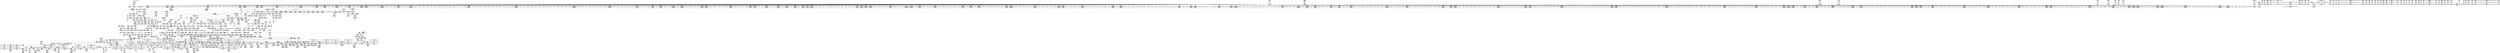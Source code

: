 digraph {
	CE0x3e6fcf0 [shape=record,shape=Mrecord,label="{CE0x3e6fcf0|12:_i32,_56:_i8*,_:_CRE_147,148_}"]
	CE0x3ecd150 [shape=record,shape=Mrecord,label="{CE0x3ecd150|12:_i32,_56:_i8*,_:_CRE_208,210_|*MultipleSource*|Function::inode_has_perm&Arg::inode::|*LoadInst*|security/selinux/hooks.c,1627|security/selinux/hooks.c,1611}"]
	CE0x3e99c40 [shape=record,shape=Mrecord,label="{CE0x3e99c40|dentry_has_perm:_d_inode|security/selinux/hooks.c,1627|*SummSink*}"]
	CE0x3e9ac10 [shape=record,shape=Mrecord,label="{CE0x3e9ac10|inode_has_perm:_return}"]
	CE0x3ecddd0 [shape=record,shape=Mrecord,label="{CE0x3ecddd0|12:_i32,_56:_i8*,_:_CRE_242,243_}"]
	CE0x3e60af0 [shape=record,shape=Mrecord,label="{CE0x3e60af0|selinux_inode_setattr:_tmp17|security/selinux/hooks.c,2880|*SummSource*}"]
	CE0x3efa010 [shape=record,shape=Mrecord,label="{CE0x3efa010|12:_i32,_56:_i8*,_:_CRE_297,298_}"]
	"CONST[source:1(input),value:2(dynamic)][purpose:{subject}]"
	CE0x3ed08c0 [shape=record,shape=Mrecord,label="{CE0x3ed08c0|GLOBAL:_dentry_has_perm|*Constant*|*SummSink*}"]
	CE0x3eee7f0 [shape=record,shape=Mrecord,label="{CE0x3eee7f0|COLLAPSED:_GCMRE___llvm_gcov_ctr131_internal_global_2_x_i64_zeroinitializer:_elem_0:default:}"]
	CE0x3e635f0 [shape=record,shape=Mrecord,label="{CE0x3e635f0|selinux_inode_setattr:_if.then|*SummSink*}"]
	CE0x3ea87c0 [shape=record,shape=Mrecord,label="{CE0x3ea87c0|selinux_inode_setattr:_tobool16|security/selinux/hooks.c,2892}"]
	CE0x3e86e60 [shape=record,shape=Mrecord,label="{CE0x3e86e60|104:_%struct.inode*,_:_CRE_205,206_}"]
	CE0x3eccbe0 [shape=record,shape=Mrecord,label="{CE0x3eccbe0|12:_i32,_56:_i8*,_:_CRE_203,204_}"]
	CE0x3e7e650 [shape=record,shape=Mrecord,label="{CE0x3e7e650|104:_%struct.inode*,_:_CRE_318,319_}"]
	CE0x3ed22d0 [shape=record,shape=Mrecord,label="{CE0x3ed22d0|selinux_inode_setattr:_tobool20|security/selinux/hooks.c,2896|*SummSink*}"]
	CE0x3e818a0 [shape=record,shape=Mrecord,label="{CE0x3e818a0|104:_%struct.inode*,_:_CRE_104,112_|*MultipleSource*|Function::selinux_inode_setattr&Arg::dentry::|Function::dentry_has_perm&Arg::dentry::|security/selinux/hooks.c,1627}"]
	CE0x3e562f0 [shape=record,shape=Mrecord,label="{CE0x3e562f0|i64*_getelementptr_inbounds_(_26_x_i64_,_26_x_i64_*___llvm_gcov_ctr234,_i64_0,_i64_1)|*Constant*}"]
	CE0x3eeb880 [shape=record,shape=Mrecord,label="{CE0x3eeb880|inode_has_perm:_do.end|*SummSink*}"]
	CE0x3ed10f0 [shape=record,shape=Mrecord,label="{CE0x3ed10f0|dentry_has_perm:_cred|Function::dentry_has_perm&Arg::cred::|*SummSource*}"]
	CE0x3ea7ad0 [shape=record,shape=Mrecord,label="{CE0x3ea7ad0|get_current:_tmp1}"]
	CE0x3e73450 [shape=record,shape=Mrecord,label="{CE0x3e73450|i64_3|*Constant*|*SummSource*}"]
	CE0x3eea430 [shape=record,shape=Mrecord,label="{CE0x3eea430|_call_void_mcount()_#3}"]
	CE0x3ee13e0 [shape=record,shape=Mrecord,label="{CE0x3ee13e0|12:_i32,_56:_i8*,_:_CRE_500,504_|*MultipleSource*|Function::inode_has_perm&Arg::inode::|*LoadInst*|security/selinux/hooks.c,1627|security/selinux/hooks.c,1611}"]
	CE0x3ee65c0 [shape=record,shape=Mrecord,label="{CE0x3ee65c0|cred_sid:_tmp1|*SummSink*}"]
	CE0x3e86d70 [shape=record,shape=Mrecord,label="{CE0x3e86d70|104:_%struct.inode*,_:_CRE_204,205_}"]
	CE0x3efa730 [shape=record,shape=Mrecord,label="{CE0x3efa730|12:_i32,_56:_i8*,_:_CRE_303,304_}"]
	CE0x3ee32e0 [shape=record,shape=Mrecord,label="{CE0x3ee32e0|inode_has_perm:_tmp2}"]
	CE0x3edf5b0 [shape=record,shape=Mrecord,label="{CE0x3edf5b0|selinux_inode_setattr:_tmp52|security/selinux/hooks.c,2900|*SummSink*}"]
	CE0x3ef7ed0 [shape=record,shape=Mrecord,label="{CE0x3ef7ed0|12:_i32,_56:_i8*,_:_CRE_269,270_}"]
	CE0x3eaa120 [shape=record,shape=Mrecord,label="{CE0x3eaa120|__validate_creds:_entry|*SummSource*}"]
	CE0x3e73640 [shape=record,shape=Mrecord,label="{CE0x3e73640|get_current:_tmp2}"]
	CE0x3f2a160 [shape=record,shape=Mrecord,label="{CE0x3f2a160|12:_i32,_56:_i8*,_:_CRE_977,978_}"]
	CE0x3ee6070 [shape=record,shape=Mrecord,label="{CE0x3ee6070|12:_i32,_56:_i8*,_:_CRE_0,2_|*MultipleSource*|Function::inode_has_perm&Arg::inode::|*LoadInst*|security/selinux/hooks.c,1627|security/selinux/hooks.c,1611}"]
	CE0x3e63f10 [shape=record,shape=Mrecord,label="{CE0x3e63f10|selinux_inode_setattr:_tmp10|security/selinux/hooks.c,2880|*SummSink*}"]
	CE0x3ed0c20 [shape=record,shape=Mrecord,label="{CE0x3ed0c20|dentry_has_perm:_entry}"]
	CE0x3f38ae0 [shape=record,shape=Mrecord,label="{CE0x3f38ae0|inode_has_perm:_i_security|security/selinux/hooks.c,1615|*SummSink*}"]
	CE0x3e9cf20 [shape=record,shape=Mrecord,label="{CE0x3e9cf20|selinux_inode_setattr:_tmp35|security/selinux/hooks.c,2892|*SummSink*}"]
	CE0x3e5c8e0 [shape=record,shape=Mrecord,label="{CE0x3e5c8e0|104:_%struct.inode*,_:_CRE_72,80_|*MultipleSource*|Function::selinux_inode_setattr&Arg::dentry::|Function::dentry_has_perm&Arg::dentry::|security/selinux/hooks.c,1627}"]
	CE0x3e78620 [shape=record,shape=Mrecord,label="{CE0x3e78620|i8_1|*Constant*|*SummSource*}"]
	CE0x3f3aef0 [shape=record,shape=Mrecord,label="{CE0x3f3aef0|inode_has_perm:_sid3|security/selinux/hooks.c,1617|*SummSink*}"]
	CE0x3f36ad0 [shape=record,shape=Mrecord,label="{CE0x3f36ad0|__validate_creds:_if.end|*SummSource*}"]
	CE0x3ee8ea0 [shape=record,shape=Mrecord,label="{CE0x3ee8ea0|_call_void_mcount()_#3|*SummSource*}"]
	CE0x3edb9c0 [shape=record,shape=Mrecord,label="{CE0x3edb9c0|i64_262144|*Constant*}"]
	CE0x3f1f1d0 [shape=record,shape=Mrecord,label="{CE0x3f1f1d0|12:_i32,_56:_i8*,_:_CRE_609,610_}"]
	CE0x3e795c0 [shape=record,shape=Mrecord,label="{CE0x3e795c0|selinux_inode_setattr:_tmp10|security/selinux/hooks.c,2880|*SummSource*}"]
	CE0x3e617c0 [shape=record,shape=Mrecord,label="{CE0x3e617c0|GLOBAL:_selinux_inode_setattr.__warned|Global_var:selinux_inode_setattr.__warned}"]
	CE0x3ef65e0 [shape=record,shape=Mrecord,label="{CE0x3ef65e0|12:_i32,_56:_i8*,_:_CRE_248,249_}"]
	CE0x3ed0d60 [shape=record,shape=Mrecord,label="{CE0x3ed0d60|i32_32|*Constant*}"]
	CE0x3f35ed0 [shape=record,shape=Mrecord,label="{CE0x3f35ed0|inode_has_perm:_tmp19|security/selinux/hooks.c,1618|*SummSink*}"]
	CE0x3f4c800 [shape=record,shape=Mrecord,label="{CE0x3f4c800|__validate_creds:_tmp9|include/linux/cred.h,175|*SummSource*}"]
	CE0x3ef6aa0 [shape=record,shape=Mrecord,label="{CE0x3ef6aa0|12:_i32,_56:_i8*,_:_CRE_252,253_}"]
	CE0x3f1e4c0 [shape=record,shape=Mrecord,label="{CE0x3f1e4c0|12:_i32,_56:_i8*,_:_CRE_598,599_}"]
	CE0x3e87040 [shape=record,shape=Mrecord,label="{CE0x3e87040|104:_%struct.inode*,_:_CRE_207,208_}"]
	CE0x3e55740 [shape=record,shape=Mrecord,label="{CE0x3e55740|GLOBAL:___llvm_gcov_ctr234|Global_var:__llvm_gcov_ctr234|*SummSource*}"]
	CE0x3e86c80 [shape=record,shape=Mrecord,label="{CE0x3e86c80|104:_%struct.inode*,_:_CRE_203,204_}"]
	CE0x3ed8bb0 [shape=record,shape=Mrecord,label="{CE0x3ed8bb0|selinux_inode_setattr:_tmp45|security/selinux/hooks.c,2896}"]
	CE0x3ed2b40 [shape=record,shape=Mrecord,label="{CE0x3ed2b40|inode_has_perm:_tobool2|security/selinux/hooks.c,1611}"]
	CE0x3f1e130 [shape=record,shape=Mrecord,label="{CE0x3f1e130|12:_i32,_56:_i8*,_:_CRE_595,596_}"]
	CE0x3ec0080 [shape=record,shape=Mrecord,label="{CE0x3ec0080|inode_has_perm:_adp|Function::inode_has_perm&Arg::adp::|*SummSink*}"]
	CE0x3ea52f0 [shape=record,shape=Mrecord,label="{CE0x3ea52f0|104:_%struct.inode*,_:_CRE_174,175_}"]
	CE0x3ed8ce0 [shape=record,shape=Mrecord,label="{CE0x3ed8ce0|selinux_inode_setattr:_tmp45|security/selinux/hooks.c,2896|*SummSource*}"]
	CE0x3ea16d0 [shape=record,shape=Mrecord,label="{CE0x3ea16d0|selinux_inode_setattr:_and10|security/selinux/hooks.c,2886}"]
	CE0x3ed5120 [shape=record,shape=Mrecord,label="{CE0x3ed5120|selinux_inode_setattr:_tmp40|security/selinux/hooks.c,2896|*SummSink*}"]
	CE0x3f230a0 [shape=record,shape=Mrecord,label="{CE0x3f230a0|12:_i32,_56:_i8*,_:_CRE_808,816_|*MultipleSource*|Function::inode_has_perm&Arg::inode::|*LoadInst*|security/selinux/hooks.c,1627|security/selinux/hooks.c,1611}"]
	CE0x3f4ec80 [shape=record,shape=Mrecord,label="{CE0x3f4ec80|cred_sid:_sid|security/selinux/hooks.c,197|*SummSource*}"]
	CE0x3ea88f0 [shape=record,shape=Mrecord,label="{CE0x3ea88f0|selinux_inode_setattr:_tobool16|security/selinux/hooks.c,2892|*SummSource*}"]
	CE0x3e8aba0 [shape=record,shape=Mrecord,label="{CE0x3e8aba0|104:_%struct.inode*,_:_CRE_154,155_}"]
	CE0x3e76ba0 [shape=record,shape=Mrecord,label="{CE0x3e76ba0|selinux_inode_setattr:_if.then24}"]
	CE0x3ecb650 [shape=record,shape=Mrecord,label="{CE0x3ecb650|12:_i32,_56:_i8*,_:_CRE_180,181_}"]
	CE0x3eeb210 [shape=record,shape=Mrecord,label="{CE0x3eeb210|__validate_creds:_line|Function::__validate_creds&Arg::line::|*SummSink*}"]
	CE0x3e89c80 [shape=record,shape=Mrecord,label="{CE0x3e89c80|104:_%struct.inode*,_:_CRE_313,314_}"]
	CE0x3e86050 [shape=record,shape=Mrecord,label="{CE0x3e86050|104:_%struct.inode*,_:_CRE_190,191_}"]
	CE0x3e9d3c0 [shape=record,shape=Mrecord,label="{CE0x3e9d3c0|i64*_getelementptr_inbounds_(_26_x_i64_,_26_x_i64_*___llvm_gcov_ctr234,_i64_0,_i64_14)|*Constant*|*SummSource*}"]
	CE0x3f1c4b0 [shape=record,shape=Mrecord,label="{CE0x3f1c4b0|12:_i32,_56:_i8*,_:_CRE_571,572_}"]
	CE0x3ecbdd0 [shape=record,shape=Mrecord,label="{CE0x3ecbdd0|12:_i32,_56:_i8*,_:_CRE_188,189_}"]
	CE0x3e9d870 [shape=record,shape=Mrecord,label="{CE0x3e9d870|selinux_inode_setattr:_tmp30|security/selinux/hooks.c,2889}"]
	CE0x3ee6c30 [shape=record,shape=Mrecord,label="{CE0x3ee6c30|i64_2|*Constant*}"]
	CE0x3e85d80 [shape=record,shape=Mrecord,label="{CE0x3e85d80|104:_%struct.inode*,_:_CRE_187,188_}"]
	CE0x3f22850 [shape=record,shape=Mrecord,label="{CE0x3f22850|12:_i32,_56:_i8*,_:_CRE_768,776_|*MultipleSource*|Function::inode_has_perm&Arg::inode::|*LoadInst*|security/selinux/hooks.c,1627|security/selinux/hooks.c,1611}"]
	CE0x3e88790 [shape=record,shape=Mrecord,label="{CE0x3e88790|104:_%struct.inode*,_:_CRE_248,256_|*MultipleSource*|Function::selinux_inode_setattr&Arg::dentry::|Function::dentry_has_perm&Arg::dentry::|security/selinux/hooks.c,1627}"]
	CE0x3e9a440 [shape=record,shape=Mrecord,label="{CE0x3e9a440|i32_1|*Constant*}"]
	CE0x3f26610 [shape=record,shape=Mrecord,label="{CE0x3f26610|12:_i32,_56:_i8*,_:_CRE_895,896_}"]
	CE0x3ecf3d0 [shape=record,shape=Mrecord,label="{CE0x3ecf3d0|i64*_getelementptr_inbounds_(_26_x_i64_,_26_x_i64_*___llvm_gcov_ctr234,_i64_0,_i64_18)|*Constant*|*SummSource*}"]
	CE0x3ee0d00 [shape=record,shape=Mrecord,label="{CE0x3ee0d00|i64*_getelementptr_inbounds_(_2_x_i64_,_2_x_i64_*___llvm_gcov_ctr98,_i64_0,_i64_0)|*Constant*|*SummSink*}"]
	CE0x3e89e60 [shape=record,shape=Mrecord,label="{CE0x3e89e60|104:_%struct.inode*,_:_CRE_315,316_}"]
	CE0x3edc420 [shape=record,shape=Mrecord,label="{CE0x3edc420|selinux_inode_setattr:_conv25|security/selinux/hooks.c,2897|*SummSink*}"]
	CE0x3e7ce30 [shape=record,shape=Mrecord,label="{CE0x3e7ce30|_call_void_mcount()_#3}"]
	CE0x3f2dc90 [shape=record,shape=Mrecord,label="{CE0x3f2dc90|GLOBAL:___llvm_gcov_ctr154|Global_var:__llvm_gcov_ctr154|*SummSink*}"]
	CE0x3ee4a10 [shape=record,shape=Mrecord,label="{CE0x3ee4a10|inode_has_perm:_do.end|*SummSource*}"]
	CE0x3eea540 [shape=record,shape=Mrecord,label="{CE0x3eea540|_call_void_mcount()_#3|*SummSink*}"]
	CE0x3f204d0 [shape=record,shape=Mrecord,label="{CE0x3f204d0|12:_i32,_56:_i8*,_:_CRE_632,640_|*MultipleSource*|Function::inode_has_perm&Arg::inode::|*LoadInst*|security/selinux/hooks.c,1627|security/selinux/hooks.c,1611}"]
	CE0x3f15d60 [shape=record,shape=Mrecord,label="{CE0x3f15d60|12:_i32,_56:_i8*,_:_CRE_456,464_|*MultipleSource*|Function::inode_has_perm&Arg::inode::|*LoadInst*|security/selinux/hooks.c,1627|security/selinux/hooks.c,1611}"]
	CE0x3f23f20 [shape=record,shape=Mrecord,label="{CE0x3f23f20|12:_i32,_56:_i8*,_:_CRE_864,865_}"]
	CE0x3ea22d0 [shape=record,shape=Mrecord,label="{CE0x3ea22d0|selinux_inode_setattr:_and10|security/selinux/hooks.c,2886|*SummSink*}"]
	CE0x3edaff0 [shape=record,shape=Mrecord,label="{CE0x3edaff0|selinux_inode_setattr:_or|security/selinux/hooks.c,2897|*SummSink*}"]
	CE0x3eca570 [shape=record,shape=Mrecord,label="{CE0x3eca570|12:_i32,_56:_i8*,_:_CRE_162,163_}"]
	CE0x3f16f40 [shape=record,shape=Mrecord,label="{CE0x3f16f40|12:_i32,_56:_i8*,_:_CRE_482,483_}"]
	CE0x3e9f920 [shape=record,shape=Mrecord,label="{CE0x3e9f920|12:_i32,_56:_i8*,_:_CRE_80,88_|*MultipleSource*|Function::inode_has_perm&Arg::inode::|*LoadInst*|security/selinux/hooks.c,1627|security/selinux/hooks.c,1611}"]
	CE0x3f4eb70 [shape=record,shape=Mrecord,label="{CE0x3f4eb70|cred_sid:_tmp5|security/selinux/hooks.c,196|*SummSink*}"]
	CE0x3ee2750 [shape=record,shape=Mrecord,label="{CE0x3ee2750|12:_i32,_56:_i8*,_:_CRE_552,553_}"]
	CE0x3f27320 [shape=record,shape=Mrecord,label="{CE0x3f27320|12:_i32,_56:_i8*,_:_CRE_906,907_}"]
	CE0x3e87c90 [shape=record,shape=Mrecord,label="{CE0x3e87c90|104:_%struct.inode*,_:_CRE_216,217_}"]
	CE0x3ecf4f0 [shape=record,shape=Mrecord,label="{CE0x3ecf4f0|selinux_inode_setattr:_tmp37|security/selinux/hooks.c,2894|*SummSink*}"]
	CE0x3f27f00 [shape=record,shape=Mrecord,label="{CE0x3f27f00|12:_i32,_56:_i8*,_:_CRE_916,917_}"]
	CE0x3ea9f90 [shape=record,shape=Mrecord,label="{CE0x3ea9f90|GLOBAL:___validate_creds|*Constant*|*SummSource*}"]
	CE0x3e4bd60 [shape=record,shape=Mrecord,label="{CE0x3e4bd60|selinux_inode_setattr:_if.end26}"]
	CE0x3f1fee0 [shape=record,shape=Mrecord,label="{CE0x3f1fee0|12:_i32,_56:_i8*,_:_CRE_620,621_}"]
	CE0x3e4b310 [shape=record,shape=Mrecord,label="{CE0x3e4b310|i64_2|*Constant*}"]
	CE0x3e9c980 [shape=record,shape=Mrecord,label="{CE0x3e9c980|selinux_inode_setattr:_tmp34|security/selinux/hooks.c,2892|*SummSink*}"]
	CE0x3e88e40 [shape=record,shape=Mrecord,label="{CE0x3e88e40|104:_%struct.inode*,_:_CRE_288,296_|*MultipleSource*|Function::selinux_inode_setattr&Arg::dentry::|Function::dentry_has_perm&Arg::dentry::|security/selinux/hooks.c,1627}"]
	CE0x3ecade0 [shape=record,shape=Mrecord,label="{CE0x3ecade0|12:_i32,_56:_i8*,_:_CRE_171,172_}"]
	CE0x3ef71c0 [shape=record,shape=Mrecord,label="{CE0x3ef71c0|12:_i32,_56:_i8*,_:_CRE_258,259_}"]
	CE0x3ef6710 [shape=record,shape=Mrecord,label="{CE0x3ef6710|12:_i32,_56:_i8*,_:_CRE_249,250_}"]
	CE0x3e72700 [shape=record,shape=Mrecord,label="{CE0x3e72700|get_current:_tmp4|./arch/x86/include/asm/current.h,14|*SummSink*}"]
	CE0x3f20600 [shape=record,shape=Mrecord,label="{CE0x3f20600|12:_i32,_56:_i8*,_:_CRE_640,648_|*MultipleSource*|Function::inode_has_perm&Arg::inode::|*LoadInst*|security/selinux/hooks.c,1627|security/selinux/hooks.c,1611}"]
	CE0x3e69b60 [shape=record,shape=Mrecord,label="{CE0x3e69b60|%struct.task_struct*_(%struct.task_struct**)*_asm_movq_%gs:$_1:P_,$0_,_r,im,_dirflag_,_fpsr_,_flags_|*SummSource*}"]
	CE0x3efc390 [shape=record,shape=Mrecord,label="{CE0x3efc390|i64*_getelementptr_inbounds_(_8_x_i64_,_8_x_i64_*___llvm_gcov_ctr154,_i64_0,_i64_2)|*Constant*|*SummSink*}"]
	CE0x3ea06e0 [shape=record,shape=Mrecord,label="{CE0x3ea06e0|12:_i32,_56:_i8*,_:_CRE_137,138_}"]
	CE0x3f37af0 [shape=record,shape=Mrecord,label="{CE0x3f37af0|i64*_getelementptr_inbounds_(_5_x_i64_,_5_x_i64_*___llvm_gcov_ctr155,_i64_0,_i64_0)|*Constant*}"]
	CE0x3ec3020 [shape=record,shape=Mrecord,label="{CE0x3ec3020|_call_void___validate_creds(%struct.cred*_%cred,_i8*_getelementptr_inbounds_(_25_x_i8_,_25_x_i8_*_.str3,_i32_0,_i32_0),_i32_1609)_#10,_!dbg_!27719|security/selinux/hooks.c,1609}"]
	CE0x3ec7400 [shape=record,shape=Mrecord,label="{CE0x3ec7400|inode_has_perm:_tmp5|security/selinux/hooks.c,1609|*SummSource*}"]
	CE0x3f46a90 [shape=record,shape=Mrecord,label="{CE0x3f46a90|GLOBAL:___llvm_gcov_ctr155|Global_var:__llvm_gcov_ctr155|*SummSource*}"]
	CE0x3e6e990 [shape=record,shape=Mrecord,label="{CE0x3e6e990|selinux_inode_setattr:_tmp20|*LoadInst*|security/selinux/hooks.c,2881|*SummSink*}"]
	CE0x3ed3bf0 [shape=record,shape=Mrecord,label="{CE0x3ed3bf0|selinux_inode_setattr:_tmp39|security/selinux/hooks.c,2896|*SummSource*}"]
	CE0x3edebe0 [shape=record,shape=Mrecord,label="{CE0x3edebe0|selinux_inode_setattr:_retval.0|*SummSink*}"]
	CE0x3ee15f0 [shape=record,shape=Mrecord,label="{CE0x3ee15f0|12:_i32,_56:_i8*,_:_CRE_504,508_|*MultipleSource*|Function::inode_has_perm&Arg::inode::|*LoadInst*|security/selinux/hooks.c,1627|security/selinux/hooks.c,1611}"]
	CE0x3e76d20 [shape=record,shape=Mrecord,label="{CE0x3e76d20|selinux_inode_setattr:_if.then24|*SummSource*}"]
	CE0x3ed32d0 [shape=record,shape=Mrecord,label="{CE0x3ed32d0|i64*_getelementptr_inbounds_(_8_x_i64_,_8_x_i64_*___llvm_gcov_ctr154,_i64_0,_i64_5)|*Constant*|*SummSink*}"]
	CE0x3e734f0 [shape=record,shape=Mrecord,label="{CE0x3e734f0|i64_3|*Constant*|*SummSink*}"]
	CE0x3efa600 [shape=record,shape=Mrecord,label="{CE0x3efa600|12:_i32,_56:_i8*,_:_CRE_302,303_}"]
	CE0x3e7f6e0 [shape=record,shape=Mrecord,label="{CE0x3e7f6e0|inode_has_perm:_cred|Function::inode_has_perm&Arg::cred::|*SummSink*}"]
	CE0x3f37600 [shape=record,shape=Mrecord,label="{CE0x3f37600|__validate_creds:_conv|include/linux/cred.h,173}"]
	CE0x3e72bb0 [shape=record,shape=Mrecord,label="{CE0x3e72bb0|i64_5|*Constant*}"]
	CE0x3f1cf60 [shape=record,shape=Mrecord,label="{CE0x3f1cf60|12:_i32,_56:_i8*,_:_CRE_580,581_}"]
	CE0x3e88b20 [shape=record,shape=Mrecord,label="{CE0x3e88b20|104:_%struct.inode*,_:_CRE_272,280_|*MultipleSource*|Function::selinux_inode_setattr&Arg::dentry::|Function::dentry_has_perm&Arg::dentry::|security/selinux/hooks.c,1627}"]
	CE0x3ee80a0 [shape=record,shape=Mrecord,label="{CE0x3ee80a0|i64_1|*Constant*}"]
	CE0x3f387d0 [shape=record,shape=Mrecord,label="{CE0x3f387d0|inode_has_perm:_tmp14|security/selinux/hooks.c,1614|*SummSource*}"]
	CE0x3ea54d0 [shape=record,shape=Mrecord,label="{CE0x3ea54d0|104:_%struct.inode*,_:_CRE_176,177_}"]
	CE0x3ea5de0 [shape=record,shape=Mrecord,label="{CE0x3ea5de0|i64_13|*Constant*}"]
	CE0x3f29590 [shape=record,shape=Mrecord,label="{CE0x3f29590|12:_i32,_56:_i8*,_:_CRE_935,936_}"]
	CE0x3f22a70 [shape=record,shape=Mrecord,label="{CE0x3f22a70|12:_i32,_56:_i8*,_:_CRE_776,792_|*MultipleSource*|Function::inode_has_perm&Arg::inode::|*LoadInst*|security/selinux/hooks.c,1627|security/selinux/hooks.c,1611}"]
	CE0x3f1e390 [shape=record,shape=Mrecord,label="{CE0x3f1e390|12:_i32,_56:_i8*,_:_CRE_597,598_}"]
	CE0x3e68e30 [shape=record,shape=Mrecord,label="{CE0x3e68e30|selinux_inode_setattr:_tmp7|security/selinux/hooks.c,2880|*SummSource*}"]
	CE0x3f290d0 [shape=record,shape=Mrecord,label="{CE0x3f290d0|12:_i32,_56:_i8*,_:_CRE_931,932_}"]
	CE0x3e67700 [shape=record,shape=Mrecord,label="{CE0x3e67700|104:_%struct.inode*,_:_CRE_40,48_|*MultipleSource*|Function::selinux_inode_setattr&Arg::dentry::|Function::dentry_has_perm&Arg::dentry::|security/selinux/hooks.c,1627}"]
	CE0x3f4fde0 [shape=record,shape=Mrecord,label="{CE0x3f4fde0|cred_sid:_tmp6|security/selinux/hooks.c,197}"]
	CE0x3ec7290 [shape=record,shape=Mrecord,label="{CE0x3ec7290|inode_has_perm:_tmp5|security/selinux/hooks.c,1609}"]
	CE0x3f49370 [shape=record,shape=Mrecord,label="{CE0x3f49370|cred_sid:_tmp2|*SummSink*}"]
	CE0x3f15b40 [shape=record,shape=Mrecord,label="{CE0x3f15b40|12:_i32,_56:_i8*,_:_CRE_448,456_|*MultipleSource*|Function::inode_has_perm&Arg::inode::|*LoadInst*|security/selinux/hooks.c,1627|security/selinux/hooks.c,1611}"]
	CE0x3ee2e60 [shape=record,shape=Mrecord,label="{CE0x3ee2e60|12:_i32,_56:_i8*,_:_CRE_556,557_}"]
	CE0x3efaac0 [shape=record,shape=Mrecord,label="{CE0x3efaac0|12:_i32,_56:_i8*,_:_CRE_306,307_}"]
	CE0x3ef3be0 [shape=record,shape=Mrecord,label="{CE0x3ef3be0|inode_has_perm:_bb}"]
	CE0x3f257d0 [shape=record,shape=Mrecord,label="{CE0x3f257d0|12:_i32,_56:_i8*,_:_CRE_883,884_}"]
	CE0x3e88c50 [shape=record,shape=Mrecord,label="{CE0x3e88c50|104:_%struct.inode*,_:_CRE_280,288_|*MultipleSource*|Function::selinux_inode_setattr&Arg::dentry::|Function::dentry_has_perm&Arg::dentry::|security/selinux/hooks.c,1627}"]
	CE0x3ec2500 [shape=record,shape=Mrecord,label="{CE0x3ec2500|12:_i32,_56:_i8*,_:_CRE_56,64_|*MultipleSource*|Function::inode_has_perm&Arg::inode::|*LoadInst*|security/selinux/hooks.c,1627|security/selinux/hooks.c,1611}"]
	CE0x3e614f0 [shape=record,shape=Mrecord,label="{CE0x3e614f0|get_current:_tmp1|*SummSink*}"]
	CE0x3edf540 [shape=record,shape=Mrecord,label="{CE0x3edf540|i64*_getelementptr_inbounds_(_26_x_i64_,_26_x_i64_*___llvm_gcov_ctr234,_i64_0,_i64_25)|*Constant*|*SummSink*}"]
	CE0x3ee9c10 [shape=record,shape=Mrecord,label="{CE0x3ee9c10|__validate_creds:_tmp|*SummSink*}"]
	CE0x3f4db20 [shape=record,shape=Mrecord,label="{CE0x3f4db20|i32_0|*Constant*}"]
	CE0x3f4db90 [shape=record,shape=Mrecord,label="{CE0x3f4db90|cred_sid:_security|security/selinux/hooks.c,196}"]
	CE0x3e876f0 [shape=record,shape=Mrecord,label="{CE0x3e876f0|104:_%struct.inode*,_:_CRE_210,211_}"]
	CE0x3f40170 [shape=record,shape=Mrecord,label="{CE0x3f40170|inode_has_perm:_conv|security/selinux/hooks.c,1611|*SummSource*}"]
	CE0x3f16800 [shape=record,shape=Mrecord,label="{CE0x3f16800|12:_i32,_56:_i8*,_:_CRE_475,476_}"]
	CE0x3ecbec0 [shape=record,shape=Mrecord,label="{CE0x3ecbec0|12:_i32,_56:_i8*,_:_CRE_189,190_}"]
	CE0x3f2ace0 [shape=record,shape=Mrecord,label="{CE0x3f2ace0|12:_i32,_56:_i8*,_:_CRE_992,1000_|*MultipleSource*|Function::inode_has_perm&Arg::inode::|*LoadInst*|security/selinux/hooks.c,1627|security/selinux/hooks.c,1611}"]
	CE0x3f1f8f0 [shape=record,shape=Mrecord,label="{CE0x3f1f8f0|12:_i32,_56:_i8*,_:_CRE_615,616_}"]
	CE0x3e73c50 [shape=record,shape=Mrecord,label="{CE0x3e73c50|selinux_inode_setattr:_tmp1}"]
	CE0x59bdfe0 [shape=record,shape=Mrecord,label="{CE0x59bdfe0|selinux_inode_setattr:_if.then12|*SummSource*}"]
	CE0x3e89600 [shape=record,shape=Mrecord,label="{CE0x3e89600|104:_%struct.inode*,_:_CRE_306,307_}"]
	CE0x3e63d00 [shape=record,shape=Mrecord,label="{CE0x3e63d00|selinux_inode_setattr:_tmp16|security/selinux/hooks.c,2880|*SummSink*}"]
	CE0x3f35e60 [shape=record,shape=Mrecord,label="{CE0x3f35e60|inode_has_perm:_tmp19|security/selinux/hooks.c,1618|*SummSource*}"]
	CE0x3ec6260 [shape=record,shape=Mrecord,label="{CE0x3ec6260|i64*_getelementptr_inbounds_(_8_x_i64_,_8_x_i64_*___llvm_gcov_ctr154,_i64_0,_i64_2)|*Constant*}"]
	CE0x3e5c4f0 [shape=record,shape=Mrecord,label="{CE0x3e5c4f0|104:_%struct.inode*,_:_CRE_48,52_|*MultipleSource*|Function::selinux_inode_setattr&Arg::dentry::|Function::dentry_has_perm&Arg::dentry::|security/selinux/hooks.c,1627}"]
	CE0x3f34680 [shape=record,shape=Mrecord,label="{CE0x3f34680|inode_has_perm:_tmp17|security/selinux/hooks.c,1617|*SummSink*}"]
	CE0x3ef3970 [shape=record,shape=Mrecord,label="{CE0x3ef3970|inode_has_perm:_if.then}"]
	CE0x3edf620 [shape=record,shape=Mrecord,label="{CE0x3edf620|selinux_inode_setattr:_tmp53|security/selinux/hooks.c,2900|*SummSink*}"]
	CE0x3ed7ed0 [shape=record,shape=Mrecord,label="{CE0x3ed7ed0|i64_22|*Constant*}"]
	CE0x3ed2120 [shape=record,shape=Mrecord,label="{CE0x3ed2120|i32_32|*Constant*|*SummSink*}"]
	CE0x3f3f000 [shape=record,shape=Mrecord,label="{CE0x3f3f000|inode_has_perm:_tobool|security/selinux/hooks.c,1611|*SummSource*}"]
	CE0x3f46bc0 [shape=record,shape=Mrecord,label="{CE0x3f46bc0|GLOBAL:___llvm_gcov_ctr155|Global_var:__llvm_gcov_ctr155|*SummSink*}"]
	CE0x3e87ba0 [shape=record,shape=Mrecord,label="{CE0x3e87ba0|104:_%struct.inode*,_:_CRE_215,216_}"]
	CE0x3e6a070 [shape=record,shape=Mrecord,label="{CE0x3e6a070|i8*_getelementptr_inbounds_(_25_x_i8_,_25_x_i8_*_.str3,_i32_0,_i32_0)|*Constant*}"]
	CE0x3ed1f40 [shape=record,shape=Mrecord,label="{CE0x3ed1f40|i32_32|*Constant*|*SummSource*}"]
	CE0x3ec9d00 [shape=record,shape=Mrecord,label="{CE0x3ec9d00|12:_i32,_56:_i8*,_:_CRE_153,154_}"]
	CE0x3edb060 [shape=record,shape=Mrecord,label="{CE0x3edb060|i32_4|*Constant*}"]
	CE0x3f46d30 [shape=record,shape=Mrecord,label="{CE0x3f46d30|__validate_creds:_tmp3|include/linux/cred.h,173|*SummSink*}"]
	CE0x3f43a70 [shape=record,shape=Mrecord,label="{CE0x3f43a70|avc_has_perm:_tsid|Function::avc_has_perm&Arg::tsid::|*SummSink*}"]
	CE0x3e87f60 [shape=record,shape=Mrecord,label="{CE0x3e87f60|104:_%struct.inode*,_:_CRE_219,220_}"]
	CE0x3f3ae20 [shape=record,shape=Mrecord,label="{CE0x3f3ae20|inode_has_perm:_sid3|security/selinux/hooks.c,1617|*SummSource*}"]
	CE0x3ec4280 [shape=record,shape=Mrecord,label="{CE0x3ec4280|__validate_creds:_tobool|include/linux/cred.h,173|*SummSource*}"]
	CE0x3e61420 [shape=record,shape=Mrecord,label="{CE0x3e61420|selinux_inode_setattr:_bb|*SummSource*}"]
	CE0x3e62940 [shape=record,shape=Mrecord,label="{CE0x3e62940|selinux_inode_setattr:_do.body}"]
	CE0x3ea8750 [shape=record,shape=Mrecord,label="{CE0x3ea8750|selinux_inode_setattr:_tmp37|security/selinux/hooks.c,2894|*SummSource*}"]
	CE0x3ee0c90 [shape=record,shape=Mrecord,label="{CE0x3ee0c90|get_current:_bb}"]
	CE0x3ea0fe0 [shape=record,shape=Mrecord,label="{CE0x3ea0fe0|selinux_inode_setattr:_and|security/selinux/hooks.c,2885|*SummSink*}"]
	CE0x3f2b580 [shape=record,shape=Mrecord,label="{CE0x3f2b580|inode_has_perm:_tmp6|*LoadInst*|security/selinux/hooks.c,1611|*SummSink*}"]
	CE0x3ec09f0 [shape=record,shape=Mrecord,label="{CE0x3ec09f0|inode_has_perm:_do.body|*SummSource*}"]
	CE0x3f1c840 [shape=record,shape=Mrecord,label="{CE0x3f1c840|12:_i32,_56:_i8*,_:_CRE_574,575_}"]
	CE0x3ecac00 [shape=record,shape=Mrecord,label="{CE0x3ecac00|12:_i32,_56:_i8*,_:_CRE_169,170_}"]
	CE0x3e6a170 [shape=record,shape=Mrecord,label="{CE0x3e6a170|i8*_getelementptr_inbounds_(_25_x_i8_,_25_x_i8_*_.str3,_i32_0,_i32_0)|*Constant*|*SummSource*}"]
	CE0x3efad20 [shape=record,shape=Mrecord,label="{CE0x3efad20|12:_i32,_56:_i8*,_:_CRE_308,309_}"]
	CE0x3e9d550 [shape=record,shape=Mrecord,label="{CE0x3e9d550|selinux_inode_setattr:_tmp30|security/selinux/hooks.c,2889|*SummSink*}"]
	CE0x3f28160 [shape=record,shape=Mrecord,label="{CE0x3f28160|12:_i32,_56:_i8*,_:_CRE_918,919_}"]
	CE0x3eed230 [shape=record,shape=Mrecord,label="{CE0x3eed230|12:_i32,_56:_i8*,_:_CRE_247,248_}"]
	CE0x3ef97c0 [shape=record,shape=Mrecord,label="{CE0x3ef97c0|12:_i32,_56:_i8*,_:_CRE_290,291_}"]
	CE0x3f28c10 [shape=record,shape=Mrecord,label="{CE0x3f28c10|12:_i32,_56:_i8*,_:_CRE_927,928_}"]
	CE0x3e57e10 [shape=record,shape=Mrecord,label="{CE0x3e57e10|dentry_has_perm:_tmp|*SummSource*}"]
	CE0x3f1d550 [shape=record,shape=Mrecord,label="{CE0x3f1d550|12:_i32,_56:_i8*,_:_CRE_585,586_}"]
	CE0x3e6e840 [shape=record,shape=Mrecord,label="{CE0x3e6e840|selinux_inode_setattr:_tmp20|*LoadInst*|security/selinux/hooks.c,2881|*SummSource*}"]
	CE0x3ede9e0 [shape=record,shape=Mrecord,label="{CE0x3ede9e0|selinux_inode_setattr:_retval.0|*SummSource*}"]
	CE0x3ec9fd0 [shape=record,shape=Mrecord,label="{CE0x3ec9fd0|12:_i32,_56:_i8*,_:_CRE_156,157_}"]
	CE0x3e6fed0 [shape=record,shape=Mrecord,label="{CE0x3e6fed0|12:_i32,_56:_i8*,_:_CRE_149,150_}"]
	CE0x3f4dd40 [shape=record,shape=Mrecord,label="{CE0x3f4dd40|cred_sid:_security|security/selinux/hooks.c,196|*SummSink*}"]
	CE0x3f37b60 [shape=record,shape=Mrecord,label="{CE0x3f37b60|i64*_getelementptr_inbounds_(_5_x_i64_,_5_x_i64_*___llvm_gcov_ctr155,_i64_0,_i64_0)|*Constant*|*SummSource*}"]
	CE0x3ee05f0 [shape=record,shape=Mrecord,label="{CE0x3ee05f0|_ret_i32_%retval.0,_!dbg_!27769|security/selinux/hooks.c,2900}"]
	CE0x3e7f3c0 [shape=record,shape=Mrecord,label="{CE0x3e7f3c0|inode_has_perm:_do.body|*SummSink*}"]
	CE0x3ed5e30 [shape=record,shape=Mrecord,label="{CE0x3ed5e30|selinux_inode_setattr:_tmp42|security/selinux/hooks.c,2896}"]
	CE0x3ed8120 [shape=record,shape=Mrecord,label="{CE0x3ed8120|i64_22|*Constant*|*SummSource*}"]
	CE0x3ee5850 [shape=record,shape=Mrecord,label="{CE0x3ee5850|__validate_creds:_cred|Function::__validate_creds&Arg::cred::|*SummSink*}"]
	CE0x3e61050 [shape=record,shape=Mrecord,label="{CE0x3e61050|selinux_inode_setattr:_tmp18|security/selinux/hooks.c,2880}"]
	CE0x3ee6270 [shape=record,shape=Mrecord,label="{CE0x3ee6270|inode_has_perm:_i_flags|security/selinux/hooks.c,1611|*SummSource*}"]
	CE0x3f2d9f0 [shape=record,shape=Mrecord,label="{CE0x3f2d9f0|GLOBAL:___llvm_gcov_ctr154|Global_var:__llvm_gcov_ctr154}"]
	CE0x3f44cc0 [shape=record,shape=Mrecord,label="{CE0x3f44cc0|inode_has_perm:_call4|security/selinux/hooks.c,1617}"]
	CE0x3e4b230 [shape=record,shape=Mrecord,label="{CE0x3e4b230|i64*_getelementptr_inbounds_(_26_x_i64_,_26_x_i64_*___llvm_gcov_ctr234,_i64_0,_i64_8)|*Constant*}"]
	CE0x3ecbb00 [shape=record,shape=Mrecord,label="{CE0x3ecbb00|12:_i32,_56:_i8*,_:_CRE_185,186_}"]
	CE0x3f4ca80 [shape=record,shape=Mrecord,label="{CE0x3f4ca80|i64*_getelementptr_inbounds_(_2_x_i64_,_2_x_i64_*___llvm_gcov_ctr131,_i64_0,_i64_0)|*Constant*}"]
	CE0x3e70720 [shape=record,shape=Mrecord,label="{CE0x3e70720|i1_true|*Constant*}"]
	CE0x3e78d80 [shape=record,shape=Mrecord,label="{CE0x3e78d80|_call_void_lockdep_rcu_suspicious(i8*_getelementptr_inbounds_(_25_x_i8_,_25_x_i8_*_.str3,_i32_0,_i32_0),_i32_2880,_i8*_getelementptr_inbounds_(_45_x_i8_,_45_x_i8_*_.str12,_i32_0,_i32_0))_#10,_!dbg_!27729|security/selinux/hooks.c,2880|*SummSink*}"]
	CE0x3e6f0c0 [shape=record,shape=Mrecord,label="{CE0x3e6f0c0|selinux_inode_setattr:_ia_valid.0|*SummSource*}"]
	CE0x3f2aa80 [shape=record,shape=Mrecord,label="{CE0x3f2aa80|12:_i32,_56:_i8*,_:_CRE_984,988_|*MultipleSource*|Function::inode_has_perm&Arg::inode::|*LoadInst*|security/selinux/hooks.c,1627|security/selinux/hooks.c,1611}"]
	CE0x3f1da10 [shape=record,shape=Mrecord,label="{CE0x3f1da10|12:_i32,_56:_i8*,_:_CRE_589,590_}"]
	CE0x3edf050 [shape=record,shape=Mrecord,label="{CE0x3edf050|selinux_inode_setattr:_tmp52|security/selinux/hooks.c,2900}"]
	CE0x3ee4730 [shape=record,shape=Mrecord,label="{CE0x3ee4730|inode_has_perm:_bb|*SummSource*}"]
	CE0x3ece600 [shape=record,shape=Mrecord,label="{CE0x3ece600|selinux_inode_setattr:_tmp36|security/selinux/hooks.c,2892}"]
	CE0x3ed7b90 [shape=record,shape=Mrecord,label="{CE0x3ed7b90|selinux_inode_setattr:_tobool23|security/selinux/hooks.c,2896|*SummSink*}"]
	CE0x3e899e0 [shape=record,shape=Mrecord,label="{CE0x3e899e0|104:_%struct.inode*,_:_CRE_310,311_}"]
	CE0x3e6c100 [shape=record,shape=Mrecord,label="{CE0x3e6c100|selinux_inode_setattr:_tobool1|security/selinux/hooks.c,2880|*SummSource*}"]
	CE0x3ed0790 [shape=record,shape=Mrecord,label="{CE0x3ed0790|GLOBAL:_dentry_has_perm|*Constant*}"]
	CE0x3ea4600 [shape=record,shape=Mrecord,label="{CE0x3ea4600|i32_-6658|*Constant*}"]
	CE0x3f20010 [shape=record,shape=Mrecord,label="{CE0x3f20010|12:_i32,_56:_i8*,_:_CRE_621,622_}"]
	CE0x3e7e740 [shape=record,shape=Mrecord,label="{CE0x3e7e740|104:_%struct.inode*,_:_CRE_319,320_}"]
	CE0x3ea1210 [shape=record,shape=Mrecord,label="{CE0x3ea1210|i32_-6658|*Constant*|*SummSource*}"]
	CE0x3e6fb10 [shape=record,shape=Mrecord,label="{CE0x3e6fb10|12:_i32,_56:_i8*,_:_CRE_145,146_}"]
	CE0x3e865f0 [shape=record,shape=Mrecord,label="{CE0x3e865f0|104:_%struct.inode*,_:_CRE_196,197_}"]
	CE0x3eeacc0 [shape=record,shape=Mrecord,label="{CE0x3eeacc0|__validate_creds:_tmp1}"]
	CE0x3eddb10 [shape=record,shape=Mrecord,label="{CE0x3eddb10|selinux_inode_setattr:_tmp51|security/selinux/hooks.c,2899|*SummSource*}"]
	CE0x3e54540 [shape=record,shape=Mrecord,label="{CE0x3e54540|selinux_inode_setattr:_tmp|*SummSource*}"]
	CE0x3f476f0 [shape=record,shape=Mrecord,label="{CE0x3f476f0|__validate_creds:_tmp4|include/linux/cred.h,173|*SummSink*}"]
	CE0x3e6ef20 [shape=record,shape=Mrecord,label="{CE0x3e6ef20|selinux_inode_setattr:_and15|security/selinux/hooks.c,2892|*SummSink*}"]
	CE0x3f172d0 [shape=record,shape=Mrecord,label="{CE0x3f172d0|12:_i32,_56:_i8*,_:_CRE_485,486_}"]
	CE0x3f308a0 [shape=record,shape=Mrecord,label="{CE0x3f308a0|i64*_getelementptr_inbounds_(_8_x_i64_,_8_x_i64_*___llvm_gcov_ctr154,_i64_0,_i64_6)|*Constant*|*SummSink*}"]
	CE0x3ebff10 [shape=record,shape=Mrecord,label="{CE0x3ebff10|inode_has_perm:_adp|Function::inode_has_perm&Arg::adp::|*SummSource*}"]
	CE0x3e9e0c0 [shape=record,shape=Mrecord,label="{CE0x3e9e0c0|selinux_inode_setattr:_tmp31|security/selinux/hooks.c,2890}"]
	CE0x3e55e80 [shape=record,shape=Mrecord,label="{CE0x3e55e80|selinux_inode_setattr:_tmp12|security/selinux/hooks.c,2880|*SummSink*}"]
	CE0x3f49290 [shape=record,shape=Mrecord,label="{CE0x3f49290|cred_sid:_tmp2}"]
	CE0x3e5af70 [shape=record,shape=Mrecord,label="{CE0x3e5af70|dentry_has_perm:_dentry1|security/selinux/hooks.c,1631|*SummSource*}"]
	CE0x3f441d0 [shape=record,shape=Mrecord,label="{CE0x3f441d0|avc_has_perm:_requested|Function::avc_has_perm&Arg::requested::}"]
	CE0x3e634f0 [shape=record,shape=Mrecord,label="{CE0x3e634f0|selinux_inode_setattr:_if.then|*SummSource*}"]
	CE0x3f35280 [shape=record,shape=Mrecord,label="{CE0x3f35280|i64*_getelementptr_inbounds_(_8_x_i64_,_8_x_i64_*___llvm_gcov_ctr154,_i64_0,_i64_7)|*Constant*|*SummSink*}"]
	CE0x3ea2340 [shape=record,shape=Mrecord,label="{CE0x3ea2340|selinux_inode_setattr:_tobool8|security/selinux/hooks.c,2885}"]
	CE0x3e6e4c0 [shape=record,shape=Mrecord,label="{CE0x3e6e4c0|0:_i32,_:_CRE_64,72_|*MultipleSource*|security/selinux/hooks.c,2881|Function::selinux_inode_setattr&Arg::iattr::}"]
	CE0x3e85ab0 [shape=record,shape=Mrecord,label="{CE0x3e85ab0|104:_%struct.inode*,_:_CRE_184,185_}"]
	CE0x3e6f930 [shape=record,shape=Mrecord,label="{CE0x3e6f930|12:_i32,_56:_i8*,_:_CRE_143,144_}"]
	CE0x3e759a0 [shape=record,shape=Mrecord,label="{CE0x3e759a0|selinux_inode_setattr:_cred4|security/selinux/hooks.c,2880|*SummSource*}"]
	CE0x3e86f50 [shape=record,shape=Mrecord,label="{CE0x3e86f50|104:_%struct.inode*,_:_CRE_206,207_}"]
	CE0x3ed9740 [shape=record,shape=Mrecord,label="{CE0x3ed9740|selinux_inode_setattr:_tmp47|security/selinux/hooks.c,2896|*SummSource*}"]
	CE0x3ef90a0 [shape=record,shape=Mrecord,label="{CE0x3ef90a0|12:_i32,_56:_i8*,_:_CRE_284,285_}"]
	CE0x3ee1ea0 [shape=record,shape=Mrecord,label="{CE0x3ee1ea0|12:_i32,_56:_i8*,_:_CRE_528,536_|*MultipleSource*|Function::inode_has_perm&Arg::inode::|*LoadInst*|security/selinux/hooks.c,1627|security/selinux/hooks.c,1611}"]
	CE0x3ec5840 [shape=record,shape=Mrecord,label="{CE0x3ec5840|i32_22|*Constant*}"]
	CE0x3f24730 [shape=record,shape=Mrecord,label="{CE0x3f24730|12:_i32,_56:_i8*,_:_CRE_869,870_}"]
	CE0x3edd5c0 [shape=record,shape=Mrecord,label="{CE0x3edd5c0|selinux_inode_setattr:_tmp51|security/selinux/hooks.c,2899}"]
	CE0x3ef7550 [shape=record,shape=Mrecord,label="{CE0x3ef7550|12:_i32,_56:_i8*,_:_CRE_261,262_}"]
	CE0x3e7ccb0 [shape=record,shape=Mrecord,label="{CE0x3e7ccb0|selinux_inode_setattr:_tmp15|security/selinux/hooks.c,2880|*SummSink*}"]
	CE0x3e4fe60 [shape=record,shape=Mrecord,label="{CE0x3e4fe60|selinux_inode_setattr:_bb}"]
	CE0x3e69eb0 [shape=record,shape=Mrecord,label="{CE0x3e69eb0|GLOBAL:_lockdep_rcu_suspicious|*Constant*|*SummSource*}"]
	CE0x3ef8260 [shape=record,shape=Mrecord,label="{CE0x3ef8260|12:_i32,_56:_i8*,_:_CRE_272,273_}"]
	CE0x3f4b580 [shape=record,shape=Mrecord,label="{CE0x3f4b580|i64*_getelementptr_inbounds_(_5_x_i64_,_5_x_i64_*___llvm_gcov_ctr155,_i64_0,_i64_4)|*Constant*}"]
	CE0x3e61c00 [shape=record,shape=Mrecord,label="{CE0x3e61c00|selinux_inode_setattr:_do.end}"]
	CE0x3e89b90 [shape=record,shape=Mrecord,label="{CE0x3e89b90|104:_%struct.inode*,_:_CRE_312,313_}"]
	CE0x3f392d0 [shape=record,shape=Mrecord,label="{CE0x3f392d0|GLOBAL:_cred_sid|*Constant*|*SummSource*}"]
	CE0x3e75360 [shape=record,shape=Mrecord,label="{CE0x3e75360|i32_78|*Constant*}"]
	CE0x3e76f10 [shape=record,shape=Mrecord,label="{CE0x3e76f10|selinux_inode_setattr:_if.end19}"]
	CE0x3ed7990 [shape=record,shape=Mrecord,label="{CE0x3ed7990|selinux_inode_setattr:_tobool23|security/selinux/hooks.c,2896|*SummSource*}"]
	CE0x3f3a0e0 [shape=record,shape=Mrecord,label="{CE0x3f3a0e0|i32_10|*Constant*|*SummSource*}"]
	CE0x3e9ae60 [shape=record,shape=Mrecord,label="{CE0x3e9ae60|inode_has_perm:_if.end|*SummSource*}"]
	CE0x3e600b0 [shape=record,shape=Mrecord,label="{CE0x3e600b0|selinux_inode_setattr:_do.end|*SummSource*}"]
	CE0x3e71440 [shape=record,shape=Mrecord,label="{CE0x3e71440|_call_void_mcount()_#3|*SummSource*}"]
	CE0x3f28750 [shape=record,shape=Mrecord,label="{CE0x3f28750|12:_i32,_56:_i8*,_:_CRE_923,924_}"]
	CE0x3f16e10 [shape=record,shape=Mrecord,label="{CE0x3f16e10|12:_i32,_56:_i8*,_:_CRE_481,482_}"]
	CE0x3f24d20 [shape=record,shape=Mrecord,label="{CE0x3f24d20|12:_i32,_56:_i8*,_:_CRE_874,875_}"]
	CE0x3f443b0 [shape=record,shape=Mrecord,label="{CE0x3f443b0|inode_has_perm:_retval.0}"]
	CE0x3f283c0 [shape=record,shape=Mrecord,label="{CE0x3f283c0|12:_i32,_56:_i8*,_:_CRE_920,921_}"]
	CE0x3f44fd0 [shape=record,shape=Mrecord,label="{CE0x3f44fd0|avc_has_perm:_entry|*SummSource*}"]
	CE0x3ecbbf0 [shape=record,shape=Mrecord,label="{CE0x3ecbbf0|12:_i32,_56:_i8*,_:_CRE_186,187_}"]
	CE0x3ea6d20 [shape=record,shape=Mrecord,label="{CE0x3ea6d20|selinux_inode_setattr:_tmp27|security/selinux/hooks.c,2888|*SummSink*}"]
	CE0x3eca480 [shape=record,shape=Mrecord,label="{CE0x3eca480|12:_i32,_56:_i8*,_:_CRE_161,162_}"]
	CE0x3e7cfd0 [shape=record,shape=Mrecord,label="{CE0x3e7cfd0|_call_void_mcount()_#3|*SummSink*}"]
	CE0x3f271f0 [shape=record,shape=Mrecord,label="{CE0x3f271f0|12:_i32,_56:_i8*,_:_CRE_905,906_}"]
	CE0x3efb0b0 [shape=record,shape=Mrecord,label="{CE0x3efb0b0|12:_i32,_56:_i8*,_:_CRE_311,312_}"]
	CE0x3efa990 [shape=record,shape=Mrecord,label="{CE0x3efa990|12:_i32,_56:_i8*,_:_CRE_305,306_}"]
	CE0x3e8b140 [shape=record,shape=Mrecord,label="{CE0x3e8b140|104:_%struct.inode*,_:_CRE_160,161_}"]
	CE0x3e5c680 [shape=record,shape=Mrecord,label="{CE0x3e5c680|104:_%struct.inode*,_:_CRE_56,64_|*MultipleSource*|Function::selinux_inode_setattr&Arg::dentry::|Function::dentry_has_perm&Arg::dentry::|security/selinux/hooks.c,1627}"]
	CE0x3f27450 [shape=record,shape=Mrecord,label="{CE0x3f27450|12:_i32,_56:_i8*,_:_CRE_907,908_}"]
	CE0x3ede290 [shape=record,shape=Mrecord,label="{CE0x3ede290|selinux_inode_setattr:_tmp52|security/selinux/hooks.c,2900|*SummSource*}"]
	CE0x3f35a40 [shape=record,shape=Mrecord,label="{CE0x3f35a40|i64*_getelementptr_inbounds_(_8_x_i64_,_8_x_i64_*___llvm_gcov_ctr154,_i64_0,_i64_7)|*Constant*|*SummSource*}"]
	CE0x3e56e10 [shape=record,shape=Mrecord,label="{CE0x3e56e10|i64*_getelementptr_inbounds_(_26_x_i64_,_26_x_i64_*___llvm_gcov_ctr234,_i64_0,_i64_9)|*Constant*}"]
	CE0x3e89920 [shape=record,shape=Mrecord,label="{CE0x3e89920|104:_%struct.inode*,_:_CRE_309,310_}"]
	CE0x3e54c80 [shape=record,shape=Mrecord,label="{CE0x3e54c80|selinux_inode_setattr:_call|security/selinux/hooks.c,2880|*SummSink*}"]
	CE0x3e73e00 [shape=record,shape=Mrecord,label="{CE0x3e73e00|i32_5|*Constant*}"]
	CE0x3f1ce30 [shape=record,shape=Mrecord,label="{CE0x3f1ce30|12:_i32,_56:_i8*,_:_CRE_579,580_}"]
	CE0x3f3a440 [shape=record,shape=Mrecord,label="{CE0x3f3a440|inode_has_perm:_i_security|security/selinux/hooks.c,1615}"]
	CE0x3e61dc0 [shape=record,shape=Mrecord,label="{CE0x3e61dc0|i64*_getelementptr_inbounds_(_2_x_i64_,_2_x_i64_*___llvm_gcov_ctr98,_i64_0,_i64_1)|*Constant*}"]
	CE0x3f29330 [shape=record,shape=Mrecord,label="{CE0x3f29330|12:_i32,_56:_i8*,_:_CRE_933,934_}"]
	CE0x3ecf880 [shape=record,shape=Mrecord,label="{CE0x3ecf880|selinux_inode_setattr:_tmp38|security/selinux/hooks.c,2894}"]
	CE0x3ed1680 [shape=record,shape=Mrecord,label="{CE0x3ed1680|selinux_inode_setattr:_dentry|Function::selinux_inode_setattr&Arg::dentry::|*SummSource*}"]
	"CONST[source:2(external),value:0(static)][purpose:{operation}]"
	CE0x3edd1c0 [shape=record,shape=Mrecord,label="{CE0x3edd1c0|i64*_getelementptr_inbounds_(_26_x_i64_,_26_x_i64_*___llvm_gcov_ctr234,_i64_0,_i64_24)|*Constant*|*SummSink*}"]
	CE0x3f47450 [shape=record,shape=Mrecord,label="{CE0x3f47450|__validate_creds:_tmp4|include/linux/cred.h,173}"]
	CE0x3ecbce0 [shape=record,shape=Mrecord,label="{CE0x3ecbce0|12:_i32,_56:_i8*,_:_CRE_187,188_}"]
	CE0x3ef6f60 [shape=record,shape=Mrecord,label="{CE0x3ef6f60|12:_i32,_56:_i8*,_:_CRE_256,257_}"]
	CE0x3f2df70 [shape=record,shape=Mrecord,label="{CE0x3f2df70|inode_has_perm:_tmp8|security/selinux/hooks.c,1611|*SummSource*}"]
	CE0x3ea5200 [shape=record,shape=Mrecord,label="{CE0x3ea5200|104:_%struct.inode*,_:_CRE_173,174_}"]
	CE0x3f2a950 [shape=record,shape=Mrecord,label="{CE0x3f2a950|12:_i32,_56:_i8*,_:_CRE_983,984_}"]
	CE0x3f2f720 [shape=record,shape=Mrecord,label="{CE0x3f2f720|i64*_getelementptr_inbounds_(_8_x_i64_,_8_x_i64_*___llvm_gcov_ctr154,_i64_0,_i64_5)|*Constant*}"]
	CE0x3ed8e50 [shape=record,shape=Mrecord,label="{CE0x3ed8e50|selinux_inode_setattr:_tmp45|security/selinux/hooks.c,2896|*SummSink*}"]
	CE0x3e7f1e0 [shape=record,shape=Mrecord,label="{CE0x3e7f1e0|GLOBAL:_inode_has_perm|*Constant*|*SummSink*}"]
	CE0x3ee47d0 [shape=record,shape=Mrecord,label="{CE0x3ee47d0|inode_has_perm:_bb|*SummSink*}"]
	CE0x3e81990 [shape=record,shape=Mrecord,label="{CE0x3e81990|104:_%struct.inode*,_:_CRE_112,144_|*MultipleSource*|Function::selinux_inode_setattr&Arg::dentry::|Function::dentry_has_perm&Arg::dentry::|security/selinux/hooks.c,1627}"]
	CE0x3ea64e0 [shape=record,shape=Mrecord,label="{CE0x3ea64e0|selinux_inode_setattr:_tmp26|security/selinux/hooks.c,2888}"]
	CE0x3eec7e0 [shape=record,shape=Mrecord,label="{CE0x3eec7e0|dentry_has_perm:_tmp1|*SummSink*}"]
	CE0x3f284f0 [shape=record,shape=Mrecord,label="{CE0x3f284f0|12:_i32,_56:_i8*,_:_CRE_921,922_}"]
	CE0x3f1c5e0 [shape=record,shape=Mrecord,label="{CE0x3f1c5e0|12:_i32,_56:_i8*,_:_CRE_572,573_}"]
	CE0x3e9aca0 [shape=record,shape=Mrecord,label="{CE0x3e9aca0|inode_has_perm:_return|*SummSource*}"]
	CE0x3f4ade0 [shape=record,shape=Mrecord,label="{CE0x3f4ade0|GLOBAL:___invalid_creds|*Constant*|*SummSink*}"]
	CE0x3eebfa0 [shape=record,shape=Mrecord,label="{CE0x3eebfa0|__validate_creds:_tobool|include/linux/cred.h,173}"]
	CE0x3eca390 [shape=record,shape=Mrecord,label="{CE0x3eca390|12:_i32,_56:_i8*,_:_CRE_160,161_}"]
	CE0x3e5bd60 [shape=record,shape=Mrecord,label="{CE0x3e5bd60|__validate_creds:_lnot|include/linux/cred.h,173|*SummSink*}"]
	CE0x3e69830 [shape=record,shape=Mrecord,label="{CE0x3e69830|i64*_getelementptr_inbounds_(_26_x_i64_,_26_x_i64_*___llvm_gcov_ctr234,_i64_0,_i64_1)|*Constant*|*SummSink*}"]
	CE0x3f4cde0 [shape=record,shape=Mrecord,label="{CE0x3f4cde0|i64*_getelementptr_inbounds_(_2_x_i64_,_2_x_i64_*___llvm_gcov_ctr131,_i64_0,_i64_0)|*Constant*|*SummSink*}"]
	CE0x3f27910 [shape=record,shape=Mrecord,label="{CE0x3f27910|12:_i32,_56:_i8*,_:_CRE_911,912_}"]
	CE0x3e82a90 [shape=record,shape=Mrecord,label="{CE0x3e82a90|_ret_i32_%call,_!dbg_!27723|security/selinux/hooks.c,1632|*SummSink*}"]
	CE0x3eeac50 [shape=record,shape=Mrecord,label="{CE0x3eeac50|i64_1|*Constant*}"]
	CE0x3e56a50 [shape=record,shape=Mrecord,label="{CE0x3e56a50|i8*_getelementptr_inbounds_(_45_x_i8_,_45_x_i8_*_.str12,_i32_0,_i32_0)|*Constant*}"]
	CE0x3e5d140 [shape=record,shape=Mrecord,label="{CE0x3e5d140|i32_65927|*Constant*}"]
	CE0x3f4ecf0 [shape=record,shape=Mrecord,label="{CE0x3f4ecf0|cred_sid:_sid|security/selinux/hooks.c,197}"]
	CE0x3e867d0 [shape=record,shape=Mrecord,label="{CE0x3e867d0|104:_%struct.inode*,_:_CRE_198,199_}"]
	CE0x3e6fc00 [shape=record,shape=Mrecord,label="{CE0x3e6fc00|12:_i32,_56:_i8*,_:_CRE_146,147_}"]
	CE0x3efb870 [shape=record,shape=Mrecord,label="{CE0x3efb870|12:_i32,_56:_i8*,_:_CRE_344,352_|*MultipleSource*|Function::inode_has_perm&Arg::inode::|*LoadInst*|security/selinux/hooks.c,1627|security/selinux/hooks.c,1611}"]
	CE0x3e85270 [shape=record,shape=Mrecord,label="{CE0x3e85270|get_current:_tmp3|*SummSource*}"]
	CE0x3e4ef60 [shape=record,shape=Mrecord,label="{CE0x3e4ef60|selinux_inode_setattr:_and15|security/selinux/hooks.c,2892}"]
	CE0x3f38c80 [shape=record,shape=Mrecord,label="{CE0x3f38c80|inode_has_perm:_call|security/selinux/hooks.c,1614|*SummSource*}"]
	CE0x3ecb380 [shape=record,shape=Mrecord,label="{CE0x3ecb380|12:_i32,_56:_i8*,_:_CRE_177,178_}"]
	CE0x3f350d0 [shape=record,shape=Mrecord,label="{CE0x3f350d0|_ret_i32_%retval.0,_!dbg_!27728|security/selinux/avc.c,775|*SummSink*}"]
	CE0x3f1caa0 [shape=record,shape=Mrecord,label="{CE0x3f1caa0|12:_i32,_56:_i8*,_:_CRE_576,577_}"]
	CE0x3ea2e80 [shape=record,shape=Mrecord,label="{CE0x3ea2e80|i64_11|*Constant*|*SummSource*}"]
	CE0x3eca1b0 [shape=record,shape=Mrecord,label="{CE0x3eca1b0|12:_i32,_56:_i8*,_:_CRE_158,159_}"]
	CE0x3e76a80 [shape=record,shape=Mrecord,label="{CE0x3e76a80|selinux_inode_setattr:_land.lhs.true21}"]
	CE0x3f39440 [shape=record,shape=Mrecord,label="{CE0x3f39440|GLOBAL:_cred_sid|*Constant*|*SummSink*}"]
	CE0x3ee3dc0 [shape=record,shape=Mrecord,label="{CE0x3ee3dc0|12:_i32,_56:_i8*,_:_CRE_24,32_|*MultipleSource*|Function::inode_has_perm&Arg::inode::|*LoadInst*|security/selinux/hooks.c,1627|security/selinux/hooks.c,1611}"]
	CE0x3f1d420 [shape=record,shape=Mrecord,label="{CE0x3f1d420|12:_i32,_56:_i8*,_:_CRE_584,585_}"]
	CE0x3e647e0 [shape=record,shape=Mrecord,label="{CE0x3e647e0|selinux_inode_setattr:_return|*SummSink*}"]
	CE0x3f43900 [shape=record,shape=Mrecord,label="{CE0x3f43900|avc_has_perm:_tsid|Function::avc_has_perm&Arg::tsid::|*SummSource*}"]
	CE0x3f39e70 [shape=record,shape=Mrecord,label="{CE0x3f39e70|_ret_i32_%tmp6,_!dbg_!27716|security/selinux/hooks.c,197|*SummSink*}"]
	CE0x3e57170 [shape=record,shape=Mrecord,label="{CE0x3e57170|i64*_getelementptr_inbounds_(_26_x_i64_,_26_x_i64_*___llvm_gcov_ctr234,_i64_0,_i64_9)|*Constant*|*SummSink*}"]
	CE0x3ee4180 [shape=record,shape=Mrecord,label="{CE0x3ee4180|12:_i32,_56:_i8*,_:_CRE_40,48_|*MultipleSource*|Function::inode_has_perm&Arg::inode::|*LoadInst*|security/selinux/hooks.c,1627|security/selinux/hooks.c,1611}"]
	CE0x3e72930 [shape=record,shape=Mrecord,label="{CE0x3e72930|selinux_inode_setattr:_tobool1|security/selinux/hooks.c,2880|*SummSink*}"]
	CE0x3ef7090 [shape=record,shape=Mrecord,label="{CE0x3ef7090|12:_i32,_56:_i8*,_:_CRE_257,258_}"]
	CE0x3e7e470 [shape=record,shape=Mrecord,label="{CE0x3e7e470|104:_%struct.inode*,_:_CRE_316,317_}"]
	CE0x3e56b70 [shape=record,shape=Mrecord,label="{CE0x3e56b70|i8*_getelementptr_inbounds_(_45_x_i8_,_45_x_i8_*_.str12,_i32_0,_i32_0)|*Constant*|*SummSink*}"]
	CE0x3ed2e30 [shape=record,shape=Mrecord,label="{CE0x3ed2e30|inode_has_perm:_tobool2|security/selinux/hooks.c,1611|*SummSink*}"]
	CE0x3f3aa70 [shape=record,shape=Mrecord,label="{CE0x3f3aa70|inode_has_perm:_tmp15|*LoadInst*|security/selinux/hooks.c,1615|*SummSource*}"]
	CE0x3edbcb0 [shape=record,shape=Mrecord,label="{CE0x3edbcb0|i64_262144|*Constant*|*SummSink*}"]
	CE0x3e88500 [shape=record,shape=Mrecord,label="{CE0x3e88500|104:_%struct.inode*,_:_CRE_232,240_|*MultipleSource*|Function::selinux_inode_setattr&Arg::dentry::|Function::dentry_has_perm&Arg::dentry::|security/selinux/hooks.c,1627}"]
	CE0x3f2eea0 [shape=record,shape=Mrecord,label="{CE0x3f2eea0|inode_has_perm:_tmp9|security/selinux/hooks.c,1611|*SummSink*}"]
	CE0x3f47580 [shape=record,shape=Mrecord,label="{CE0x3f47580|__validate_creds:_tmp4|include/linux/cred.h,173|*SummSource*}"]
	CE0x3f29200 [shape=record,shape=Mrecord,label="{CE0x3f29200|12:_i32,_56:_i8*,_:_CRE_932,933_}"]
	CE0x3f31370 [shape=record,shape=Mrecord,label="{CE0x3f31370|inode_has_perm:_tmp14|security/selinux/hooks.c,1614|*SummSink*}"]
	CE0x3e82920 [shape=record,shape=Mrecord,label="{CE0x3e82920|_ret_i32_%call,_!dbg_!27723|security/selinux/hooks.c,1632|*SummSource*}"]
	CE0x3f2db20 [shape=record,shape=Mrecord,label="{CE0x3f2db20|GLOBAL:___llvm_gcov_ctr154|Global_var:__llvm_gcov_ctr154|*SummSource*}"]
	"CONST[source:0(mediator),value:0(static)][purpose:{operation}]"
	CE0x3efc5e0 [shape=record,shape=Mrecord,label="{CE0x3efc5e0|i64*_getelementptr_inbounds_(_2_x_i64_,_2_x_i64_*___llvm_gcov_ctr153,_i64_0,_i64_0)|*Constant*|*SummSink*}"]
	CE0x3ed7860 [shape=record,shape=Mrecord,label="{CE0x3ed7860|selinux_inode_setattr:_tobool23|security/selinux/hooks.c,2896}"]
	CE0x3e9c6e0 [shape=record,shape=Mrecord,label="{CE0x3e9c6e0|selinux_inode_setattr:_tmp34|security/selinux/hooks.c,2892}"]
	CE0x3ed4d30 [shape=record,shape=Mrecord,label="{CE0x3ed4d30|i64_20|*Constant*}"]
	CE0x3e85310 [shape=record,shape=Mrecord,label="{CE0x3e85310|get_current:_tmp3|*SummSink*}"]
	CE0x3e784f0 [shape=record,shape=Mrecord,label="{CE0x3e784f0|i8_1|*Constant*}"]
	CE0x3e5c7b0 [shape=record,shape=Mrecord,label="{CE0x3e5c7b0|104:_%struct.inode*,_:_CRE_64,72_|*MultipleSource*|Function::selinux_inode_setattr&Arg::dentry::|Function::dentry_has_perm&Arg::dentry::|security/selinux/hooks.c,1627}"]
	CE0x3ee5b80 [shape=record,shape=Mrecord,label="{CE0x3ee5b80|_call_void_mcount()_#3|*SummSink*}"]
	CE0x3e5e5e0 [shape=record,shape=Mrecord,label="{CE0x3e5e5e0|i64*_getelementptr_inbounds_(_26_x_i64_,_26_x_i64_*___llvm_gcov_ctr234,_i64_0,_i64_6)|*Constant*|*SummSource*}"]
	CE0x3eea920 [shape=record,shape=Mrecord,label="{CE0x3eea920|inode_has_perm:_tmp|*SummSource*}"]
	CE0x3ee0580 [shape=record,shape=Mrecord,label="{CE0x3ee0580|i64*_getelementptr_inbounds_(_2_x_i64_,_2_x_i64_*___llvm_gcov_ctr98,_i64_0,_i64_0)|*Constant*|*SummSource*}"]
	CE0x3e5ccf0 [shape=record,shape=Mrecord,label="{CE0x3e5ccf0|104:_%struct.inode*,_:_CRE_89,90_}"]
	CE0x3f3f250 [shape=record,shape=Mrecord,label="{CE0x3f3f250|inode_has_perm:_lnot|security/selinux/hooks.c,1611}"]
	CE0x3eeb4e0 [shape=record,shape=Mrecord,label="{CE0x3eeb4e0|cred_sid:_tmp3|*SummSource*}"]
	CE0x3e814e0 [shape=record,shape=Mrecord,label="{CE0x3e814e0|104:_%struct.inode*,_:_CRE_93,94_}"]
	CE0x3f1eab0 [shape=record,shape=Mrecord,label="{CE0x3f1eab0|12:_i32,_56:_i8*,_:_CRE_603,604_}"]
	CE0x3ed1ac0 [shape=record,shape=Mrecord,label="{CE0x3ed1ac0|dentry_has_perm:_dentry|Function::dentry_has_perm&Arg::dentry::|*SummSink*}"]
	CE0x3e6afa0 [shape=record,shape=Mrecord,label="{CE0x3e6afa0|selinux_inode_setattr:_tmp4|security/selinux/hooks.c,2880|*SummSource*}"]
	CE0x3ed70a0 [shape=record,shape=Mrecord,label="{CE0x3ed70a0|selinux_inode_setattr:_and22|security/selinux/hooks.c,2896}"]
	CE0x3ecb0b0 [shape=record,shape=Mrecord,label="{CE0x3ecb0b0|12:_i32,_56:_i8*,_:_CRE_174,175_}"]
	CE0x3e4b8a0 [shape=record,shape=Mrecord,label="{CE0x3e4b8a0|__validate_creds:_cred|Function::__validate_creds&Arg::cred::}"]
	CE0x3e612c0 [shape=record,shape=Mrecord,label="{CE0x3e612c0|selinux_inode_setattr:_tmp18|security/selinux/hooks.c,2880|*SummSink*}"]
	CE0x3f48570 [shape=record,shape=Mrecord,label="{CE0x3f48570|__validate_creds:_tmp6|include/linux/cred.h,174}"]
	CE0x3e71940 [shape=record,shape=Mrecord,label="{CE0x3e71940|i32_0|*Constant*|*SummSource*}"]
	CE0x3f219a0 [shape=record,shape=Mrecord,label="{CE0x3f219a0|12:_i32,_56:_i8*,_:_CRE_704,712_|*MultipleSource*|Function::inode_has_perm&Arg::inode::|*LoadInst*|security/selinux/hooks.c,1627|security/selinux/hooks.c,1611}"]
	CE0x3f43eb0 [shape=record,shape=Mrecord,label="{CE0x3f43eb0|avc_has_perm:_tclass|Function::avc_has_perm&Arg::tclass::|*SummSink*}"]
	CE0x3e70ac0 [shape=record,shape=Mrecord,label="{CE0x3e70ac0|selinux_inode_setattr:_tmp13|security/selinux/hooks.c,2880|*SummSource*}"]
	CE0x3e7d590 [shape=record,shape=Mrecord,label="{CE0x3e7d590|12:_i32,_56:_i8*,_:_CRE_16,24_|*MultipleSource*|Function::inode_has_perm&Arg::inode::|*LoadInst*|security/selinux/hooks.c,1627|security/selinux/hooks.c,1611}"]
	CE0x3ea3bb0 [shape=record,shape=Mrecord,label="{CE0x3ea3bb0|selinux_inode_setattr:_tmp23|security/selinux/hooks.c,2885|*SummSource*}"]
	CE0x3e757b0 [shape=record,shape=Mrecord,label="{CE0x3e757b0|selinux_inode_setattr:_cred4|security/selinux/hooks.c,2880}"]
	CE0x3ea4b70 [shape=record,shape=Mrecord,label="{CE0x3ea4b70|104:_%struct.inode*,_:_CRE_166,167_}"]
	CE0x3e672e0 [shape=record,shape=Mrecord,label="{CE0x3e672e0|dentry_has_perm:_type|security/selinux/hooks.c,1630|*SummSink*}"]
	CE0x3ec31b0 [shape=record,shape=Mrecord,label="{CE0x3ec31b0|_call_void___validate_creds(%struct.cred*_%cred,_i8*_getelementptr_inbounds_(_25_x_i8_,_25_x_i8_*_.str3,_i32_0,_i32_0),_i32_1609)_#10,_!dbg_!27719|security/selinux/hooks.c,1609|*SummSource*}"]
	CE0x3f4c510 [shape=record,shape=Mrecord,label="{CE0x3f4c510|cred_sid:_bb}"]
	CE0x3ede300 [shape=record,shape=Mrecord,label="{CE0x3ede300|selinux_inode_setattr:_call27|security/selinux/hooks.c,2899}"]
	CE0x3e73790 [shape=record,shape=Mrecord,label="{CE0x3e73790|get_current:_tmp4|./arch/x86/include/asm/current.h,14}"]
	CE0x3ec1320 [shape=record,shape=Mrecord,label="{CE0x3ec1320|__validate_creds:_if.then|*SummSink*}"]
	CE0x3ee4f50 [shape=record,shape=Mrecord,label="{CE0x3ee4f50|i64*_getelementptr_inbounds_(_8_x_i64_,_8_x_i64_*___llvm_gcov_ctr154,_i64_0,_i64_1)|*Constant*}"]
	CE0x3ea47b0 [shape=record,shape=Mrecord,label="{CE0x3ea47b0|104:_%struct.inode*,_:_CRE_162,163_}"]
	CE0x3e64c10 [shape=record,shape=Mrecord,label="{CE0x3e64c10|selinux_inode_setattr:_tmp3}"]
	CE0x3e74000 [shape=record,shape=Mrecord,label="{CE0x3e74000|get_current:_tmp|*SummSource*}"]
	CE0x3f2fde0 [shape=record,shape=Mrecord,label="{CE0x3f2fde0|inode_has_perm:_tmp11|security/selinux/hooks.c,1612|*SummSink*}"]
	CE0x3e70b30 [shape=record,shape=Mrecord,label="{CE0x3e70b30|selinux_inode_setattr:_tmp13|security/selinux/hooks.c,2880|*SummSink*}"]
	CE0x3e89d70 [shape=record,shape=Mrecord,label="{CE0x3e89d70|104:_%struct.inode*,_:_CRE_314,315_}"]
	CE0x3f29f70 [shape=record,shape=Mrecord,label="{CE0x3f29f70|12:_i32,_56:_i8*,_:_CRE_976,977_}"]
	CE0x3ec16a0 [shape=record,shape=Mrecord,label="{CE0x3ec16a0|inode_has_perm:_tmp4|security/selinux/hooks.c,1609}"]
	CE0x3ed34e0 [shape=record,shape=Mrecord,label="{CE0x3ed34e0|GLOBAL:_selinux_policycap_openperm|Global_var:selinux_policycap_openperm|*SummSource*}"]
	CE0x3f46f60 [shape=record,shape=Mrecord,label="{CE0x3f46f60|__validate_creds:_tmp3|include/linux/cred.h,173}"]
	CE0x3f39fa0 [shape=record,shape=Mrecord,label="{CE0x3f39fa0|i32_10|*Constant*}"]
	CE0x3ea3a80 [shape=record,shape=Mrecord,label="{CE0x3ea3a80|selinux_inode_setattr:_tmp23|security/selinux/hooks.c,2885}"]
	CE0x3ef8130 [shape=record,shape=Mrecord,label="{CE0x3ef8130|12:_i32,_56:_i8*,_:_CRE_271,272_}"]
	CE0x3f3fd00 [shape=record,shape=Mrecord,label="{CE0x3f3fd00|inode_has_perm:_conv|security/selinux/hooks.c,1611}"]
	CE0x3e794b0 [shape=record,shape=Mrecord,label="{CE0x3e794b0|selinux_inode_setattr:_tmp10|security/selinux/hooks.c,2880}"]
	CE0x3f150d0 [shape=record,shape=Mrecord,label="{CE0x3f150d0|12:_i32,_56:_i8*,_:_CRE_408,416_|*MultipleSource*|Function::inode_has_perm&Arg::inode::|*LoadInst*|security/selinux/hooks.c,1627|security/selinux/hooks.c,1611}"]
	CE0x3e7d840 [shape=record,shape=Mrecord,label="{CE0x3e7d840|get_current:_tmp1|*SummSource*}"]
	CE0x3e5bdd0 [shape=record,shape=Mrecord,label="{CE0x3e5bdd0|GLOBAL:_llvm.expect.i64|*Constant*}"]
	CE0x3ea4f30 [shape=record,shape=Mrecord,label="{CE0x3ea4f30|104:_%struct.inode*,_:_CRE_170,171_}"]
	CE0x3eda4b0 [shape=record,shape=Mrecord,label="{CE0x3eda4b0|selinux_inode_setattr:_tmp49|security/selinux/hooks.c,2897|*SummSink*}"]
	CE0x3f1d2f0 [shape=record,shape=Mrecord,label="{CE0x3f1d2f0|12:_i32,_56:_i8*,_:_CRE_583,584_}"]
	CE0x3ecb560 [shape=record,shape=Mrecord,label="{CE0x3ecb560|12:_i32,_56:_i8*,_:_CRE_179,180_}"]
	CE0x3f2f0e0 [shape=record,shape=Mrecord,label="{CE0x3f2f0e0|inode_has_perm:_tmp10|security/selinux/hooks.c,1611}"]
	CE0x3e6f6c0 [shape=record,shape=Mrecord,label="{CE0x3e6f6c0|12:_i32,_56:_i8*,_:_CRE_140,141_}"]
	CE0x3e72ff0 [shape=record,shape=Mrecord,label="{CE0x3e72ff0|i64*_getelementptr_inbounds_(_2_x_i64_,_2_x_i64_*___llvm_gcov_ctr153,_i64_0,_i64_0)|*Constant*|*SummSource*}"]
	CE0x3ecd280 [shape=record,shape=Mrecord,label="{CE0x3ecd280|12:_i32,_56:_i8*,_:_CRE_212,216_|*MultipleSource*|Function::inode_has_perm&Arg::inode::|*LoadInst*|security/selinux/hooks.c,1627|security/selinux/hooks.c,1611}"]
	CE0x3f152f0 [shape=record,shape=Mrecord,label="{CE0x3f152f0|12:_i32,_56:_i8*,_:_CRE_416,424_|*MultipleSource*|Function::inode_has_perm&Arg::inode::|*LoadInst*|security/selinux/hooks.c,1627|security/selinux/hooks.c,1611}"]
	CE0x3f3ffa0 [shape=record,shape=Mrecord,label="{CE0x3f3ffa0|inode_has_perm:_lnot.ext|security/selinux/hooks.c,1611|*SummSource*}"]
	CE0x3f44940 [shape=record,shape=Mrecord,label="{CE0x3f44940|inode_has_perm:_tmp18|security/selinux/hooks.c,1617}"]
	CE0x3e9f050 [shape=record,shape=Mrecord,label="{CE0x3e9f050|selinux_inode_setattr:_tmp32|security/selinux/hooks.c,2890|*SummSource*}"]
	CE0x3e65df0 [shape=record,shape=Mrecord,label="{CE0x3e65df0|selinux_inode_setattr:_call3|security/selinux/hooks.c,2880}"]
	CE0x3e9d470 [shape=record,shape=Mrecord,label="{CE0x3e9d470|i64*_getelementptr_inbounds_(_26_x_i64_,_26_x_i64_*___llvm_gcov_ctr234,_i64_0,_i64_14)|*Constant*|*SummSink*}"]
	CE0x3ea2ad0 [shape=record,shape=Mrecord,label="{CE0x3ea2ad0|i64_10|*Constant*|*SummSource*}"]
	CE0x3e56ac0 [shape=record,shape=Mrecord,label="{CE0x3e56ac0|i8*_getelementptr_inbounds_(_45_x_i8_,_45_x_i8_*_.str12,_i32_0,_i32_0)|*Constant*|*SummSource*}"]
	CE0x3eab450 [shape=record,shape=Mrecord,label="{CE0x3eab450|selinux_inode_setattr:_ia_valid6|security/selinux/hooks.c,2881}"]
	CE0x3e75820 [shape=record,shape=Mrecord,label="{CE0x3e75820|selinux_inode_setattr:_ia_valid6|security/selinux/hooks.c,2881|*SummSink*}"]
	CE0x3ec53a0 [shape=record,shape=Mrecord,label="{CE0x3ec53a0|_call_void_mcount()_#3|*SummSource*}"]
	CE0x3ed49b0 [shape=record,shape=Mrecord,label="{CE0x3ed49b0|i64_19|*Constant*|*SummSource*}"]
	CE0x3f16ce0 [shape=record,shape=Mrecord,label="{CE0x3f16ce0|12:_i32,_56:_i8*,_:_CRE_480,481_}"]
	CE0x3ecc0a0 [shape=record,shape=Mrecord,label="{CE0x3ecc0a0|12:_i32,_56:_i8*,_:_CRE_191,192_}"]
	CE0x3f440f0 [shape=record,shape=Mrecord,label="{CE0x3f440f0|_ret_i32_%retval.0,_!dbg_!27728|security/selinux/avc.c,775}"]
	CE0x3f49b30 [shape=record,shape=Mrecord,label="{CE0x3f49b30|inode_has_perm:_tmp16|security/selinux/hooks.c,1615|*SummSink*}"]
	CE0x3f20810 [shape=record,shape=Mrecord,label="{CE0x3f20810|12:_i32,_56:_i8*,_:_CRE_648,656_|*MultipleSource*|Function::inode_has_perm&Arg::inode::|*LoadInst*|security/selinux/hooks.c,1627|security/selinux/hooks.c,1611}"]
	CE0x3e9cc30 [shape=record,shape=Mrecord,label="{CE0x3e9cc30|selinux_inode_setattr:_tmp35|security/selinux/hooks.c,2892}"]
	CE0x3ee2f60 [shape=record,shape=Mrecord,label="{CE0x3ee2f60|12:_i32,_56:_i8*,_:_CRE_557,558_}"]
	CE0x3e698a0 [shape=record,shape=Mrecord,label="{CE0x3e698a0|i64_1|*Constant*}"]
	CE0x3ef9690 [shape=record,shape=Mrecord,label="{CE0x3ef9690|12:_i32,_56:_i8*,_:_CRE_289,290_}"]
	CE0x3f296c0 [shape=record,shape=Mrecord,label="{CE0x3f296c0|12:_i32,_56:_i8*,_:_CRE_936,944_|*MultipleSource*|Function::inode_has_perm&Arg::inode::|*LoadInst*|security/selinux/hooks.c,1627|security/selinux/hooks.c,1611}"]
	CE0x3ece1a0 [shape=record,shape=Mrecord,label="{CE0x3ece1a0|12:_i32,_56:_i8*,_:_CRE_245,246_}"]
	CE0x3f4cc70 [shape=record,shape=Mrecord,label="{CE0x3f4cc70|cred_sid:_bb|*SummSink*}"]
	CE0x3e78ca0 [shape=record,shape=Mrecord,label="{CE0x3e78ca0|_call_void_lockdep_rcu_suspicious(i8*_getelementptr_inbounds_(_25_x_i8_,_25_x_i8_*_.str3,_i32_0,_i32_0),_i32_2880,_i8*_getelementptr_inbounds_(_45_x_i8_,_45_x_i8_*_.str12,_i32_0,_i32_0))_#10,_!dbg_!27729|security/selinux/hooks.c,2880}"]
	CE0x3ed4760 [shape=record,shape=Mrecord,label="{CE0x3ed4760|i64_19|*Constant*}"]
	CE0x3e6b4f0 [shape=record,shape=Mrecord,label="{CE0x3e6b4f0|i64*_getelementptr_inbounds_(_2_x_i64_,_2_x_i64_*___llvm_gcov_ctr153,_i64_0,_i64_1)|*Constant*}"]
	CE0x3e99b10 [shape=record,shape=Mrecord,label="{CE0x3e99b10|104:_%struct.inode*,_:_CRE_0,4_|*MultipleSource*|Function::selinux_inode_setattr&Arg::dentry::|Function::dentry_has_perm&Arg::dentry::|security/selinux/hooks.c,1627}"]
	CE0x3eeb3b0 [shape=record,shape=Mrecord,label="{CE0x3eeb3b0|__validate_creds:_line|Function::__validate_creds&Arg::line::|*SummSource*}"]
	CE0x3ef9ee0 [shape=record,shape=Mrecord,label="{CE0x3ef9ee0|12:_i32,_56:_i8*,_:_CRE_296,297_}"]
	CE0x3f37f30 [shape=record,shape=Mrecord,label="{CE0x3f37f30|avc_has_perm:_entry|*SummSink*}"]
	CE0x3ea3110 [shape=record,shape=Mrecord,label="{CE0x3ea3110|selinux_inode_setattr:_tmp21|security/selinux/hooks.c,2885|*SummSource*}"]
	CE0x3e9fec0 [shape=record,shape=Mrecord,label="{CE0x3e9fec0|12:_i32,_56:_i8*,_:_CRE_104,112_|*MultipleSource*|Function::inode_has_perm&Arg::inode::|*LoadInst*|security/selinux/hooks.c,1627|security/selinux/hooks.c,1611}"]
	CE0x3eeb310 [shape=record,shape=Mrecord,label="{CE0x3eeb310|__validate_creds:_line|Function::__validate_creds&Arg::line::}"]
	CE0x3ecaed0 [shape=record,shape=Mrecord,label="{CE0x3ecaed0|12:_i32,_56:_i8*,_:_CRE_172,173_}"]
	CE0x3ea60b0 [shape=record,shape=Mrecord,label="{CE0x3ea60b0|selinux_inode_setattr:_tmp25|security/selinux/hooks.c,2888|*SummSource*}"]
	CE0x3e68760 [shape=record,shape=Mrecord,label="{CE0x3e68760|selinux_inode_setattr:_if.end|*SummSource*}"]
	CE0x3f4e290 [shape=record,shape=Mrecord,label="{CE0x3f4e290|cred_sid:_tmp4|*LoadInst*|security/selinux/hooks.c,196|*SummSource*}"]
	CE0x3e66f80 [shape=record,shape=Mrecord,label="{CE0x3e66f80|i64_4|*Constant*}"]
	CE0x3f478a0 [shape=record,shape=Mrecord,label="{CE0x3f478a0|__validate_creds:_tmp5|include/linux/cred.h,173}"]
	CE0x3ed17f0 [shape=record,shape=Mrecord,label="{CE0x3ed17f0|selinux_inode_setattr:_dentry|Function::selinux_inode_setattr&Arg::dentry::|*SummSink*}"]
	CE0x3f2f210 [shape=record,shape=Mrecord,label="{CE0x3f2f210|inode_has_perm:_tmp10|security/selinux/hooks.c,1611|*SummSource*}"]
	CE0x3ea1120 [shape=record,shape=Mrecord,label="{CE0x3ea1120|i32_512|*Constant*}"]
	CE0x3e9fb00 [shape=record,shape=Mrecord,label="{CE0x3e9fb00|12:_i32,_56:_i8*,_:_CRE_88,96_|*MultipleSource*|Function::inode_has_perm&Arg::inode::|*LoadInst*|security/selinux/hooks.c,1627|security/selinux/hooks.c,1611}"]
	CE0x3ee1c80 [shape=record,shape=Mrecord,label="{CE0x3ee1c80|12:_i32,_56:_i8*,_:_CRE_520,528_|*MultipleSource*|Function::inode_has_perm&Arg::inode::|*LoadInst*|security/selinux/hooks.c,1627|security/selinux/hooks.c,1611}"]
	CE0x3ee12b0 [shape=record,shape=Mrecord,label="{CE0x3ee12b0|12:_i32,_56:_i8*,_:_CRE_496,500_|*MultipleSource*|Function::inode_has_perm&Arg::inode::|*LoadInst*|security/selinux/hooks.c,1627|security/selinux/hooks.c,1611}"]
	CE0x3e7cc40 [shape=record,shape=Mrecord,label="{CE0x3e7cc40|selinux_inode_setattr:_tmp15|security/selinux/hooks.c,2880|*SummSource*}"]
	CE0x3f391a0 [shape=record,shape=Mrecord,label="{CE0x3f391a0|GLOBAL:_cred_sid|*Constant*}"]
	CE0x3ea3660 [shape=record,shape=Mrecord,label="{CE0x3ea3660|selinux_inode_setattr:_tmp22|security/selinux/hooks.c,2885|*SummSource*}"]
	CE0x3ed4e40 [shape=record,shape=Mrecord,label="{CE0x3ed4e40|i64_20|*Constant*|*SummSink*}"]
	CE0x3ee38d0 [shape=record,shape=Mrecord,label="{CE0x3ee38d0|__validate_creds:_call|include/linux/cred.h,173|*SummSink*}"]
	CE0x3ee2970 [shape=record,shape=Mrecord,label="{CE0x3ee2970|12:_i32,_56:_i8*,_:_CRE_553,554_}"]
	CE0x3ed9940 [shape=record,shape=Mrecord,label="{CE0x3ed9940|selinux_inode_setattr:_tmp47|security/selinux/hooks.c,2896|*SummSink*}"]
	CE0x3e73f90 [shape=record,shape=Mrecord,label="{CE0x3e73f90|COLLAPSED:_GCMRE___llvm_gcov_ctr98_internal_global_2_x_i64_zeroinitializer:_elem_0:default:}"]
	CE0x3e69910 [shape=record,shape=Mrecord,label="{CE0x3e69910|i64_1|*Constant*|*SummSource*}"]
	CE0x3f270c0 [shape=record,shape=Mrecord,label="{CE0x3f270c0|12:_i32,_56:_i8*,_:_CRE_904,905_}"]
	CE0x3f1ef70 [shape=record,shape=Mrecord,label="{CE0x3f1ef70|12:_i32,_56:_i8*,_:_CRE_607,608_}"]
	CE0x3e9e8b0 [shape=record,shape=Mrecord,label="{CE0x3e9e8b0|selinux_inode_setattr:_tmp32|security/selinux/hooks.c,2890|*SummSink*}"]
	CE0x3ecccd0 [shape=record,shape=Mrecord,label="{CE0x3ecccd0|12:_i32,_56:_i8*,_:_CRE_204,205_}"]
	CE0x3f3e970 [shape=record,shape=Mrecord,label="{CE0x3f3e970|inode_has_perm:_and|security/selinux/hooks.c,1611}"]
	CE0x3eea8b0 [shape=record,shape=Mrecord,label="{CE0x3eea8b0|COLLAPSED:_GCMRE___llvm_gcov_ctr154_internal_global_8_x_i64_zeroinitializer:_elem_0:default:}"]
	CE0x3e62120 [shape=record,shape=Mrecord,label="{CE0x3e62120|selinux_inode_setattr:_land.lhs.true|*SummSink*}"]
	CE0x3f34a60 [shape=record,shape=Mrecord,label="{CE0x3f34a60|avc_has_perm:_auditdata|Function::avc_has_perm&Arg::auditdata::}"]
	CE0x3f2a750 [shape=record,shape=Mrecord,label="{CE0x3f2a750|12:_i32,_56:_i8*,_:_CRE_981,982_}"]
	CE0x3f2a380 [shape=record,shape=Mrecord,label="{CE0x3f2a380|12:_i32,_56:_i8*,_:_CRE_978,979_}"]
	CE0x3ea5c40 [shape=record,shape=Mrecord,label="{CE0x3ea5c40|i64_12|*Constant*|*SummSink*}"]
	CE0x3ecf560 [shape=record,shape=Mrecord,label="{CE0x3ecf560|selinux_inode_setattr:_tmp38|security/selinux/hooks.c,2894|*SummSink*}"]
	CE0x3ec6d50 [shape=record,shape=Mrecord,label="{CE0x3ec6d50|i1_true|*Constant*}"]
	CE0x3e62c20 [shape=record,shape=Mrecord,label="{CE0x3e62c20|i32_2880|*Constant*|*SummSink*}"]
	CE0x3eed780 [shape=record,shape=Mrecord,label="{CE0x3eed780|__validate_creds:_lnot|include/linux/cred.h,173}"]
	CE0x3e733e0 [shape=record,shape=Mrecord,label="{CE0x3e733e0|i64_3|*Constant*}"]
	CE0x3e73800 [shape=record,shape=Mrecord,label="{CE0x3e73800|get_current:_tmp3}"]
	CE0x3eee860 [shape=record,shape=Mrecord,label="{CE0x3eee860|cred_sid:_tmp|*SummSource*}"]
	CE0x3f28ae0 [shape=record,shape=Mrecord,label="{CE0x3f28ae0|12:_i32,_56:_i8*,_:_CRE_926,927_}"]
	CE0x3ecc730 [shape=record,shape=Mrecord,label="{CE0x3ecc730|12:_i32,_56:_i8*,_:_CRE_198,199_}"]
	CE0x3e60b60 [shape=record,shape=Mrecord,label="{CE0x3e60b60|selinux_inode_setattr:_tmp17|security/selinux/hooks.c,2880|*SummSink*}"]
	CE0x3efbdd0 [shape=record,shape=Mrecord,label="{CE0x3efbdd0|i32_22|*Constant*|*SummSource*}"]
	CE0x3efaf80 [shape=record,shape=Mrecord,label="{CE0x3efaf80|12:_i32,_56:_i8*,_:_CRE_310,311_}"]
	CE0x3eeb060 [shape=record,shape=Mrecord,label="{CE0x3eeb060|i32_1609|*Constant*|*SummSink*}"]
	CE0x3f44d30 [shape=record,shape=Mrecord,label="{CE0x3f44d30|inode_has_perm:_tmp18|security/selinux/hooks.c,1617|*SummSource*}"]
	CE0x3ea2e10 [shape=record,shape=Mrecord,label="{CE0x3ea2e10|i64_11|*Constant*}"]
	CE0x3f1db40 [shape=record,shape=Mrecord,label="{CE0x3f1db40|12:_i32,_56:_i8*,_:_CRE_590,591_}"]
	CE0x3ed35f0 [shape=record,shape=Mrecord,label="{CE0x3ed35f0|GLOBAL:_selinux_policycap_openperm|Global_var:selinux_policycap_openperm|*SummSink*}"]
	CE0x3f1d680 [shape=record,shape=Mrecord,label="{CE0x3f1d680|12:_i32,_56:_i8*,_:_CRE_586,587_}"]
	CE0x3e75650 [shape=record,shape=Mrecord,label="{CE0x3e75650|i32_78|*Constant*|*SummSource*}"]
	CE0x3ea0c70 [shape=record,shape=Mrecord,label="{CE0x3ea0c70|i64_16|*Constant*|*SummSource*}"]
	CE0x3e597a0 [shape=record,shape=Mrecord,label="{CE0x3e597a0|dentry_has_perm:_type|security/selinux/hooks.c,1630}"]
	CE0x3f23d00 [shape=record,shape=Mrecord,label="{CE0x3f23d00|12:_i32,_56:_i8*,_:_CRE_856,864_|*MultipleSource*|Function::inode_has_perm&Arg::inode::|*LoadInst*|security/selinux/hooks.c,1627|security/selinux/hooks.c,1611}"]
	CE0x3f14a70 [shape=record,shape=Mrecord,label="{CE0x3f14a70|12:_i32,_56:_i8*,_:_CRE_384,388_|*MultipleSource*|Function::inode_has_perm&Arg::inode::|*LoadInst*|security/selinux/hooks.c,1627|security/selinux/hooks.c,1611}"]
	CE0x3ec1780 [shape=record,shape=Mrecord,label="{CE0x3ec1780|inode_has_perm:_tmp4|security/selinux/hooks.c,1609|*SummSink*}"]
	CE0x3f44a70 [shape=record,shape=Mrecord,label="{CE0x3f44a70|inode_has_perm:_sclass|security/selinux/hooks.c,1617}"]
	CE0x3f31060 [shape=record,shape=Mrecord,label="{CE0x3f31060|inode_has_perm:_tmp13|security/selinux/hooks.c,1614|*SummSink*}"]
	CE0x3e5ad00 [shape=record,shape=Mrecord,label="{CE0x3e5ad00|dentry_has_perm:_dentry1|security/selinux/hooks.c,1631|*SummSink*}"]
	CE0x3ed9fb0 [shape=record,shape=Mrecord,label="{CE0x3ed9fb0|i64*_getelementptr_inbounds_(_26_x_i64_,_26_x_i64_*___llvm_gcov_ctr234,_i64_0,_i64_23)|*Constant*}"]
	CE0x3e99910 [shape=record,shape=Mrecord,label="{CE0x3e99910|dentry_has_perm:_d_inode|security/selinux/hooks.c,1627}"]
	CE0x3eabd80 [shape=record,shape=Mrecord,label="{CE0x3eabd80|0:_i32,_:_CRE_4,6_|*MultipleSource*|security/selinux/hooks.c,2881|Function::selinux_inode_setattr&Arg::iattr::}"]
	CE0x3f15f80 [shape=record,shape=Mrecord,label="{CE0x3f15f80|12:_i32,_56:_i8*,_:_CRE_464,472_|*MultipleSource*|Function::inode_has_perm&Arg::inode::|*LoadInst*|security/selinux/hooks.c,1627|security/selinux/hooks.c,1611}"]
	CE0x3e7e340 [shape=record,shape=Mrecord,label="{CE0x3e7e340|dentry_has_perm:_bb|*SummSource*}"]
	CE0x3f36420 [shape=record,shape=Mrecord,label="{CE0x3f36420|inode_has_perm:_tmp20|security/selinux/hooks.c,1618}"]
	CE0x3e885f0 [shape=record,shape=Mrecord,label="{CE0x3e885f0|104:_%struct.inode*,_:_CRE_240,248_|*MultipleSource*|Function::selinux_inode_setattr&Arg::dentry::|Function::dentry_has_perm&Arg::dentry::|security/selinux/hooks.c,1627}"]
	CE0x3ea4990 [shape=record,shape=Mrecord,label="{CE0x3ea4990|104:_%struct.inode*,_:_CRE_164,165_}"]
	CE0x3e632d0 [shape=record,shape=Mrecord,label="{CE0x3e632d0|selinux_inode_setattr:_tobool|security/selinux/hooks.c,2880|*SummSource*}"]
	CE0x3ecef60 [shape=record,shape=Mrecord,label="{CE0x3ecef60|i64*_getelementptr_inbounds_(_26_x_i64_,_26_x_i64_*___llvm_gcov_ctr234,_i64_0,_i64_18)|*Constant*}"]
	CE0x3e73b20 [shape=record,shape=Mrecord,label="{CE0x3e73b20|i64_1|*Constant*|*SummSink*}"]
	CE0x3ed1200 [shape=record,shape=Mrecord,label="{CE0x3ed1200|dentry_has_perm:_cred|Function::dentry_has_perm&Arg::cred::|*SummSink*}"]
	CE0x3f28030 [shape=record,shape=Mrecord,label="{CE0x3f28030|12:_i32,_56:_i8*,_:_CRE_917,918_}"]
	CE0x3e57da0 [shape=record,shape=Mrecord,label="{CE0x3e57da0|COLLAPSED:_GCMRE___llvm_gcov_ctr153_internal_global_2_x_i64_zeroinitializer:_elem_0:default:}"]
	CE0x3ef9a20 [shape=record,shape=Mrecord,label="{CE0x3ef9a20|12:_i32,_56:_i8*,_:_CRE_292,293_}"]
	CE0x3f485e0 [shape=record,shape=Mrecord,label="{CE0x3f485e0|__validate_creds:_tmp6|include/linux/cred.h,174|*SummSource*}"]
	CE0x3f27ca0 [shape=record,shape=Mrecord,label="{CE0x3f27ca0|12:_i32,_56:_i8*,_:_CRE_914,915_}"]
	CE0x3f22e80 [shape=record,shape=Mrecord,label="{CE0x3f22e80|12:_i32,_56:_i8*,_:_CRE_800,804_|*MultipleSource*|Function::inode_has_perm&Arg::inode::|*LoadInst*|security/selinux/hooks.c,1627|security/selinux/hooks.c,1611}"]
	CE0x3e4a600 [shape=record,shape=Mrecord,label="{CE0x3e4a600|selinux_inode_setattr:_tobool11|security/selinux/hooks.c,2888|*SummSource*}"]
	CE0x3e7ef30 [shape=record,shape=Mrecord,label="{CE0x3e7ef30|inode_has_perm:_entry}"]
	CE0x3ed6340 [shape=record,shape=Mrecord,label="{CE0x3ed6340|selinux_inode_setattr:_tmp43|security/selinux/hooks.c,2896}"]
	CE0x3ea8460 [shape=record,shape=Mrecord,label="{CE0x3ea8460|dentry_has_perm:_tmp2|*SummSource*}"]
	CE0x3edac80 [shape=record,shape=Mrecord,label="{CE0x3edac80|selinux_inode_setattr:_tmp49|security/selinux/hooks.c,2897|*SummSource*}"]
	CE0x3ed7110 [shape=record,shape=Mrecord,label="{CE0x3ed7110|selinux_inode_setattr:_and22|security/selinux/hooks.c,2896|*SummSource*}"]
	CE0x3e601b0 [shape=record,shape=Mrecord,label="{CE0x3e601b0|selinux_inode_setattr:_do.end|*SummSink*}"]
	CE0x3ed0240 [shape=record,shape=Mrecord,label="{CE0x3ed0240|selinux_inode_setattr:_call18|security/selinux/hooks.c,2894|*SummSource*}"]
	CE0x3e63a90 [shape=record,shape=Mrecord,label="{CE0x3e63a90|selinux_inode_setattr:_tmp16|security/selinux/hooks.c,2880}"]
	CE0x3f4aa80 [shape=record,shape=Mrecord,label="{CE0x3f4aa80|_call_void___invalid_creds(%struct.cred*_%cred,_i8*_%file,_i32_%line)_#10,_!dbg_!27721|include/linux/cred.h,174|*SummSource*}"]
	CE0x3f24580 [shape=record,shape=Mrecord,label="{CE0x3f24580|12:_i32,_56:_i8*,_:_CRE_867,868_}"]
	CE0x3ee6a40 [shape=record,shape=Mrecord,label="{CE0x3ee6a40|inode_has_perm:_tmp1|*SummSink*}"]
	CE0x3ea0ce0 [shape=record,shape=Mrecord,label="{CE0x3ea0ce0|i64_16|*Constant*|*SummSink*}"]
	CE0x3f28620 [shape=record,shape=Mrecord,label="{CE0x3f28620|12:_i32,_56:_i8*,_:_CRE_922,923_}"]
	CE0x3e6cf20 [shape=record,shape=Mrecord,label="{CE0x3e6cf20|selinux_inode_setattr:_if.end19|*SummSource*}"]
	CE0x3ee4940 [shape=record,shape=Mrecord,label="{CE0x3ee4940|inode_has_perm:_do.end}"]
	CE0x3f470d0 [shape=record,shape=Mrecord,label="{CE0x3f470d0|__validate_creds:_tmp3|include/linux/cred.h,173|*SummSource*}"]
	CE0x3f24f80 [shape=record,shape=Mrecord,label="{CE0x3f24f80|12:_i32,_56:_i8*,_:_CRE_876,877_}"]
	CE0x3ea17b0 [shape=record,shape=Mrecord,label="{CE0x3ea17b0|selinux_inode_setattr:_and10|security/selinux/hooks.c,2886|*SummSource*}"]
	CE0x3e5ca10 [shape=record,shape=Mrecord,label="{CE0x3e5ca10|104:_%struct.inode*,_:_CRE_80,88_|*MultipleSource*|Function::selinux_inode_setattr&Arg::dentry::|Function::dentry_has_perm&Arg::dentry::|security/selinux/hooks.c,1627}"]
	CE0x3ee6da0 [shape=record,shape=Mrecord,label="{CE0x3ee6da0|__validate_creds:_expval|include/linux/cred.h,173|*SummSink*}"]
	CE0x3ea7ce0 [shape=record,shape=Mrecord,label="{CE0x3ea7ce0|i64*_getelementptr_inbounds_(_2_x_i64_,_2_x_i64_*___llvm_gcov_ctr98,_i64_0,_i64_1)|*Constant*|*SummSink*}"]
	CE0x3e625c0 [shape=record,shape=Mrecord,label="{CE0x3e625c0|selinux_inode_setattr:_do.body|*SummSink*}"]
	CE0x3e889f0 [shape=record,shape=Mrecord,label="{CE0x3e889f0|104:_%struct.inode*,_:_CRE_264,272_|*MultipleSource*|Function::selinux_inode_setattr&Arg::dentry::|Function::dentry_has_perm&Arg::dentry::|security/selinux/hooks.c,1627}"]
	CE0x3f1d1c0 [shape=record,shape=Mrecord,label="{CE0x3f1d1c0|12:_i32,_56:_i8*,_:_CRE_582,583_}"]
	CE0x3ea57c0 [shape=record,shape=Mrecord,label="{CE0x3ea57c0|selinux_inode_setattr:_tmp29|security/selinux/hooks.c,2889|*SummSource*}"]
	CE0x3f14820 [shape=record,shape=Mrecord,label="{CE0x3f14820|12:_i32,_56:_i8*,_:_CRE_376,384_|*MultipleSource*|Function::inode_has_perm&Arg::inode::|*LoadInst*|security/selinux/hooks.c,1627|security/selinux/hooks.c,1611}"]
	CE0x3e6e680 [shape=record,shape=Mrecord,label="{CE0x3e6e680|0:_i32,_:_CRE_72,80_|*MultipleSource*|security/selinux/hooks.c,2881|Function::selinux_inode_setattr&Arg::iattr::}"]
	CE0x3e7f2e0 [shape=record,shape=Mrecord,label="{CE0x3e7f2e0|inode_has_perm:_entry|*SummSink*}"]
	CE0x3ecb290 [shape=record,shape=Mrecord,label="{CE0x3ecb290|12:_i32,_56:_i8*,_:_CRE_176,177_}"]
	CE0x3f1b7a0 [shape=record,shape=Mrecord,label="{CE0x3f1b7a0|12:_i32,_56:_i8*,_:_CRE_560,561_}"]
	CE0x3f47b90 [shape=record,shape=Mrecord,label="{CE0x3f47b90|__validate_creds:_tmp5|include/linux/cred.h,173|*SummSink*}"]
	CE0x3ecd9d0 [shape=record,shape=Mrecord,label="{CE0x3ecd9d0|12:_i32,_56:_i8*,_:_CRE_240,241_}"]
	CE0x3ee1a60 [shape=record,shape=Mrecord,label="{CE0x3ee1a60|12:_i32,_56:_i8*,_:_CRE_512,520_|*MultipleSource*|Function::inode_has_perm&Arg::inode::|*LoadInst*|security/selinux/hooks.c,1627|security/selinux/hooks.c,1611}"]
	CE0x3f2e0e0 [shape=record,shape=Mrecord,label="{CE0x3f2e0e0|inode_has_perm:_tmp8|security/selinux/hooks.c,1611|*SummSink*}"]
	CE0x3ef9560 [shape=record,shape=Mrecord,label="{CE0x3ef9560|12:_i32,_56:_i8*,_:_CRE_288,289_}"]
	CE0x3e8aab0 [shape=record,shape=Mrecord,label="{CE0x3e8aab0|104:_%struct.inode*,_:_CRE_153,154_}"]
	CE0x3e7ea10 [shape=record,shape=Mrecord,label="{CE0x3e7ea10|dentry_has_perm:_tmp4|*LoadInst*|security/selinux/hooks.c,1627|*SummSink*}"]
	CE0x3e76310 [shape=record,shape=Mrecord,label="{CE0x3e76310|selinux_inode_setattr:_if.end|*SummSink*}"]
	CE0x3f2b110 [shape=record,shape=Mrecord,label="{CE0x3f2b110|inode_has_perm:_tmp6|*LoadInst*|security/selinux/hooks.c,1611}"]
	CE0x3efa860 [shape=record,shape=Mrecord,label="{CE0x3efa860|12:_i32,_56:_i8*,_:_CRE_304,305_}"]
	CE0x3e7faf0 [shape=record,shape=Mrecord,label="{CE0x3e7faf0|inode_has_perm:_inode|Function::inode_has_perm&Arg::inode::|*SummSource*}"]
	CE0x3f1d7b0 [shape=record,shape=Mrecord,label="{CE0x3f1d7b0|12:_i32,_56:_i8*,_:_CRE_587,588_}"]
	CE0x3ef7a10 [shape=record,shape=Mrecord,label="{CE0x3ef7a10|12:_i32,_56:_i8*,_:_CRE_265,266_}"]
	CE0x3ee9480 [shape=record,shape=Mrecord,label="{CE0x3ee9480|i64*_getelementptr_inbounds_(_2_x_i64_,_2_x_i64_*___llvm_gcov_ctr131,_i64_0,_i64_1)|*Constant*|*SummSink*}"]
	CE0x3e622f0 [shape=record,shape=Mrecord,label="{CE0x3e622f0|selinux_inode_setattr:_land.lhs.true}"]
	CE0x3ea13d0 [shape=record,shape=Mrecord,label="{CE0x3ea13d0|i32_-6658|*Constant*|*SummSink*}"]
	CE0x3f4caf0 [shape=record,shape=Mrecord,label="{CE0x3f4caf0|cred_sid:_bb|*SummSource*}"]
	CE0x3e8b050 [shape=record,shape=Mrecord,label="{CE0x3e8b050|104:_%struct.inode*,_:_CRE_159,160_}"]
	CE0x3f14c90 [shape=record,shape=Mrecord,label="{CE0x3f14c90|12:_i32,_56:_i8*,_:_CRE_392,400_|*MultipleSource*|Function::inode_has_perm&Arg::inode::|*LoadInst*|security/selinux/hooks.c,1627|security/selinux/hooks.c,1611}"]
	CE0x3e4b2a0 [shape=record,shape=Mrecord,label="{CE0x3e4b2a0|selinux_inode_setattr:_tmp8|security/selinux/hooks.c,2880}"]
	CE0x3ecba10 [shape=record,shape=Mrecord,label="{CE0x3ecba10|12:_i32,_56:_i8*,_:_CRE_184,185_}"]
	CE0x3ee3c60 [shape=record,shape=Mrecord,label="{CE0x3ee3c60|12:_i32,_56:_i8*,_:_CRE_12,16_|*MultipleSource*|Function::inode_has_perm&Arg::inode::|*LoadInst*|security/selinux/hooks.c,1627|security/selinux/hooks.c,1611}"]
	CE0x3e75db0 [shape=record,shape=Mrecord,label="{CE0x3e75db0|COLLAPSED:_GCMRE_current_task_external_global_%struct.task_struct*:_elem_0::|security/selinux/hooks.c,2880}"]
	CE0x3e76990 [shape=record,shape=Mrecord,label="{CE0x3e76990|selinux_inode_setattr:_if.then17|*SummSink*}"]
	CE0x3f15920 [shape=record,shape=Mrecord,label="{CE0x3f15920|12:_i32,_56:_i8*,_:_CRE_440,448_|*MultipleSource*|Function::inode_has_perm&Arg::inode::|*LoadInst*|security/selinux/hooks.c,1627|security/selinux/hooks.c,1611}"]
	CE0x3f30070 [shape=record,shape=Mrecord,label="{CE0x3f30070|inode_has_perm:_tmp12|security/selinux/hooks.c,1612|*SummSink*}"]
	CE0x3ef7da0 [shape=record,shape=Mrecord,label="{CE0x3ef7da0|12:_i32,_56:_i8*,_:_CRE_268,269_}"]
	CE0x3efb440 [shape=record,shape=Mrecord,label="{CE0x3efb440|12:_i32,_56:_i8*,_:_CRE_328,336_|*MultipleSource*|Function::inode_has_perm&Arg::inode::|*LoadInst*|security/selinux/hooks.c,1627|security/selinux/hooks.c,1611}"]
	CE0x3ecafc0 [shape=record,shape=Mrecord,label="{CE0x3ecafc0|12:_i32,_56:_i8*,_:_CRE_173,174_}"]
	CE0x3e99cb0 [shape=record,shape=Mrecord,label="{CE0x3e99cb0|dentry_has_perm:_d_inode|security/selinux/hooks.c,1627|*SummSource*}"]
	CE0x3e6f650 [shape=record,shape=Mrecord,label="{CE0x3e6f650|12:_i32,_56:_i8*,_:_CRE_139,140_}"]
	CE0x3f3ea60 [shape=record,shape=Mrecord,label="{CE0x3f3ea60|inode_has_perm:_and|security/selinux/hooks.c,1611|*SummSource*}"]
	CE0x3ecdff0 [shape=record,shape=Mrecord,label="{CE0x3ecdff0|12:_i32,_56:_i8*,_:_CRE_243,244_}"]
	CE0x3ee6200 [shape=record,shape=Mrecord,label="{CE0x3ee6200|inode_has_perm:_i_flags|security/selinux/hooks.c,1611|*SummSink*}"]
	CE0x3f495c0 [shape=record,shape=Mrecord,label="{CE0x3f495c0|__validate_creds:_bb|*SummSink*}"]
	CE0x3ea5ee0 [shape=record,shape=Mrecord,label="{CE0x3ea5ee0|i64_13|*Constant*|*SummSink*}"]
	CE0x3e82160 [shape=record,shape=Mrecord,label="{CE0x3e82160|dentry_has_perm:_tmp3}"]
	CE0x3ee9ca0 [shape=record,shape=Mrecord,label="{CE0x3ee9ca0|GLOBAL:_creds_are_invalid|*Constant*}"]
	CE0x3f36050 [shape=record,shape=Mrecord,label="{CE0x3f36050|inode_has_perm:_tmp20|security/selinux/hooks.c,1618|*SummSink*}"]
	CE0x3edcaf0 [shape=record,shape=Mrecord,label="{CE0x3edcaf0|selinux_inode_setattr:_av.0|*SummSink*}"]
	CE0x3ed4f40 [shape=record,shape=Mrecord,label="{CE0x3ed4f40|selinux_inode_setattr:_tmp40|security/selinux/hooks.c,2896}"]
	CE0x3f356b0 [shape=record,shape=Mrecord,label="{CE0x3f356b0|inode_has_perm:_retval.0|*SummSink*}"]
	CE0x3e7d9c0 [shape=record,shape=Mrecord,label="{CE0x3e7d9c0|_call_void_mcount()_#3}"]
	CE0x3e8a6f0 [shape=record,shape=Mrecord,label="{CE0x3e8a6f0|104:_%struct.inode*,_:_CRE_149,150_}"]
	CE0x3eaac50 [shape=record,shape=Mrecord,label="{CE0x3eaac50|selinux_inode_setattr:_iattr|Function::selinux_inode_setattr&Arg::iattr::}"]
	CE0x3ec6570 [shape=record,shape=Mrecord,label="{CE0x3ec6570|inode_has_perm:_tmp3|*SummSink*}"]
	CE0x3ef6d00 [shape=record,shape=Mrecord,label="{CE0x3ef6d00|12:_i32,_56:_i8*,_:_CRE_254,255_}"]
	CE0x3f2e3f0 [shape=record,shape=Mrecord,label="{CE0x3f2e3f0|inode_has_perm:_tmp9|security/selinux/hooks.c,1611}"]
	CE0x3e89aa0 [shape=record,shape=Mrecord,label="{CE0x3e89aa0|104:_%struct.inode*,_:_CRE_311,312_}"]
	CE0x3e9ebd0 [shape=record,shape=Mrecord,label="{CE0x3e9ebd0|selinux_inode_setattr:_tmp32|security/selinux/hooks.c,2890}"]
	CE0x3ecd7b0 [shape=record,shape=Mrecord,label="{CE0x3ecd7b0|12:_i32,_56:_i8*,_:_CRE_232,236_|*MultipleSource*|Function::inode_has_perm&Arg::inode::|*LoadInst*|security/selinux/hooks.c,1627|security/selinux/hooks.c,1611}"]
	CE0x3e67030 [shape=record,shape=Mrecord,label="{CE0x3e67030|104:_%struct.inode*,_:_CRE_24,40_|*MultipleSource*|Function::selinux_inode_setattr&Arg::dentry::|Function::dentry_has_perm&Arg::dentry::|security/selinux/hooks.c,1627}"]
	CE0x3ea4c60 [shape=record,shape=Mrecord,label="{CE0x3ea4c60|104:_%struct.inode*,_:_CRE_167,168_}"]
	CE0x3ed8680 [shape=record,shape=Mrecord,label="{CE0x3ed8680|selinux_inode_setattr:_tmp44|security/selinux/hooks.c,2896}"]
	CE0x3ea61c0 [shape=record,shape=Mrecord,label="{CE0x3ea61c0|selinux_inode_setattr:_tmp25|security/selinux/hooks.c,2888|*SummSink*}"]
	CE0x3e69bd0 [shape=record,shape=Mrecord,label="{CE0x3e69bd0|%struct.task_struct*_(%struct.task_struct**)*_asm_movq_%gs:$_1:P_,$0_,_r,im,_dirflag_,_fpsr_,_flags_|*SummSink*}"]
	CE0x3ef7420 [shape=record,shape=Mrecord,label="{CE0x3ef7420|12:_i32,_56:_i8*,_:_CRE_260,261_}"]
	CE0x3f39940 [shape=record,shape=Mrecord,label="{CE0x3f39940|cred_sid:_cred|Function::cred_sid&Arg::cred::|*SummSource*}"]
	CE0x3e99800 [shape=record,shape=Mrecord,label="{CE0x3e99800|i32_5|*Constant*|*SummSink*}"]
	CE0x3ee76c0 [shape=record,shape=Mrecord,label="{CE0x3ee76c0|i64*_getelementptr_inbounds_(_8_x_i64_,_8_x_i64_*___llvm_gcov_ctr154,_i64_0,_i64_0)|*Constant*|*SummSink*}"]
	CE0x3f269a0 [shape=record,shape=Mrecord,label="{CE0x3f269a0|12:_i32,_56:_i8*,_:_CRE_898,899_}"]
	CE0x3eca840 [shape=record,shape=Mrecord,label="{CE0x3eca840|12:_i32,_56:_i8*,_:_CRE_165,166_}"]
	CE0x3e6cf90 [shape=record,shape=Mrecord,label="{CE0x3e6cf90|selinux_inode_setattr:_if.end19|*SummSink*}"]
	CE0x3f1cd00 [shape=record,shape=Mrecord,label="{CE0x3f1cd00|12:_i32,_56:_i8*,_:_CRE_578,579_}"]
	CE0x3e571e0 [shape=record,shape=Mrecord,label="{CE0x3e571e0|selinux_inode_setattr:_tmp17|security/selinux/hooks.c,2880}"]
	CE0x3e78130 [shape=record,shape=Mrecord,label="{CE0x3e78130|selinux_inode_setattr:_land.lhs.true21|*SummSink*}"]
	CE0x3e5d3e0 [shape=record,shape=Mrecord,label="{CE0x3e5d3e0|i32_65927|*Constant*|*SummSink*}"]
	CE0x3efb650 [shape=record,shape=Mrecord,label="{CE0x3efb650|12:_i32,_56:_i8*,_:_CRE_336,344_|*MultipleSource*|Function::inode_has_perm&Arg::inode::|*LoadInst*|security/selinux/hooks.c,1627|security/selinux/hooks.c,1611}"]
	CE0x3f263b0 [shape=record,shape=Mrecord,label="{CE0x3f263b0|12:_i32,_56:_i8*,_:_CRE_893,894_}"]
	CE0x3f26ad0 [shape=record,shape=Mrecord,label="{CE0x3f26ad0|12:_i32,_56:_i8*,_:_CRE_899,900_}"]
	CE0x3e5b0d0 [shape=record,shape=Mrecord,label="{CE0x3e5b0d0|dentry_has_perm:_call|security/selinux/hooks.c,1632|*SummSource*}"]
	CE0x3e86500 [shape=record,shape=Mrecord,label="{CE0x3e86500|104:_%struct.inode*,_:_CRE_195,196_}"]
	CE0x3f277e0 [shape=record,shape=Mrecord,label="{CE0x3f277e0|12:_i32,_56:_i8*,_:_CRE_910,911_}"]
	CE0x3ee6f60 [shape=record,shape=Mrecord,label="{CE0x3ee6f60|__validate_creds:_expval|include/linux/cred.h,173|*SummSource*}"]
	CE0x3f44e60 [shape=record,shape=Mrecord,label="{CE0x3f44e60|inode_has_perm:_tmp18|security/selinux/hooks.c,1617|*SummSink*}"]
	CE0x3ea0db0 [shape=record,shape=Mrecord,label="{CE0x3ea0db0|selinux_inode_setattr:_tmp33|security/selinux/hooks.c,2892}"]
	CE0x3ea5fe0 [shape=record,shape=Mrecord,label="{CE0x3ea5fe0|selinux_inode_setattr:_tmp25|security/selinux/hooks.c,2888}"]
	CE0x3ed9c80 [shape=record,shape=Mrecord,label="{CE0x3ed9c80|selinux_inode_setattr:_tmp48|security/selinux/hooks.c,2897}"]
	CE0x3e5b230 [shape=record,shape=Mrecord,label="{CE0x3e5b230|dentry_has_perm:_call|security/selinux/hooks.c,1632|*SummSink*}"]
	CE0x3e78820 [shape=record,shape=Mrecord,label="{CE0x3e78820|i8_1|*Constant*|*SummSink*}"]
	CE0x3e4ff90 [shape=record,shape=Mrecord,label="{CE0x3e4ff90|selinux_inode_setattr:_if.end13|*SummSource*}"]
	CE0x3f36930 [shape=record,shape=Mrecord,label="{CE0x3f36930|i64*_getelementptr_inbounds_(_5_x_i64_,_5_x_i64_*___llvm_gcov_ctr155,_i64_0,_i64_0)|*Constant*|*SummSink*}"]
	CE0x3e54d70 [shape=record,shape=Mrecord,label="{CE0x3e54d70|selinux_inode_setattr:_tobool|security/selinux/hooks.c,2880|*SummSink*}"]
	CE0x3e85600 [shape=record,shape=Mrecord,label="{CE0x3e85600|104:_%struct.inode*,_:_CRE_179,180_}"]
	CE0x3ed2630 [shape=record,shape=Mrecord,label="{CE0x3ed2630|inode_has_perm:_expval|security/selinux/hooks.c,1611}"]
	CE0x3e6c9f0 [shape=record,shape=Mrecord,label="{CE0x3e6c9f0|selinux_inode_setattr:_tmp7|security/selinux/hooks.c,2880}"]
	CE0x3e732c0 [shape=record,shape=Mrecord,label="{CE0x3e732c0|i64_2|*Constant*|*SummSink*}"]
	CE0x3f203a0 [shape=record,shape=Mrecord,label="{CE0x3f203a0|12:_i32,_56:_i8*,_:_CRE_624,628_|*MultipleSource*|Function::inode_has_perm&Arg::inode::|*LoadInst*|security/selinux/hooks.c,1627|security/selinux/hooks.c,1611}"]
	CE0x3e62a90 [shape=record,shape=Mrecord,label="{CE0x3e62a90|i32_2880|*Constant*|*SummSource*}"]
	CE0x3e55cc0 [shape=record,shape=Mrecord,label="{CE0x3e55cc0|selinux_inode_setattr:_tmp12|security/selinux/hooks.c,2880|*SummSource*}"]
	CE0x3f4c040 [shape=record,shape=Mrecord,label="{CE0x3f4c040|__validate_creds:_tmp8|include/linux/cred.h,175}"]
	CE0x3ea25c0 [shape=record,shape=Mrecord,label="{CE0x3ea25c0|selinux_inode_setattr:_tobool8|security/selinux/hooks.c,2885|*SummSink*}"]
	CE0x3eedc40 [shape=record,shape=Mrecord,label="{CE0x3eedc40|12:_i32,_56:_i8*,_:_CRE_4,8_|*MultipleSource*|Function::inode_has_perm&Arg::inode::|*LoadInst*|security/selinux/hooks.c,1627|security/selinux/hooks.c,1611}"]
	CE0x3e5b060 [shape=record,shape=Mrecord,label="{CE0x3e5b060|GLOBAL:_inode_has_perm|*Constant*}"]
	CE0x3ec6460 [shape=record,shape=Mrecord,label="{CE0x3ec6460|inode_has_perm:_tmp3|*SummSource*}"]
	CE0x3f1f690 [shape=record,shape=Mrecord,label="{CE0x3f1f690|12:_i32,_56:_i8*,_:_CRE_613,614_}"]
	CE0x3e7c370 [shape=record,shape=Mrecord,label="{CE0x3e7c370|selinux_inode_setattr:_tmp11|security/selinux/hooks.c,2880|*SummSink*}"]
	CE0x3f27580 [shape=record,shape=Mrecord,label="{CE0x3f27580|12:_i32,_56:_i8*,_:_CRE_908,909_}"]
	CE0x3f256a0 [shape=record,shape=Mrecord,label="{CE0x3f256a0|12:_i32,_56:_i8*,_:_CRE_882,883_}"]
	CE0x3eca0c0 [shape=record,shape=Mrecord,label="{CE0x3eca0c0|12:_i32,_56:_i8*,_:_CRE_157,158_}"]
	CE0x3f21b90 [shape=record,shape=Mrecord,label="{CE0x3f21b90|12:_i32,_56:_i8*,_:_CRE_712,728_|*MultipleSource*|Function::inode_has_perm&Arg::inode::|*LoadInst*|security/selinux/hooks.c,1627|security/selinux/hooks.c,1611}"]
	CE0x3e7e830 [shape=record,shape=Mrecord,label="{CE0x3e7e830|dentry_has_perm:_tmp4|*LoadInst*|security/selinux/hooks.c,1627}"]
	CE0x3e5d280 [shape=record,shape=Mrecord,label="{CE0x3e5d280|i32_65927|*Constant*|*SummSource*}"]
	CE0x3f26e60 [shape=record,shape=Mrecord,label="{CE0x3f26e60|12:_i32,_56:_i8*,_:_CRE_902,903_}"]
	CE0x3f29460 [shape=record,shape=Mrecord,label="{CE0x3f29460|12:_i32,_56:_i8*,_:_CRE_934,935_}"]
	CE0x3f25440 [shape=record,shape=Mrecord,label="{CE0x3f25440|12:_i32,_56:_i8*,_:_CRE_880,881_}"]
	CE0x3ec50b0 [shape=record,shape=Mrecord,label="{CE0x3ec50b0|GLOBAL:_creds_are_invalid|*Constant*|*SummSink*}"]
	CE0x3e6c770 [shape=record,shape=Mrecord,label="{CE0x3e6c770|selinux_inode_setattr:_tmp6|security/selinux/hooks.c,2880|*SummSink*}"]
	CE0x3ed9610 [shape=record,shape=Mrecord,label="{CE0x3ed9610|selinux_inode_setattr:_tmp47|security/selinux/hooks.c,2896}"]
	CE0x3f26280 [shape=record,shape=Mrecord,label="{CE0x3f26280|12:_i32,_56:_i8*,_:_CRE_892,893_}"]
	CE0x3f1dda0 [shape=record,shape=Mrecord,label="{CE0x3f1dda0|12:_i32,_56:_i8*,_:_CRE_592,593_}"]
	CE0x3f4c2a0 [shape=record,shape=Mrecord,label="{CE0x3f4c2a0|__validate_creds:_tmp8|include/linux/cred.h,175|*SummSink*}"]
	CE0x3f1f300 [shape=record,shape=Mrecord,label="{CE0x3f1f300|12:_i32,_56:_i8*,_:_CRE_610,611_}"]
	CE0x3ef9430 [shape=record,shape=Mrecord,label="{CE0x3ef9430|12:_i32,_56:_i8*,_:_CRE_287,288_}"]
	CE0x3f221f0 [shape=record,shape=Mrecord,label="{CE0x3f221f0|12:_i32,_56:_i8*,_:_CRE_744,752_|*MultipleSource*|Function::inode_has_perm&Arg::inode::|*LoadInst*|security/selinux/hooks.c,1627|security/selinux/hooks.c,1611}"]
	CE0x3e82de0 [shape=record,shape=Mrecord,label="{CE0x3e82de0|selinux_inode_setattr:_tmp19|security/selinux/hooks.c,2880}"]
	CE0x3e50200 [shape=record,shape=Mrecord,label="{CE0x3e50200|selinux_inode_setattr:_if.end14|*SummSink*}"]
	CE0x3e74950 [shape=record,shape=Mrecord,label="{CE0x3e74950|_ret_%struct.task_struct*_%tmp4,_!dbg_!27714|./arch/x86/include/asm/current.h,14|*SummSink*}"]
	CE0x3f25c90 [shape=record,shape=Mrecord,label="{CE0x3f25c90|12:_i32,_56:_i8*,_:_CRE_887,888_}"]
	CE0x3f20e70 [shape=record,shape=Mrecord,label="{CE0x3f20e70|12:_i32,_56:_i8*,_:_CRE_672,680_|*MultipleSource*|Function::inode_has_perm&Arg::inode::|*LoadInst*|security/selinux/hooks.c,1627|security/selinux/hooks.c,1611}"]
	CE0x3ee36f0 [shape=record,shape=Mrecord,label="{CE0x3ee36f0|__validate_creds:_call|include/linux/cred.h,173}"]
	CE0x3ec4a00 [shape=record,shape=Mrecord,label="{CE0x3ec4a00|_call_void___validate_creds(%struct.cred*_%cred,_i8*_getelementptr_inbounds_(_25_x_i8_,_25_x_i8_*_.str3,_i32_0,_i32_0),_i32_1609)_#10,_!dbg_!27719|security/selinux/hooks.c,1609|*SummSink*}"]
	CE0x3e9e840 [shape=record,shape=Mrecord,label="{CE0x3e9e840|selinux_inode_setattr:_tmp31|security/selinux/hooks.c,2890|*SummSink*}"]
	CE0x3f2b360 [shape=record,shape=Mrecord,label="{CE0x3f2b360|inode_has_perm:_tmp6|*LoadInst*|security/selinux/hooks.c,1611|*SummSource*}"]
	CE0x3ea48a0 [shape=record,shape=Mrecord,label="{CE0x3ea48a0|104:_%struct.inode*,_:_CRE_163,164_}"]
	CE0x3f39be0 [shape=record,shape=Mrecord,label="{CE0x3f39be0|_ret_i32_%tmp6,_!dbg_!27716|security/selinux/hooks.c,197}"]
	CE0x3ea6780 [shape=record,shape=Mrecord,label="{CE0x3ea6780|selinux_inode_setattr:_tmp26|security/selinux/hooks.c,2888|*SummSink*}"]
	CE0x3e7c1b0 [shape=record,shape=Mrecord,label="{CE0x3e7c1b0|i64*_getelementptr_inbounds_(_26_x_i64_,_26_x_i64_*___llvm_gcov_ctr234,_i64_0,_i64_6)|*Constant*|*SummSink*}"]
	CE0x3ecacf0 [shape=record,shape=Mrecord,label="{CE0x3ecacf0|12:_i32,_56:_i8*,_:_CRE_170,171_}"]
	CE0x3e9e720 [shape=record,shape=Mrecord,label="{CE0x3e9e720|i64*_getelementptr_inbounds_(_26_x_i64_,_26_x_i64_*___llvm_gcov_ctr234,_i64_0,_i64_15)|*Constant*|*SummSource*}"]
	CE0x3e57d30 [shape=record,shape=Mrecord,label="{CE0x3e57d30|dentry_has_perm:_tmp}"]
	CE0x3f1ebe0 [shape=record,shape=Mrecord,label="{CE0x3f1ebe0|12:_i32,_56:_i8*,_:_CRE_604,605_}"]
	CE0x3ef8d10 [shape=record,shape=Mrecord,label="{CE0x3ef8d10|12:_i32,_56:_i8*,_:_CRE_281,282_}"]
	CE0x3e7cf30 [shape=record,shape=Mrecord,label="{CE0x3e7cf30|_call_void_mcount()_#3|*SummSource*}"]
	CE0x3ef7c70 [shape=record,shape=Mrecord,label="{CE0x3ef7c70|12:_i32,_56:_i8*,_:_CRE_267,268_}"]
	CE0x3f30530 [shape=record,shape=Mrecord,label="{CE0x3f30530|inode_has_perm:_tmp12|security/selinux/hooks.c,1612|*SummSource*}"]
	CE0x3f4e660 [shape=record,shape=Mrecord,label="{CE0x3f4e660|i32_1|*Constant*}"]
	CE0x3f3f380 [shape=record,shape=Mrecord,label="{CE0x3f3f380|inode_has_perm:_lnot|security/selinux/hooks.c,1611|*SummSource*}"]
	CE0x3f3e880 [shape=record,shape=Mrecord,label="{CE0x3f3e880|i32_512|*Constant*}"]
	CE0x3ea2c50 [shape=record,shape=Mrecord,label="{CE0x3ea2c50|i64_10|*Constant*|*SummSink*}"]
	CE0x3ed14a0 [shape=record,shape=Mrecord,label="{CE0x3ed14a0|selinux_inode_setattr:_dentry|Function::selinux_inode_setattr&Arg::dentry::}"]
	CE0x3eed5e0 [shape=record,shape=Mrecord,label="{CE0x3eed5e0|__validate_creds:_lnot.ext|include/linux/cred.h,173}"]
	CE0x3e88230 [shape=record,shape=Mrecord,label="{CE0x3e88230|104:_%struct.inode*,_:_CRE_222,223_}"]
	CE0x3e703e0 [shape=record,shape=Mrecord,label="{CE0x3e703e0|selinux_inode_setattr:_tmp14|security/selinux/hooks.c,2880|*SummSink*}"]
	CE0x3f30910 [shape=record,shape=Mrecord,label="{CE0x3f30910|i64*_getelementptr_inbounds_(_8_x_i64_,_8_x_i64_*___llvm_gcov_ctr154,_i64_0,_i64_6)|*Constant*}"]
	CE0x3e60630 [shape=record,shape=Mrecord,label="{CE0x3e60630|i64*_getelementptr_inbounds_(_2_x_i64_,_2_x_i64_*___llvm_gcov_ctr153,_i64_0,_i64_0)|*Constant*}"]
	CE0x3eca930 [shape=record,shape=Mrecord,label="{CE0x3eca930|12:_i32,_56:_i8*,_:_CRE_166,167_}"]
	CE0x3ed8860 [shape=record,shape=Mrecord,label="{CE0x3ed8860|selinux_inode_setattr:_tmp44|security/selinux/hooks.c,2896|*SummSink*}"]
	CE0x3f2a5a0 [shape=record,shape=Mrecord,label="{CE0x3f2a5a0|12:_i32,_56:_i8*,_:_CRE_979,980_}"]
	CE0x3e8a630 [shape=record,shape=Mrecord,label="{CE0x3e8a630|104:_%struct.inode*,_:_CRE_148,149_}"]
	CE0x3f169b0 [shape=record,shape=Mrecord,label="{CE0x3f169b0|12:_i32,_56:_i8*,_:_CRE_477,478_}"]
	CE0x3e9ad30 [shape=record,shape=Mrecord,label="{CE0x3e9ad30|inode_has_perm:_return|*SummSink*}"]
	CE0x3ecc640 [shape=record,shape=Mrecord,label="{CE0x3ecc640|12:_i32,_56:_i8*,_:_CRE_197,198_}"]
	CE0x3e56840 [shape=record,shape=Mrecord,label="{CE0x3e56840|dentry_has_perm:_bb|*SummSink*}"]
	CE0x3e71a00 [shape=record,shape=Mrecord,label="{CE0x3e71a00|i32_0|*Constant*|*SummSink*}"]
	CE0x3e84f20 [shape=record,shape=Mrecord,label="{CE0x3e84f20|i64*_getelementptr_inbounds_(_2_x_i64_,_2_x_i64_*___llvm_gcov_ctr153,_i64_0,_i64_1)|*Constant*|*SummSink*}"]
	CE0x3ea6f40 [shape=record,shape=Mrecord,label="{CE0x3ea6f40|selinux_inode_setattr:_tmp28|security/selinux/hooks.c,2888}"]
	CE0x3e878d0 [shape=record,shape=Mrecord,label="{CE0x3e878d0|104:_%struct.inode*,_:_CRE_212,213_}"]
	CE0x3e5bfc0 [shape=record,shape=Mrecord,label="{CE0x3e5bfc0|__validate_creds:_lnot1|include/linux/cred.h,173|*SummSource*}"]
	CE0x3e61e60 [shape=record,shape=Mrecord,label="{CE0x3e61e60|get_current:_tmp4|./arch/x86/include/asm/current.h,14|*SummSource*}"]
	CE0x3f38b50 [shape=record,shape=Mrecord,label="{CE0x3f38b50|inode_has_perm:_call|security/selinux/hooks.c,1614}"]
	CE0x3ecc190 [shape=record,shape=Mrecord,label="{CE0x3ecc190|12:_i32,_56:_i8*,_:_CRE_192,193_}"]
	CE0x3f24360 [shape=record,shape=Mrecord,label="{CE0x3f24360|12:_i32,_56:_i8*,_:_CRE_866,867_}"]
	CE0x3f14eb0 [shape=record,shape=Mrecord,label="{CE0x3f14eb0|12:_i32,_56:_i8*,_:_CRE_400,408_|*MultipleSource*|Function::inode_has_perm&Arg::inode::|*LoadInst*|security/selinux/hooks.c,1627|security/selinux/hooks.c,1611}"]
	CE0x3f27a40 [shape=record,shape=Mrecord,label="{CE0x3f27a40|12:_i32,_56:_i8*,_:_CRE_912,913_}"]
	CE0x3eab630 [shape=record,shape=Mrecord,label="{CE0x3eab630|selinux_inode_setattr:_ia_valid6|security/selinux/hooks.c,2881|*SummSource*}"]
	CE0x3ef78e0 [shape=record,shape=Mrecord,label="{CE0x3ef78e0|12:_i32,_56:_i8*,_:_CRE_264,265_}"]
	CE0x3ed75c0 [shape=record,shape=Mrecord,label="{CE0x3ed75c0|selinux_inode_setattr:_and22|security/selinux/hooks.c,2896|*SummSink*}"]
	CE0x3f3f4f0 [shape=record,shape=Mrecord,label="{CE0x3f3f4f0|inode_has_perm:_lnot.ext|security/selinux/hooks.c,1611|*SummSink*}"]
	CE0x3eedac0 [shape=record,shape=Mrecord,label="{CE0x3eedac0|12:_i32,_56:_i8*,_:_CRE_2,4_|*MultipleSource*|Function::inode_has_perm&Arg::inode::|*LoadInst*|security/selinux/hooks.c,1627|security/selinux/hooks.c,1611}"]
	CE0x3ee6800 [shape=record,shape=Mrecord,label="{CE0x3ee6800|inode_has_perm:_tmp1|*SummSource*}"]
	CE0x3f22410 [shape=record,shape=Mrecord,label="{CE0x3f22410|12:_i32,_56:_i8*,_:_CRE_752,756_|*MultipleSource*|Function::inode_has_perm&Arg::inode::|*LoadInst*|security/selinux/hooks.c,1627|security/selinux/hooks.c,1611}"]
	CE0x3f39d40 [shape=record,shape=Mrecord,label="{CE0x3f39d40|_ret_i32_%tmp6,_!dbg_!27716|security/selinux/hooks.c,197|*SummSource*}"]
	CE0x3e5cb40 [shape=record,shape=Mrecord,label="{CE0x3e5cb40|104:_%struct.inode*,_:_CRE_88,89_}"]
	CE0x3edc2a0 [shape=record,shape=Mrecord,label="{CE0x3edc2a0|selinux_inode_setattr:_av.0}"]
	CE0x3ee7310 [shape=record,shape=Mrecord,label="{CE0x3ee7310|_ret_void,_!dbg_!27722|include/linux/cred.h,175|*SummSource*}"]
	CE0x3f40100 [shape=record,shape=Mrecord,label="{CE0x3f40100|GLOBAL:_llvm.expect.i64|*Constant*}"]
	CE0x3f26740 [shape=record,shape=Mrecord,label="{CE0x3f26740|12:_i32,_56:_i8*,_:_CRE_896,897_}"]
	CE0x3e76570 [shape=record,shape=Mrecord,label="{CE0x3e76570|i64*_getelementptr_inbounds_(_26_x_i64_,_26_x_i64_*___llvm_gcov_ctr234,_i64_0,_i64_0)|*Constant*|*SummSink*}"]
	CE0x3e59c20 [shape=record,shape=Mrecord,label="{CE0x3e59c20|0:_i8,_8:_%struct.dentry*,_24:_%struct.selinux_audit_data*,_:_SCMRE_0,1_|*MultipleSource*|security/selinux/hooks.c,1630|security/selinux/hooks.c, 1628}"]
	CE0x3ea5a80 [shape=record,shape=Mrecord,label="{CE0x3ea5a80|i64_12|*Constant*|*SummSource*}"]
	CE0x3ec63f0 [shape=record,shape=Mrecord,label="{CE0x3ec63f0|inode_has_perm:_tmp3}"]
	CE0x3ed6670 [shape=record,shape=Mrecord,label="{CE0x3ed6670|selinux_inode_setattr:_tmp43|security/selinux/hooks.c,2896|*SummSink*}"]
	CE0x3ef8e40 [shape=record,shape=Mrecord,label="{CE0x3ef8e40|12:_i32,_56:_i8*,_:_CRE_282,283_}"]
	CE0x3ecc280 [shape=record,shape=Mrecord,label="{CE0x3ecc280|12:_i32,_56:_i8*,_:_CRE_193,194_}"]
	CE0x3eeb920 [shape=record,shape=Mrecord,label="{CE0x3eeb920|i64*_getelementptr_inbounds_(_8_x_i64_,_8_x_i64_*___llvm_gcov_ctr154,_i64_0,_i64_0)|*Constant*}"]
	CE0x3f402b0 [shape=record,shape=Mrecord,label="{CE0x3f402b0|inode_has_perm:_conv|security/selinux/hooks.c,1611|*SummSink*}"]
	CE0x3ea2ff0 [shape=record,shape=Mrecord,label="{CE0x3ea2ff0|selinux_inode_setattr:_tmp21|security/selinux/hooks.c,2885}"]
	CE0x3e9a510 [shape=record,shape=Mrecord,label="{CE0x3e9a510|i32_1|*Constant*|*SummSource*}"]
	"CONST[source:1(input),value:2(dynamic)][purpose:{object}]"
	CE0x3e8ad80 [shape=record,shape=Mrecord,label="{CE0x3e8ad80|104:_%struct.inode*,_:_CRE_156,157_}"]
	CE0x3ec26e0 [shape=record,shape=Mrecord,label="{CE0x3ec26e0|12:_i32,_56:_i8*,_:_CRE_64,72_|*MultipleSource*|Function::inode_has_perm&Arg::inode::|*LoadInst*|security/selinux/hooks.c,1627|security/selinux/hooks.c,1611}"]
	CE0x3e88050 [shape=record,shape=Mrecord,label="{CE0x3e88050|104:_%struct.inode*,_:_CRE_220,221_}"]
	CE0x3ee5a80 [shape=record,shape=Mrecord,label="{CE0x3ee5a80|i8*_getelementptr_inbounds_(_25_x_i8_,_25_x_i8_*_.str3,_i32_0,_i32_0)|*Constant*}"]
	CE0x3f26c00 [shape=record,shape=Mrecord,label="{CE0x3f26c00|12:_i32,_56:_i8*,_:_CRE_900,901_}"]
	CE0x3efb310 [shape=record,shape=Mrecord,label="{CE0x3efb310|12:_i32,_56:_i8*,_:_CRE_320,328_|*MultipleSource*|Function::inode_has_perm&Arg::inode::|*LoadInst*|security/selinux/hooks.c,1627|security/selinux/hooks.c,1611}"]
	CE0x3e67200 [shape=record,shape=Mrecord,label="{CE0x3e67200|104:_%struct.inode*,_:_CRE_16,24_|*MultipleSource*|Function::selinux_inode_setattr&Arg::dentry::|Function::dentry_has_perm&Arg::dentry::|security/selinux/hooks.c,1627}"]
	CE0x3f16ab0 [shape=record,shape=Mrecord,label="{CE0x3f16ab0|12:_i32,_56:_i8*,_:_CRE_478,479_}"]
	CE0x3f35480 [shape=record,shape=Mrecord,label="{CE0x3f35480|inode_has_perm:_retval.0|*SummSource*}"]
	CE0x3efabf0 [shape=record,shape=Mrecord,label="{CE0x3efabf0|12:_i32,_56:_i8*,_:_CRE_307,308_}"]
	CE0x3f44340 [shape=record,shape=Mrecord,label="{CE0x3f44340|avc_has_perm:_requested|Function::avc_has_perm&Arg::requested::|*SummSource*}"]
	CE0x3ed4b70 [shape=record,shape=Mrecord,label="{CE0x3ed4b70|i64_19|*Constant*|*SummSink*}"]
	CE0x3ef8850 [shape=record,shape=Mrecord,label="{CE0x3ef8850|12:_i32,_56:_i8*,_:_CRE_277,278_}"]
	CE0x3e766b0 [shape=record,shape=Mrecord,label="{CE0x3e766b0|selinux_inode_setattr:_return}"]
	CE0x3e6f470 [shape=record,shape=Mrecord,label="{CE0x3e6f470|12:_i32,_56:_i8*,_:_CRE_138,139_}"]
	CE0x3f3a1c0 [shape=record,shape=Mrecord,label="{CE0x3f3a1c0|i32_10|*Constant*|*SummSink*}"]
	CE0x3f48190 [shape=record,shape=Mrecord,label="{CE0x3f48190|i64*_getelementptr_inbounds_(_5_x_i64_,_5_x_i64_*___llvm_gcov_ctr155,_i64_0,_i64_3)|*Constant*|*SummSink*}"]
	CE0x3e8af60 [shape=record,shape=Mrecord,label="{CE0x3e8af60|104:_%struct.inode*,_:_CRE_158,159_}"]
	CE0x3f3f950 [shape=record,shape=Mrecord,label="{CE0x3f3f950|inode_has_perm:_lnot1|security/selinux/hooks.c,1611|*SummSource*}"]
	CE0x3ea55c0 [shape=record,shape=Mrecord,label="{CE0x3ea55c0|104:_%struct.inode*,_:_CRE_177,178_}"]
	CE0x3e84e90 [shape=record,shape=Mrecord,label="{CE0x3e84e90|dentry_has_perm:_tmp|*SummSink*}"]
	CE0x3f1fb50 [shape=record,shape=Mrecord,label="{CE0x3f1fb50|12:_i32,_56:_i8*,_:_CRE_617,618_}"]
	CE0x3ed8750 [shape=record,shape=Mrecord,label="{CE0x3ed8750|selinux_inode_setattr:_tmp44|security/selinux/hooks.c,2896|*SummSource*}"]
	CE0x3ef8ab0 [shape=record,shape=Mrecord,label="{CE0x3ef8ab0|12:_i32,_56:_i8*,_:_CRE_279,280_}"]
	CE0x3e821d0 [shape=record,shape=Mrecord,label="{CE0x3e821d0|dentry_has_perm:_tmp3|*SummSource*}"]
	CE0x3ecc910 [shape=record,shape=Mrecord,label="{CE0x3ecc910|12:_i32,_56:_i8*,_:_CRE_200,201_}"]
	CE0x3f437d0 [shape=record,shape=Mrecord,label="{CE0x3f437d0|avc_has_perm:_tsid|Function::avc_has_perm&Arg::tsid::}"]
	CE0x3ea5e50 [shape=record,shape=Mrecord,label="{CE0x3ea5e50|i64_13|*Constant*|*SummSource*}"]
	CE0x3ed82e0 [shape=record,shape=Mrecord,label="{CE0x3ed82e0|i64_22|*Constant*|*SummSink*}"]
	CE0x3ea42c0 [shape=record,shape=Mrecord,label="{CE0x3ea42c0|selinux_inode_setattr:_tmp24|security/selinux/hooks.c,2885|*SummSink*}"]
	CE0x59bdef0 [shape=record,shape=Mrecord,label="{CE0x59bdef0|selinux_inode_setattr:_if.then12}"]
	CE0x3e70d40 [shape=record,shape=Mrecord,label="{CE0x3e70d40|i64*_getelementptr_inbounds_(_26_x_i64_,_26_x_i64_*___llvm_gcov_ctr234,_i64_0,_i64_8)|*Constant*|*SummSink*}"]
	CE0x3ee3060 [shape=record,shape=Mrecord,label="{CE0x3ee3060|12:_i32,_56:_i8*,_:_CRE_558,559_}"]
	CE0x3edf940 [shape=record,shape=Mrecord,label="{CE0x3edf940|selinux_inode_setattr:_tmp53|security/selinux/hooks.c,2900}"]
	CE0x3ecca00 [shape=record,shape=Mrecord,label="{CE0x3ecca00|12:_i32,_56:_i8*,_:_CRE_201,202_}"]
	CE0x3e53dd0 [shape=record,shape=Mrecord,label="{CE0x3e53dd0|selinux_inode_setattr:_tmp11|security/selinux/hooks.c,2880|*SummSource*}"]
	CE0x3ec0870 [shape=record,shape=Mrecord,label="{CE0x3ec0870|inode_has_perm:_do.body}"]
	CE0x3ee20c0 [shape=record,shape=Mrecord,label="{CE0x3ee20c0|12:_i32,_56:_i8*,_:_CRE_536,540_|*MultipleSource*|Function::inode_has_perm&Arg::inode::|*LoadInst*|security/selinux/hooks.c,1627|security/selinux/hooks.c,1611}"]
	CE0x3ea3530 [shape=record,shape=Mrecord,label="{CE0x3ea3530|selinux_inode_setattr:_tmp22|security/selinux/hooks.c,2885}"]
	CE0x3ede5f0 [shape=record,shape=Mrecord,label="{CE0x3ede5f0|selinux_inode_setattr:_call27|security/selinux/hooks.c,2899|*SummSink*}"]
	CE0x3eccdc0 [shape=record,shape=Mrecord,label="{CE0x3eccdc0|12:_i32,_56:_i8*,_:_CRE_205,206_}"]
	CE0x3ee0720 [shape=record,shape=Mrecord,label="{CE0x3ee0720|_ret_i32_%retval.0,_!dbg_!27769|security/selinux/hooks.c,2900|*SummSource*}"]
	CE0x3ed00a0 [shape=record,shape=Mrecord,label="{CE0x3ed00a0|dentry_has_perm:_entry|*SummSource*}"]
	CE0x3ec03a0 [shape=record,shape=Mrecord,label="{CE0x3ec03a0|_ret_i32_%retval.0,_!dbg_!27739|security/selinux/hooks.c,1618|*SummSource*}"]
	CE0x3e64220 [shape=record,shape=Mrecord,label="{CE0x3e64220|selinux_inode_setattr:_tmp11|security/selinux/hooks.c,2880}"]
	CE0x3ef8980 [shape=record,shape=Mrecord,label="{CE0x3ef8980|12:_i32,_56:_i8*,_:_CRE_278,279_}"]
	CE0x3ef8f70 [shape=record,shape=Mrecord,label="{CE0x3ef8f70|12:_i32,_56:_i8*,_:_CRE_283,284_}"]
	CE0x3e670a0 [shape=record,shape=Mrecord,label="{CE0x3e670a0|104:_%struct.inode*,_:_CRE_8,12_|*MultipleSource*|Function::selinux_inode_setattr&Arg::dentry::|Function::dentry_has_perm&Arg::dentry::|security/selinux/hooks.c,1627}"]
	CE0x3f2ed30 [shape=record,shape=Mrecord,label="{CE0x3f2ed30|inode_has_perm:_tmp9|security/selinux/hooks.c,1611|*SummSource*}"]
	CE0x3e4ad30 [shape=record,shape=Mrecord,label="{CE0x3e4ad30|i1_true|*Constant*|*SummSource*}"]
	CE0x3e6b0b0 [shape=record,shape=Mrecord,label="{CE0x3e6b0b0|selinux_inode_setattr:_tmp4|security/selinux/hooks.c,2880|*SummSink*}"]
	CE0x3e742d0 [shape=record,shape=Mrecord,label="{CE0x3e742d0|get_current:_entry}"]
	CE0x3f30f80 [shape=record,shape=Mrecord,label="{CE0x3f30f80|inode_has_perm:_tmp13|security/selinux/hooks.c,1614}"]
	CE0x3f39650 [shape=record,shape=Mrecord,label="{CE0x3f39650|cred_sid:_entry|*SummSource*}"]
	CE0x3eec530 [shape=record,shape=Mrecord,label="{CE0x3eec530|dentry_has_perm:_tmp1}"]
	CE0x3e8ae70 [shape=record,shape=Mrecord,label="{CE0x3e8ae70|104:_%struct.inode*,_:_CRE_157,158_}"]
	CE0x3f2f850 [shape=record,shape=Mrecord,label="{CE0x3f2f850|i64*_getelementptr_inbounds_(_8_x_i64_,_8_x_i64_*___llvm_gcov_ctr154,_i64_0,_i64_5)|*Constant*|*SummSource*}"]
	CE0x3f21fd0 [shape=record,shape=Mrecord,label="{CE0x3f21fd0|12:_i32,_56:_i8*,_:_CRE_736,740_|*MultipleSource*|Function::inode_has_perm&Arg::inode::|*LoadInst*|security/selinux/hooks.c,1627|security/selinux/hooks.c,1611}"]
	CE0x3e98310 [shape=record,shape=Mrecord,label="{CE0x3e98310|i64_4|*Constant*|*SummSource*}"]
	CE0x3ea7070 [shape=record,shape=Mrecord,label="{CE0x3ea7070|selinux_inode_setattr:_tmp28|security/selinux/hooks.c,2888|*SummSource*}"]
	CE0x3e53d60 [shape=record,shape=Mrecord,label="{CE0x3e53d60|selinux_inode_setattr:_tmp8|security/selinux/hooks.c,2880|*SummSink*}"]
	CE0x3e6b3e0 [shape=record,shape=Mrecord,label="{CE0x3e6b3e0|dentry_has_perm:_ad|security/selinux/hooks.c, 1628|*SummSource*}"]
	CE0x3e839c0 [shape=record,shape=Mrecord,label="{CE0x3e839c0|selinux_inode_setattr:_bb|*SummSink*}"]
	CE0x3e67940 [shape=record,shape=Mrecord,label="{CE0x3e67940|selinux_inode_setattr:_if.then17}"]
	CE0x3e9dce0 [shape=record,shape=Mrecord,label="{CE0x3e9dce0|selinux_inode_setattr:_tmp30|security/selinux/hooks.c,2889|*SummSource*}"]
	CE0x3f1fdb0 [shape=record,shape=Mrecord,label="{CE0x3f1fdb0|12:_i32,_56:_i8*,_:_CRE_619,620_}"]
	CE0x3e768e0 [shape=record,shape=Mrecord,label="{CE0x3e768e0|selinux_inode_setattr:_if.then17|*SummSource*}"]
	CE0x3ec1980 [shape=record,shape=Mrecord,label="{CE0x3ec1980|__validate_creds:_if.then|*SummSource*}"]
	CE0x3ea5830 [shape=record,shape=Mrecord,label="{CE0x3ea5830|i64_12|*Constant*}"]
	CE0x3f47a20 [shape=record,shape=Mrecord,label="{CE0x3f47a20|__validate_creds:_tmp5|include/linux/cred.h,173|*SummSource*}"]
	CE0x3ee5f90 [shape=record,shape=Mrecord,label="{CE0x3ee5f90|inode_has_perm:_i_flags|security/selinux/hooks.c,1611}"]
	CE0x3e5a890 [shape=record,shape=Mrecord,label="{CE0x3e5a890|dentry_has_perm:_u|security/selinux/hooks.c,1631}"]
	CE0x3e5dd20 [shape=record,shape=Mrecord,label="{CE0x3e5dd20|selinux_inode_setattr:_tmp8|security/selinux/hooks.c,2880|*SummSource*}"]
	CE0x3e610c0 [shape=record,shape=Mrecord,label="{CE0x3e610c0|selinux_inode_setattr:_tmp18|security/selinux/hooks.c,2880|*SummSource*}"]
	CE0x3f23920 [shape=record,shape=Mrecord,label="{CE0x3f23920|12:_i32,_56:_i8*,_:_CRE_840,848_|*MultipleSource*|Function::inode_has_perm&Arg::inode::|*LoadInst*|security/selinux/hooks.c,1627|security/selinux/hooks.c,1611}"]
	CE0x3f1bc60 [shape=record,shape=Mrecord,label="{CE0x3f1bc60|12:_i32,_56:_i8*,_:_CRE_564,565_}"]
	CE0x3e8a5c0 [shape=record,shape=Mrecord,label="{CE0x3e8a5c0|104:_%struct.inode*,_:_CRE_147,148_}"]
	CE0x3f1e000 [shape=record,shape=Mrecord,label="{CE0x3f1e000|12:_i32,_56:_i8*,_:_CRE_594,595_}"]
	CE0x3f29b30 [shape=record,shape=Mrecord,label="{CE0x3f29b30|12:_i32,_56:_i8*,_:_CRE_960,968_|*MultipleSource*|Function::inode_has_perm&Arg::inode::|*LoadInst*|security/selinux/hooks.c,1627|security/selinux/hooks.c,1611}"]
	CE0x3e9d4e0 [shape=record,shape=Mrecord,label="{CE0x3e9d4e0|selinux_inode_setattr:_tmp29|security/selinux/hooks.c,2889|*SummSink*}"]
	CE0x3e4b630 [shape=record,shape=Mrecord,label="{CE0x3e4b630|selinux_inode_setattr:_tmp5|security/selinux/hooks.c,2880|*SummSink*}"]
	CE0x3ed84a0 [shape=record,shape=Mrecord,label="{CE0x3ed84a0|i64_21|*Constant*}"]
	CE0x3e6a300 [shape=record,shape=Mrecord,label="{CE0x3e6a300|i8*_getelementptr_inbounds_(_25_x_i8_,_25_x_i8_*_.str3,_i32_0,_i32_0)|*Constant*|*SummSink*}"]
	CE0x3e9a620 [shape=record,shape=Mrecord,label="{CE0x3e9a620|i32_1|*Constant*|*SummSink*}"]
	CE0x3ed6470 [shape=record,shape=Mrecord,label="{CE0x3ed6470|selinux_inode_setattr:_tmp43|security/selinux/hooks.c,2896|*SummSource*}"]
	CE0x3f36c40 [shape=record,shape=Mrecord,label="{CE0x3f36c40|__validate_creds:_if.end|*SummSink*}"]
	CE0x3ea2450 [shape=record,shape=Mrecord,label="{CE0x3ea2450|selinux_inode_setattr:_tobool8|security/selinux/hooks.c,2885|*SummSource*}"]
	CE0x3ec52d0 [shape=record,shape=Mrecord,label="{CE0x3ec52d0|_call_void_mcount()_#3}"]
	CE0x3ea7c70 [shape=record,shape=Mrecord,label="{CE0x3ea7c70|get_current:_tmp|*SummSink*}"]
	CE0x3e7fc60 [shape=record,shape=Mrecord,label="{CE0x3e7fc60|inode_has_perm:_inode|Function::inode_has_perm&Arg::inode::|*SummSink*}"]
	CE0x3f1cbd0 [shape=record,shape=Mrecord,label="{CE0x3f1cbd0|12:_i32,_56:_i8*,_:_CRE_577,578_}"]
	CE0x514e350 [shape=record,shape=Mrecord,label="{CE0x514e350|selinux_inode_setattr:_if.end14|*SummSource*}"]
	CE0x3f23700 [shape=record,shape=Mrecord,label="{CE0x3f23700|12:_i32,_56:_i8*,_:_CRE_832,840_|*MultipleSource*|Function::inode_has_perm&Arg::inode::|*LoadInst*|security/selinux/hooks.c,1627|security/selinux/hooks.c,1611}"]
	CE0x3e507a0 [shape=record,shape=Mrecord,label="{CE0x3e507a0|selinux_inode_setattr:_entry|*SummSource*}"]
	CE0x3e50930 [shape=record,shape=Mrecord,label="{CE0x3e50930|selinux_inode_setattr:_entry}"]
	CE0x3ef91d0 [shape=record,shape=Mrecord,label="{CE0x3ef91d0|12:_i32,_56:_i8*,_:_CRE_285,286_}"]
	CE0x3f38320 [shape=record,shape=Mrecord,label="{CE0x3f38320|avc_has_perm:_ssid|Function::avc_has_perm&Arg::ssid::}"]
	CE0x3f1c250 [shape=record,shape=Mrecord,label="{CE0x3f1c250|12:_i32,_56:_i8*,_:_CRE_569,570_}"]
	CE0x3efba90 [shape=record,shape=Mrecord,label="{CE0x3efba90|12:_i32,_56:_i8*,_:_CRE_352,360_|*MultipleSource*|Function::inode_has_perm&Arg::inode::|*LoadInst*|security/selinux/hooks.c,1627|security/selinux/hooks.c,1611}"]
	CE0x3ec7640 [shape=record,shape=Mrecord,label="{CE0x3ec7640|i64*_getelementptr_inbounds_(_2_x_i64_,_2_x_i64_*___llvm_gcov_ctr131,_i64_0,_i64_1)|*Constant*|*SummSource*}"]
	CE0x3e811d0 [shape=record,shape=Mrecord,label="{CE0x3e811d0|104:_%struct.inode*,_:_CRE_90,91_}"]
	CE0x3e858d0 [shape=record,shape=Mrecord,label="{CE0x3e858d0|104:_%struct.inode*,_:_CRE_182,183_}"]
	CE0x3ea6b60 [shape=record,shape=Mrecord,label="{CE0x3ea6b60|selinux_inode_setattr:_tmp27|security/selinux/hooks.c,2888|*SummSource*}"]
	CE0x3e816c0 [shape=record,shape=Mrecord,label="{CE0x3e816c0|104:_%struct.inode*,_:_CRE_95,96_}"]
	CE0x3e50090 [shape=record,shape=Mrecord,label="{CE0x3e50090|selinux_inode_setattr:_if.end13|*SummSink*}"]
	CE0x3e74120 [shape=record,shape=Mrecord,label="{CE0x3e74120|i64*_getelementptr_inbounds_(_2_x_i64_,_2_x_i64_*___llvm_gcov_ctr98,_i64_0,_i64_0)|*Constant*}"]
	CE0x3e81420 [shape=record,shape=Mrecord,label="{CE0x3e81420|104:_%struct.inode*,_:_CRE_92,93_}"]
	CE0x3ef8720 [shape=record,shape=Mrecord,label="{CE0x3ef8720|12:_i32,_56:_i8*,_:_CRE_276,277_}"]
	CE0x3f1fc80 [shape=record,shape=Mrecord,label="{CE0x3f1fc80|12:_i32,_56:_i8*,_:_CRE_618,619_}"]
	CE0x3ef7b40 [shape=record,shape=Mrecord,label="{CE0x3ef7b40|12:_i32,_56:_i8*,_:_CRE_266,267_}"]
	CE0x3ed9230 [shape=record,shape=Mrecord,label="{CE0x3ed9230|selinux_inode_setattr:_tmp46|security/selinux/hooks.c,2896|*SummSource*}"]
	CE0x3e86aa0 [shape=record,shape=Mrecord,label="{CE0x3e86aa0|104:_%struct.inode*,_:_CRE_201,202_}"]
	CE0x3665110 [shape=record,shape=Mrecord,label="{CE0x3665110|selinux_inode_setattr:_tmp3|*SummSink*}"]
	CE0x3ec4ec0 [shape=record,shape=Mrecord,label="{CE0x3ec4ec0|COLLAPSED:_CMRE:_elem_0:default:}"]
	CE0x3e83150 [shape=record,shape=Mrecord,label="{CE0x3e83150|selinux_inode_setattr:_tmp19|security/selinux/hooks.c,2880|*SummSink*}"]
	CE0x3ee8fe0 [shape=record,shape=Mrecord,label="{CE0x3ee8fe0|__validate_creds:_file|Function::__validate_creds&Arg::file::|*SummSink*}"]
	CE0x3f3abe0 [shape=record,shape=Mrecord,label="{CE0x3f3abe0|inode_has_perm:_tmp15|*LoadInst*|security/selinux/hooks.c,1615|*SummSink*}"]
	CE0x3e888c0 [shape=record,shape=Mrecord,label="{CE0x3e888c0|104:_%struct.inode*,_:_CRE_256,264_|*MultipleSource*|Function::selinux_inode_setattr&Arg::dentry::|Function::dentry_has_perm&Arg::dentry::|security/selinux/hooks.c,1627}"]
	CE0x3edbfb0 [shape=record,shape=Mrecord,label="{CE0x3edbfb0|selinux_inode_setattr:_or|security/selinux/hooks.c,2897|*SummSource*}"]
	CE0x3f38610 [shape=record,shape=Mrecord,label="{CE0x3f38610|inode_has_perm:_tmp14|security/selinux/hooks.c,1614}"]
	CE0x3ef72f0 [shape=record,shape=Mrecord,label="{CE0x3ef72f0|12:_i32,_56:_i8*,_:_CRE_259,260_}"]
	CE0x3e6aea0 [shape=record,shape=Mrecord,label="{CE0x3e6aea0|selinux_inode_setattr:_tmp4|security/selinux/hooks.c,2880}"]
	CE0x3ea4e40 [shape=record,shape=Mrecord,label="{CE0x3ea4e40|104:_%struct.inode*,_:_CRE_169,170_}"]
	CE0x3e62010 [shape=record,shape=Mrecord,label="{CE0x3e62010|selinux_inode_setattr:_tmp2|*SummSink*}"]
	CE0x3e827b0 [shape=record,shape=Mrecord,label="{CE0x3e827b0|_ret_i32_%call,_!dbg_!27723|security/selinux/hooks.c,1632}"]
	CE0x3ed19e0 [shape=record,shape=Mrecord,label="{CE0x3ed19e0|dentry_has_perm:_dentry|Function::dentry_has_perm&Arg::dentry::}"]
	CE0x3f1ba00 [shape=record,shape=Mrecord,label="{CE0x3f1ba00|12:_i32,_56:_i8*,_:_CRE_562,563_}"]
	CE0x3f26d30 [shape=record,shape=Mrecord,label="{CE0x3f26d30|12:_i32,_56:_i8*,_:_CRE_901,902_}"]
	CE0x3ee42b0 [shape=record,shape=Mrecord,label="{CE0x3ee42b0|12:_i32,_56:_i8*,_:_CRE_48,56_|*MultipleSource*|Function::inode_has_perm&Arg::inode::|*LoadInst*|security/selinux/hooks.c,1627|security/selinux/hooks.c,1611}"]
	CE0x3f3ace0 [shape=record,shape=Mrecord,label="{CE0x3f3ace0|inode_has_perm:_sclass|security/selinux/hooks.c,1617|*SummSink*}"]
	CE0x3f4b120 [shape=record,shape=Mrecord,label="{CE0x3f4b120|_call_void___invalid_creds(%struct.cred*_%cred,_i8*_%file,_i32_%line)_#10,_!dbg_!27721|include/linux/cred.h,174|*SummSink*}"]
	CE0x3f4c690 [shape=record,shape=Mrecord,label="{CE0x3f4c690|__validate_creds:_tmp9|include/linux/cred.h,175}"]
	CE0x3ee0e50 [shape=record,shape=Mrecord,label="{CE0x3ee0e50|get_current:_bb|*SummSource*}"]
	CE0x3e699c0 [shape=record,shape=Mrecord,label="{CE0x3e699c0|GLOBAL:_current_task|Global_var:current_task}"]
	CE0x3ec02c0 [shape=record,shape=Mrecord,label="{CE0x3ec02c0|_ret_i32_%retval.0,_!dbg_!27739|security/selinux/hooks.c,1618}"]
	CE0x3f47ea0 [shape=record,shape=Mrecord,label="{CE0x3f47ea0|i64*_getelementptr_inbounds_(_5_x_i64_,_5_x_i64_*___llvm_gcov_ctr155,_i64_0,_i64_3)|*Constant*|*SummSource*}"]
	CE0x3e7e560 [shape=record,shape=Mrecord,label="{CE0x3e7e560|104:_%struct.inode*,_:_CRE_317,318_}"]
	CE0x3ece2a0 [shape=record,shape=Mrecord,label="{CE0x3ece2a0|12:_i32,_56:_i8*,_:_CRE_246,247_}"]
	CE0x3e62360 [shape=record,shape=Mrecord,label="{CE0x3e62360|selinux_inode_setattr:_land.lhs.true|*SummSource*}"]
	CE0x3e781e0 [shape=record,shape=Mrecord,label="{CE0x3e781e0|selinux_inode_setattr:_if.end14}"]
	CE0x3ed1a50 [shape=record,shape=Mrecord,label="{CE0x3ed1a50|dentry_has_perm:_dentry|Function::dentry_has_perm&Arg::dentry::|*SummSource*}"]
	CE0x3e576d0 [shape=record,shape=Mrecord,label="{CE0x3e576d0|dentry_has_perm:_tmp2}"]
	CE0x3f34d30 [shape=record,shape=Mrecord,label="{CE0x3f34d30|avc_has_perm:_auditdata|Function::avc_has_perm&Arg::auditdata::|*SummSink*}"]
	CE0x3e9ada0 [shape=record,shape=Mrecord,label="{CE0x3e9ada0|inode_has_perm:_if.end}"]
	CE0x3f1e980 [shape=record,shape=Mrecord,label="{CE0x3f1e980|12:_i32,_56:_i8*,_:_CRE_602,603_}"]
	CE0x3e77dd0 [shape=record,shape=Mrecord,label="{CE0x3e77dd0|selinux_inode_setattr:_tmp1|*SummSink*}"]
	CE0x3ef8390 [shape=record,shape=Mrecord,label="{CE0x3ef8390|12:_i32,_56:_i8*,_:_CRE_273,274_}"]
	CE0x3ee8030 [shape=record,shape=Mrecord,label="{CE0x3ee8030|i64*_getelementptr_inbounds_(_8_x_i64_,_8_x_i64_*___llvm_gcov_ctr154,_i64_0,_i64_1)|*Constant*|*SummSink*}"]
	CE0x3ee3350 [shape=record,shape=Mrecord,label="{CE0x3ee3350|inode_has_perm:_tmp2|*SummSource*}"]
	CE0x3f44460 [shape=record,shape=Mrecord,label="{CE0x3f44460|avc_has_perm:_entry}"]
	CE0x3ed2ad0 [shape=record,shape=Mrecord,label="{CE0x3ed2ad0|inode_has_perm:_tmp7|security/selinux/hooks.c,1611|*SummSource*}"]
	CE0x3ecec30 [shape=record,shape=Mrecord,label="{CE0x3ecec30|selinux_inode_setattr:_tmp37|security/selinux/hooks.c,2894}"]
	CE0x3f1e850 [shape=record,shape=Mrecord,label="{CE0x3f1e850|12:_i32,_56:_i8*,_:_CRE_601,602_}"]
	CE0x3e87d80 [shape=record,shape=Mrecord,label="{CE0x3e87d80|104:_%struct.inode*,_:_CRE_217,218_}"]
	CE0x3e64920 [shape=record,shape=Mrecord,label="{CE0x3e64920|selinux_inode_setattr:_land.lhs.true2}"]
	CE0x3eda440 [shape=record,shape=Mrecord,label="{CE0x3eda440|selinux_inode_setattr:_tmp48|security/selinux/hooks.c,2897|*SummSink*}"]
	CE0x3e70f10 [shape=record,shape=Mrecord,label="{CE0x3e70f10|selinux_inode_setattr:_tmp14|security/selinux/hooks.c,2880}"]
	CE0x3f2de60 [shape=record,shape=Mrecord,label="{CE0x3f2de60|inode_has_perm:_tmp8|security/selinux/hooks.c,1611}"]
	CE0x3ed2430 [shape=record,shape=Mrecord,label="{CE0x3ed2430|dentry_has_perm:_av|Function::dentry_has_perm&Arg::av::|*SummSource*}"]
	CE0x3e8ac90 [shape=record,shape=Mrecord,label="{CE0x3e8ac90|104:_%struct.inode*,_:_CRE_155,156_}"]
	CE0x3edcf40 [shape=record,shape=Mrecord,label="{CE0x3edcf40|i64*_getelementptr_inbounds_(_26_x_i64_,_26_x_i64_*___llvm_gcov_ctr234,_i64_0,_i64_24)|*Constant*}"]
	CE0x46f62a0 [shape=record,shape=Mrecord,label="{CE0x46f62a0|i64_0|*Constant*}"]
	CE0x3f4b0b0 [shape=record,shape=Mrecord,label="{CE0x3f4b0b0|GLOBAL:___invalid_creds|*Constant*|*SummSource*}"]
	CE0x3e89220 [shape=record,shape=Mrecord,label="{CE0x3e89220|104:_%struct.inode*,_:_CRE_304,305_}"]
	CE0x3f497a0 [shape=record,shape=Mrecord,label="{CE0x3f497a0|inode_has_perm:_tmp16|security/selinux/hooks.c,1615}"]
	CE0x3f4c4a0 [shape=record,shape=Mrecord,label="{CE0x3f4c4a0|__validate_creds:_tmp9|include/linux/cred.h,175|*SummSink*}"]
	CE0x3e6dc40 [shape=record,shape=Mrecord,label="{CE0x3e6dc40|0:_i32,_:_CRE_24,32_|*MultipleSource*|security/selinux/hooks.c,2881|Function::selinux_inode_setattr&Arg::iattr::}"]
	CE0x3e6cda0 [shape=record,shape=Mrecord,label="{CE0x3e6cda0|GLOBAL:_current_task|Global_var:current_task|*SummSource*}"]
	CE0x3ee37c0 [shape=record,shape=Mrecord,label="{CE0x3ee37c0|__validate_creds:_call|include/linux/cred.h,173|*SummSource*}"]
	CE0x3ea2910 [shape=record,shape=Mrecord,label="{CE0x3ea2910|i64_10|*Constant*}"]
	CE0x3f22630 [shape=record,shape=Mrecord,label="{CE0x3f22630|12:_i32,_56:_i8*,_:_CRE_760,768_|*MultipleSource*|Function::inode_has_perm&Arg::inode::|*LoadInst*|security/selinux/hooks.c,1627|security/selinux/hooks.c,1611}"]
	CE0x3e60220 [shape=record,shape=Mrecord,label="{CE0x3e60220|__validate_creds:_lnot1|include/linux/cred.h,173|*SummSink*}"]
	CE0x3ef6e30 [shape=record,shape=Mrecord,label="{CE0x3ef6e30|12:_i32,_56:_i8*,_:_CRE_255,256_}"]
	CE0x3f22c90 [shape=record,shape=Mrecord,label="{CE0x3f22c90|12:_i32,_56:_i8*,_:_CRE_792,800_|*MultipleSource*|Function::inode_has_perm&Arg::inode::|*LoadInst*|security/selinux/hooks.c,1627|security/selinux/hooks.c,1611}"]
	CE0x3f21780 [shape=record,shape=Mrecord,label="{CE0x3f21780|12:_i32,_56:_i8*,_:_CRE_696,704_|*MultipleSource*|Function::inode_has_perm&Arg::inode::|*LoadInst*|security/selinux/hooks.c,1627|security/selinux/hooks.c,1611}"]
	CE0x3e71b70 [shape=record,shape=Mrecord,label="{CE0x3e71b70|selinux_inode_setattr:_tobool|security/selinux/hooks.c,2880}"]
	CE0x3ec43f0 [shape=record,shape=Mrecord,label="{CE0x3ec43f0|__validate_creds:_tobool|include/linux/cred.h,173|*SummSink*}"]
	CE0x3ef85f0 [shape=record,shape=Mrecord,label="{CE0x3ef85f0|12:_i32,_56:_i8*,_:_CRE_275,276_}"]
	CE0x3e5cde0 [shape=record,shape=Mrecord,label="{CE0x3e5cde0|selinux_inode_setattr:_ia_valid.0|*SummSink*}"]
	CE0x3e8a8d0 [shape=record,shape=Mrecord,label="{CE0x3e8a8d0|104:_%struct.inode*,_:_CRE_151,152_}"]
	CE0x3ef6bd0 [shape=record,shape=Mrecord,label="{CE0x3ef6bd0|12:_i32,_56:_i8*,_:_CRE_253,254_}"]
	CE0x3f1bb30 [shape=record,shape=Mrecord,label="{CE0x3f1bb30|12:_i32,_56:_i8*,_:_CRE_563,564_}"]
	CE0x3f49920 [shape=record,shape=Mrecord,label="{CE0x3f49920|inode_has_perm:_tmp16|security/selinux/hooks.c,1615|*SummSource*}"]
	CE0x3ea5020 [shape=record,shape=Mrecord,label="{CE0x3ea5020|104:_%struct.inode*,_:_CRE_171,172_}"]
	CE0x3ef9300 [shape=record,shape=Mrecord,label="{CE0x3ef9300|12:_i32,_56:_i8*,_:_CRE_286,287_}"]
	CE0x3f4e500 [shape=record,shape=Mrecord,label="{CE0x3f4e500|cred_sid:_tmp5|security/selinux/hooks.c,196}"]
	CE0x3f1f430 [shape=record,shape=Mrecord,label="{CE0x3f1f430|12:_i32,_56:_i8*,_:_CRE_611,612_}"]
	CE0x3ed39b0 [shape=record,shape=Mrecord,label="{CE0x3ed39b0|selinux_inode_setattr:_tmp39|security/selinux/hooks.c,2896}"]
	CE0x3e53c40 [shape=record,shape=Mrecord,label="{CE0x3e53c40|0:_i8,_:_GCMR_selinux_inode_setattr.__warned_internal_global_i8_0,_section_.data.unlikely_,_align_1:_elem_0:default:}"]
	CE0x3ec9c40 [shape=record,shape=Mrecord,label="{CE0x3ec9c40|12:_i32,_56:_i8*,_:_CRE_152,153_}"]
	CE0x3f31a60 [shape=record,shape=Mrecord,label="{CE0x3f31a60|GLOBAL:_llvm.expect.i64|*Constant*|*SummSource*}"]
	CE0x3f276b0 [shape=record,shape=Mrecord,label="{CE0x3f276b0|12:_i32,_56:_i8*,_:_CRE_909,910_}"]
	CE0x3ea0c00 [shape=record,shape=Mrecord,label="{CE0x3ea0c00|i64_16|*Constant*}"]
	CE0x3f3ed60 [shape=record,shape=Mrecord,label="{CE0x3f3ed60|i1_true|*Constant*}"]
	CE0x3ee8ca0 [shape=record,shape=Mrecord,label="{CE0x3ee8ca0|__validate_creds:_tmp1|*SummSink*}"]
	CE0x3f4e110 [shape=record,shape=Mrecord,label="{CE0x3f4e110|cred_sid:_tmp4|*LoadInst*|security/selinux/hooks.c,196}"]
	CE0x3ee4e90 [shape=record,shape=Mrecord,label="{CE0x3ee4e90|i64_0|*Constant*}"]
	CE0x3e857e0 [shape=record,shape=Mrecord,label="{CE0x3e857e0|104:_%struct.inode*,_:_CRE_181,182_}"]
	CE0x3ee1840 [shape=record,shape=Mrecord,label="{CE0x3ee1840|12:_i32,_56:_i8*,_:_CRE_508,512_|*MultipleSource*|Function::inode_has_perm&Arg::inode::|*LoadInst*|security/selinux/hooks.c,1627|security/selinux/hooks.c,1611}"]
	CE0x3e74190 [shape=record,shape=Mrecord,label="{CE0x3e74190|GLOBAL:_get_current|*Constant*|*SummSink*}"]
	CE0x3f34320 [shape=record,shape=Mrecord,label="{CE0x3f34320|inode_has_perm:_tmp17|security/selinux/hooks.c,1617}"]
	CE0x3ea8ab0 [shape=record,shape=Mrecord,label="{CE0x3ea8ab0|selinux_inode_setattr:_tobool16|security/selinux/hooks.c,2892|*SummSink*}"]
	CE0x3ea8d60 [shape=record,shape=Mrecord,label="{CE0x3ea8d60|i64_17|*Constant*}"]
	CE0x3f34520 [shape=record,shape=Mrecord,label="{CE0x3f34520|inode_has_perm:_tmp17|security/selinux/hooks.c,1617|*SummSource*}"]
	CE0x3f1e260 [shape=record,shape=Mrecord,label="{CE0x3f1e260|12:_i32,_56:_i8*,_:_CRE_596,597_}"]
	CE0x3f398d0 [shape=record,shape=Mrecord,label="{CE0x3f398d0|cred_sid:_cred|Function::cred_sid&Arg::cred::}"]
	CE0x3ee63a0 [shape=record,shape=Mrecord,label="{CE0x3ee63a0|cred_sid:_tmp1}"]
	CE0x3f48bb0 [shape=record,shape=Mrecord,label="{CE0x3f48bb0|GLOBAL:___invalid_creds|*Constant*}"]
	CE0x3ed46f0 [shape=record,shape=Mrecord,label="{CE0x3ed46f0|selinux_inode_setattr:_tmp48|security/selinux/hooks.c,2897|*SummSource*}"]
	CE0x3e6b370 [shape=record,shape=Mrecord,label="{CE0x3e6b370|dentry_has_perm:_ad|security/selinux/hooks.c, 1628}"]
	CE0x3ef8000 [shape=record,shape=Mrecord,label="{CE0x3ef8000|12:_i32,_56:_i8*,_:_CRE_270,271_}"]
	CE0x3e8a390 [shape=record,shape=Mrecord,label="{CE0x3e8a390|104:_%struct.inode*,_:_CRE_145,146_}"]
	CE0x3ea7a60 [shape=record,shape=Mrecord,label="{CE0x3ea7a60|i64_1|*Constant*}"]
	CE0x3ee4fc0 [shape=record,shape=Mrecord,label="{CE0x3ee4fc0|i64*_getelementptr_inbounds_(_8_x_i64_,_8_x_i64_*___llvm_gcov_ctr154,_i64_0,_i64_1)|*Constant*|*SummSource*}"]
	CE0x3e815d0 [shape=record,shape=Mrecord,label="{CE0x3e815d0|104:_%struct.inode*,_:_CRE_94,95_}"]
	CE0x3efbe80 [shape=record,shape=Mrecord,label="{CE0x3efbe80|i32_22|*Constant*|*SummSink*}"]
	CE0x3f24140 [shape=record,shape=Mrecord,label="{CE0x3f24140|12:_i32,_56:_i8*,_:_CRE_865,866_}"]
	CE0x3f4c0b0 [shape=record,shape=Mrecord,label="{CE0x3f4c0b0|__validate_creds:_tmp8|include/linux/cred.h,175|*SummSource*}"]
	CE0x3ef77b0 [shape=record,shape=Mrecord,label="{CE0x3ef77b0|12:_i32,_56:_i8*,_:_CRE_263,264_}"]
	CE0x3e7f980 [shape=record,shape=Mrecord,label="{CE0x3e7f980|inode_has_perm:_inode|Function::inode_has_perm&Arg::inode::}"]
	CE0x3f234e0 [shape=record,shape=Mrecord,label="{CE0x3f234e0|12:_i32,_56:_i8*,_:_CRE_824,832_|*MultipleSource*|Function::inode_has_perm&Arg::inode::|*LoadInst*|security/selinux/hooks.c,1627|security/selinux/hooks.c,1611}"]
	CE0x3f303c0 [shape=record,shape=Mrecord,label="{CE0x3f303c0|inode_has_perm:_tmp12|security/selinux/hooks.c,1612}"]
	CE0x3f2aef0 [shape=record,shape=Mrecord,label="{CE0x3f2aef0|12:_i32,_56:_i8*,_:_CRE_1000,1008_|*MultipleSource*|Function::inode_has_perm&Arg::inode::|*LoadInst*|security/selinux/hooks.c,1627|security/selinux/hooks.c,1611}"]
	CE0x3e87130 [shape=record,shape=Mrecord,label="{CE0x3e87130|104:_%struct.inode*,_:_CRE_208,209_}"]
	CE0x3ed6ae0 [shape=record,shape=Mrecord,label="{CE0x3ed6ae0|i32_8|*Constant*|*SummSource*}"]
	CE0x3ed9100 [shape=record,shape=Mrecord,label="{CE0x3ed9100|selinux_inode_setattr:_tmp46|security/selinux/hooks.c,2896}"]
	CE0x3e7e920 [shape=record,shape=Mrecord,label="{CE0x3e7e920|dentry_has_perm:_tmp4|*LoadInst*|security/selinux/hooks.c,1627|*SummSource*}"]
	CE0x3f28d40 [shape=record,shape=Mrecord,label="{CE0x3f28d40|12:_i32,_56:_i8*,_:_CRE_928,929_}"]
	CE0x3f1d8e0 [shape=record,shape=Mrecord,label="{CE0x3f1d8e0|12:_i32,_56:_i8*,_:_CRE_588,589_}"]
	CE0x3e544d0 [shape=record,shape=Mrecord,label="{CE0x3e544d0|COLLAPSED:_GCMRE___llvm_gcov_ctr234_internal_global_26_x_i64_zeroinitializer:_elem_0:default:}"]
	CE0x3edd2a0 [shape=record,shape=Mrecord,label="{CE0x3edd2a0|selinux_inode_setattr:_tmp51|security/selinux/hooks.c,2899|*SummSink*}"]
	CE0x3f2a650 [shape=record,shape=Mrecord,label="{CE0x3f2a650|12:_i32,_56:_i8*,_:_CRE_980,981_}"]
	CE0x3eabbd0 [shape=record,shape=Mrecord,label="{CE0x3eabbd0|0:_i32,_:_CRE_0,4_|*MultipleSource*|security/selinux/hooks.c,2881|Function::selinux_inode_setattr&Arg::iattr::}"]
	CE0x3ed93f0 [shape=record,shape=Mrecord,label="{CE0x3ed93f0|selinux_inode_setattr:_tmp46|security/selinux/hooks.c,2896|*SummSink*}"]
	CE0x3ed41e0 [shape=record,shape=Mrecord,label="{CE0x3ed41e0|selinux_inode_setattr:_tobool20|security/selinux/hooks.c,2896}"]
	CE0x3e89860 [shape=record,shape=Mrecord,label="{CE0x3e89860|104:_%struct.inode*,_:_CRE_308,309_}"]
	CE0x3ea98e0 [shape=record,shape=Mrecord,label="{CE0x3ea98e0|inode_has_perm:_tmp5|security/selinux/hooks.c,1609|*SummSink*}"]
	CE0x3f39a10 [shape=record,shape=Mrecord,label="{CE0x3f39a10|cred_sid:_cred|Function::cred_sid&Arg::cred::|*SummSink*}"]
	CE0x3e88320 [shape=record,shape=Mrecord,label="{CE0x3e88320|104:_%struct.inode*,_:_CRE_223,224_}"]
	CE0x3f459e0 [shape=record,shape=Mrecord,label="{CE0x3f459e0|i32_(i32,_i32,_i16,_i32,_%struct.common_audit_data*)*_bitcast_(i32_(i32,_i32,_i16,_i32,_%struct.common_audit_data.495*)*_avc_has_perm_to_i32_(i32,_i32,_i16,_i32,_%struct.common_audit_data*)*)|*Constant*|*SummSink*}"]
	CE0x3ed1030 [shape=record,shape=Mrecord,label="{CE0x3ed1030|dentry_has_perm:_cred|Function::dentry_has_perm&Arg::cred::}"]
	CE0x3edf490 [shape=record,shape=Mrecord,label="{CE0x3edf490|i64*_getelementptr_inbounds_(_26_x_i64_,_26_x_i64_*___llvm_gcov_ctr234,_i64_0,_i64_25)|*Constant*|*SummSource*}"]
	CE0x3ec9df0 [shape=record,shape=Mrecord,label="{CE0x3ec9df0|12:_i32,_56:_i8*,_:_CRE_154,155_}"]
	CE0x3e82c00 [shape=record,shape=Mrecord,label="{CE0x3e82c00|GLOBAL:_selinux_policycap_openperm|Global_var:selinux_policycap_openperm}"]
	CE0x3f3c970 [shape=record,shape=Mrecord,label="{CE0x3f3c970|28:_i32,_32:_i16,_:_CRE_28,32_|*MultipleSource*|*LoadInst*|security/selinux/hooks.c,1615|security/selinux/hooks.c,1615|security/selinux/hooks.c,1617}"]
	CE0x3efb1e0 [shape=record,shape=Mrecord,label="{CE0x3efb1e0|12:_i32,_56:_i8*,_:_CRE_312,320_|*MultipleSource*|Function::inode_has_perm&Arg::inode::|*LoadInst*|security/selinux/hooks.c,1627|security/selinux/hooks.c,1611}"]
	CE0x3f43c10 [shape=record,shape=Mrecord,label="{CE0x3f43c10|avc_has_perm:_tclass|Function::avc_has_perm&Arg::tclass::}"]
	CE0x3ee5770 [shape=record,shape=Mrecord,label="{CE0x3ee5770|__validate_creds:_entry}"]
	CE0x3e633c0 [shape=record,shape=Mrecord,label="{CE0x3e633c0|selinux_inode_setattr:_if.then}"]
	CE0x3e54f60 [shape=record,shape=Mrecord,label="{CE0x3e54f60|i32_0|*Constant*}"]
	CE0x3ecc460 [shape=record,shape=Mrecord,label="{CE0x3ecc460|12:_i32,_56:_i8*,_:_CRE_195,196_}"]
	CE0x3ef8be0 [shape=record,shape=Mrecord,label="{CE0x3ef8be0|12:_i32,_56:_i8*,_:_CRE_280,281_}"]
	CE0x3f3f1e0 [shape=record,shape=Mrecord,label="{CE0x3f3f1e0|inode_has_perm:_lnot|security/selinux/hooks.c,1611|*SummSink*}"]
	CE0x3e7c800 [shape=record,shape=Mrecord,label="{CE0x3e7c800|i64*_getelementptr_inbounds_(_26_x_i64_,_26_x_i64_*___llvm_gcov_ctr234,_i64_0,_i64_8)|*Constant*|*SummSource*}"]
	CE0x3edb390 [shape=record,shape=Mrecord,label="{CE0x3edb390|i32_4|*Constant*|*SummSink*}"]
	CE0x3eec5a0 [shape=record,shape=Mrecord,label="{CE0x3eec5a0|dentry_has_perm:_tmp1|*SummSource*}"]
	CE0x3e85510 [shape=record,shape=Mrecord,label="{CE0x3e85510|104:_%struct.inode*,_:_CRE_178,179_}"]
	"CONST[source:1(input),value:2(dynamic)][purpose:{operation}]"
	CE0x3f24e50 [shape=record,shape=Mrecord,label="{CE0x3f24e50|12:_i32,_56:_i8*,_:_CRE_875,876_}"]
	CE0x3ef6970 [shape=record,shape=Mrecord,label="{CE0x3ef6970|12:_i32,_56:_i8*,_:_CRE_251,252_}"]
	CE0x3f168b0 [shape=record,shape=Mrecord,label="{CE0x3f168b0|12:_i32,_56:_i8*,_:_CRE_476,477_}"]
	CE0x3f1c710 [shape=record,shape=Mrecord,label="{CE0x3f1c710|12:_i32,_56:_i8*,_:_CRE_573,574_}"]
	CE0x3e57740 [shape=record,shape=Mrecord,label="{CE0x3e57740|dentry_has_perm:_tmp2|*SummSink*}"]
	CE0x3ec9ee0 [shape=record,shape=Mrecord,label="{CE0x3ec9ee0|12:_i32,_56:_i8*,_:_CRE_155,156_}"]
	CE0x3e5c300 [shape=record,shape=Mrecord,label="{CE0x3e5c300|get_current:_tmp}"]
	CE0x3f2fd00 [shape=record,shape=Mrecord,label="{CE0x3f2fd00|inode_has_perm:_tmp11|security/selinux/hooks.c,1612}"]
	CE0x3ee33c0 [shape=record,shape=Mrecord,label="{CE0x3ee33c0|inode_has_perm:_tmp2|*SummSink*}"]
	CE0x3f24ac0 [shape=record,shape=Mrecord,label="{CE0x3f24ac0|12:_i32,_56:_i8*,_:_CRE_872,873_}"]
	CE0x3ed3880 [shape=record,shape=Mrecord,label="{CE0x3ed3880|0:_i32,_:_GCRE_selinux_policycap_openperm_external_global_i32:_elem_0:default:}"]
	CE0x3ee92c0 [shape=record,shape=Mrecord,label="{CE0x3ee92c0|__validate_creds:_file|Function::__validate_creds&Arg::file::|*SummSource*}"]
	CE0x3f26870 [shape=record,shape=Mrecord,label="{CE0x3f26870|12:_i32,_56:_i8*,_:_CRE_897,898_}"]
	CE0x3e9e3f0 [shape=record,shape=Mrecord,label="{CE0x3e9e3f0|i64*_getelementptr_inbounds_(_26_x_i64_,_26_x_i64_*___llvm_gcov_ctr234,_i64_0,_i64_15)|*Constant*}"]
	CE0x3ecaa20 [shape=record,shape=Mrecord,label="{CE0x3ecaa20|12:_i32,_56:_i8*,_:_CRE_167,168_}"]
	CE0x3ebfdc0 [shape=record,shape=Mrecord,label="{CE0x3ebfdc0|inode_has_perm:_adp|Function::inode_has_perm&Arg::adp::}"]
	CE0x3e859c0 [shape=record,shape=Mrecord,label="{CE0x3e859c0|104:_%struct.inode*,_:_CRE_183,184_}"]
	CE0x3f212e0 [shape=record,shape=Mrecord,label="{CE0x3f212e0|12:_i32,_56:_i8*,_:_CRE_684,688_|*MultipleSource*|Function::inode_has_perm&Arg::inode::|*LoadInst*|security/selinux/hooks.c,1627|security/selinux/hooks.c,1611}"]
	CE0x3ee1180 [shape=record,shape=Mrecord,label="{CE0x3ee1180|12:_i32,_56:_i8*,_:_CRE_488,496_|*MultipleSource*|Function::inode_has_perm&Arg::inode::|*LoadInst*|security/selinux/hooks.c,1627|security/selinux/hooks.c,1611}"]
	CE0x3eee780 [shape=record,shape=Mrecord,label="{CE0x3eee780|cred_sid:_tmp}"]
	CE0x3f1d090 [shape=record,shape=Mrecord,label="{CE0x3f1d090|12:_i32,_56:_i8*,_:_CRE_581,582_}"]
	CE0x3ee0fd0 [shape=record,shape=Mrecord,label="{CE0x3ee0fd0|get_current:_bb|*SummSink*}"]
	CE0x3e9cd60 [shape=record,shape=Mrecord,label="{CE0x3e9cd60|selinux_inode_setattr:_tmp35|security/selinux/hooks.c,2892|*SummSource*}"]
	CE0x3e6e140 [shape=record,shape=Mrecord,label="{CE0x3e6e140|0:_i32,_:_CRE_48,56_|*MultipleSource*|security/selinux/hooks.c,2881|Function::selinux_inode_setattr&Arg::iattr::}"]
	CE0x3e87ab0 [shape=record,shape=Mrecord,label="{CE0x3e87ab0|104:_%struct.inode*,_:_CRE_214,215_}"]
	CE0x3f48ea0 [shape=record,shape=Mrecord,label="{CE0x3f48ea0|__validate_creds:_tmp7|include/linux/cred.h,174|*SummSource*}"]
	CE0x3e6ddc0 [shape=record,shape=Mrecord,label="{CE0x3e6ddc0|0:_i32,_:_CRE_32,40_|*MultipleSource*|security/selinux/hooks.c,2881|Function::selinux_inode_setattr&Arg::iattr::}"]
	CE0x3edd0c0 [shape=record,shape=Mrecord,label="{CE0x3edd0c0|i64*_getelementptr_inbounds_(_26_x_i64_,_26_x_i64_*___llvm_gcov_ctr234,_i64_0,_i64_24)|*Constant*|*SummSource*}"]
	CE0x3f1dc70 [shape=record,shape=Mrecord,label="{CE0x3f1dc70|12:_i32,_56:_i8*,_:_CRE_591,592_}"]
	CE0x3f1bec0 [shape=record,shape=Mrecord,label="{CE0x3f1bec0|12:_i32,_56:_i8*,_:_CRE_566,567_}"]
	"CONST[source:0(mediator),value:2(dynamic)][purpose:{object}]"
	CE0x3e5a6a0 [shape=record,shape=Mrecord,label="{CE0x3e5a6a0|i8_10|*Constant*|*SummSink*}"]
	CE0x3f28290 [shape=record,shape=Mrecord,label="{CE0x3f28290|12:_i32,_56:_i8*,_:_CRE_919,920_}"]
	CE0x3ee9140 [shape=record,shape=Mrecord,label="{CE0x3ee9140|__validate_creds:_file|Function::__validate_creds&Arg::file::}"]
	CE0x3ec75a0 [shape=record,shape=Mrecord,label="{CE0x3ec75a0|i64*_getelementptr_inbounds_(_2_x_i64_,_2_x_i64_*___llvm_gcov_ctr131,_i64_0,_i64_1)|*Constant*}"]
	CE0x3e7e210 [shape=record,shape=Mrecord,label="{CE0x3e7e210|dentry_has_perm:_bb}"]
	CE0x3e68fc0 [shape=record,shape=Mrecord,label="{CE0x3e68fc0|selinux_inode_setattr:_tmp7|security/selinux/hooks.c,2880|*SummSink*}"]
	CE0x3f49530 [shape=record,shape=Mrecord,label="{CE0x3f49530|__validate_creds:_bb|*SummSource*}"]
	CE0x3ec5190 [shape=record,shape=Mrecord,label="{CE0x3ec5190|__validate_creds:_lnot|include/linux/cred.h,173|*SummSource*}"]
	CE0x3e897f0 [shape=record,shape=Mrecord,label="{CE0x3e897f0|104:_%struct.inode*,_:_CRE_307,308_}"]
	CE0x3f25b60 [shape=record,shape=Mrecord,label="{CE0x3f25b60|12:_i32,_56:_i8*,_:_CRE_886,887_}"]
	CE0x3f1c120 [shape=record,shape=Mrecord,label="{CE0x3f1c120|12:_i32,_56:_i8*,_:_CRE_568,569_}"]
	CE0x3e820f0 [shape=record,shape=Mrecord,label="{CE0x3e820f0|selinux_inode_setattr:_tmp6|security/selinux/hooks.c,2880|*SummSource*}"]
	CE0x3ecb920 [shape=record,shape=Mrecord,label="{CE0x3ecb920|12:_i32,_56:_i8*,_:_CRE_183,184_}"]
	CE0x3e81b60 [shape=record,shape=Mrecord,label="{CE0x3e81b60|104:_%struct.inode*,_:_CRE_144,145_}"]
	CE0x3efa4d0 [shape=record,shape=Mrecord,label="{CE0x3efa4d0|12:_i32,_56:_i8*,_:_CRE_301,302_}"]
	CE0x3f27dd0 [shape=record,shape=Mrecord,label="{CE0x3f27dd0|12:_i32,_56:_i8*,_:_CRE_915,916_}"]
	CE0x527f8f0 [shape=record,shape=Mrecord,label="{CE0x527f8f0|selinux_inode_setattr:_if.end}"]
	CE0x3f29920 [shape=record,shape=Mrecord,label="{CE0x3f29920|12:_i32,_56:_i8*,_:_CRE_952,960_|*MultipleSource*|Function::inode_has_perm&Arg::inode::|*LoadInst*|security/selinux/hooks.c,1627|security/selinux/hooks.c,1611}"]
	CE0x3f27b70 [shape=record,shape=Mrecord,label="{CE0x3f27b70|12:_i32,_56:_i8*,_:_CRE_913,914_}"]
	CE0x3f4d1c0 [shape=record,shape=Mrecord,label="{CE0x3f4d1c0|i64*_getelementptr_inbounds_(_2_x_i64_,_2_x_i64_*___llvm_gcov_ctr131,_i64_0,_i64_0)|*Constant*|*SummSource*}"]
	CE0x3ece8f0 [shape=record,shape=Mrecord,label="{CE0x3ece8f0|selinux_inode_setattr:_tmp36|security/selinux/hooks.c,2892|*SummSink*}"]
	CE0x3f46a20 [shape=record,shape=Mrecord,label="{CE0x3f46a20|i64*_getelementptr_inbounds_(_5_x_i64_,_5_x_i64_*___llvm_gcov_ctr155,_i64_0,_i64_3)|*Constant*}"]
	CE0x3ea7270 [shape=record,shape=Mrecord,label="{CE0x3ea7270|selinux_inode_setattr:_tmp28|security/selinux/hooks.c,2888|*SummSink*}"]
	CE0x3e7f270 [shape=record,shape=Mrecord,label="{CE0x3e7f270|inode_has_perm:_cred|Function::inode_has_perm&Arg::cred::}"]
	CE0x3e76e20 [shape=record,shape=Mrecord,label="{CE0x3e76e20|selinux_inode_setattr:_if.then24|*SummSink*}"]
	CE0x3ecb830 [shape=record,shape=Mrecord,label="{CE0x3ecb830|12:_i32,_56:_i8*,_:_CRE_182,183_}"]
	CE0x3e64a50 [shape=record,shape=Mrecord,label="{CE0x3e64a50|selinux_inode_setattr:_land.lhs.true2|*SummSource*}"]
	CE0x3e9c3e0 [shape=record,shape=Mrecord,label="{CE0x3e9c3e0|selinux_inode_setattr:_tmp33|security/selinux/hooks.c,2892|*SummSink*}"]
	CE0x3edc8f0 [shape=record,shape=Mrecord,label="{CE0x3edc8f0|selinux_inode_setattr:_av.0|*SummSource*}"]
	CE0x3e6df80 [shape=record,shape=Mrecord,label="{CE0x3e6df80|0:_i32,_:_CRE_40,48_|*MultipleSource*|security/selinux/hooks.c,2881|Function::selinux_inode_setattr&Arg::iattr::}"]
	CE0x3ed8510 [shape=record,shape=Mrecord,label="{CE0x3ed8510|i64_21|*Constant*|*SummSource*}"]
	CE0x3f1e5f0 [shape=record,shape=Mrecord,label="{CE0x3f1e5f0|12:_i32,_56:_i8*,_:_CRE_599,600_}"]
	CE0x3f3caa0 [shape=record,shape=Mrecord,label="{CE0x3f3caa0|28:_i32,_32:_i16,_:_CRE_32,34_|*MultipleSource*|*LoadInst*|security/selinux/hooks.c,1615|security/selinux/hooks.c,1615|security/selinux/hooks.c,1617}"]
	CE0x3ea3d70 [shape=record,shape=Mrecord,label="{CE0x3ea3d70|selinux_inode_setattr:_tmp23|security/selinux/hooks.c,2885|*SummSink*}"]
	CE0x3f34ef0 [shape=record,shape=Mrecord,label="{CE0x3f34ef0|_ret_i32_%retval.0,_!dbg_!27728|security/selinux/avc.c,775|*SummSource*}"]
	CE0x3ee4c40 [shape=record,shape=Mrecord,label="{CE0x3ee4c40|__validate_creds:_conv|include/linux/cred.h,173|*SummSource*}"]
	CE0x3e79050 [shape=record,shape=Mrecord,label="{CE0x3e79050|i64*_getelementptr_inbounds_(_2_x_i64_,_2_x_i64_*___llvm_gcov_ctr98,_i64_0,_i64_1)|*Constant*|*SummSource*}"]
	CE0x3ef98f0 [shape=record,shape=Mrecord,label="{CE0x3ef98f0|12:_i32,_56:_i8*,_:_CRE_291,292_}"]
	CE0x3f26020 [shape=record,shape=Mrecord,label="{CE0x3f26020|12:_i32,_56:_i8*,_:_CRE_890,891_}"]
	CE0x3e82260 [shape=record,shape=Mrecord,label="{CE0x3e82260|dentry_has_perm:_tmp3|*SummSink*}"]
	CE0x3f465f0 [shape=record,shape=Mrecord,label="{CE0x3f465f0|__validate_creds:_tmp2|include/linux/cred.h,173|*SummSink*}"]
	CE0x3ed5600 [shape=record,shape=Mrecord,label="{CE0x3ed5600|selinux_inode_setattr:_tmp41|security/selinux/hooks.c,2896|*SummSource*}"]
	CE0x3ed6120 [shape=record,shape=Mrecord,label="{CE0x3ed6120|selinux_inode_setattr:_tmp42|security/selinux/hooks.c,2896|*SummSink*}"]
	CE0x3ee2b90 [shape=record,shape=Mrecord,label="{CE0x3ee2b90|12:_i32,_56:_i8*,_:_CRE_554,555_}"]
	CE0x3f2fd70 [shape=record,shape=Mrecord,label="{CE0x3f2fd70|inode_has_perm:_tmp11|security/selinux/hooks.c,1612|*SummSource*}"]
	CE0x3e5be40 [shape=record,shape=Mrecord,label="{CE0x3e5be40|__validate_creds:_lnot1|include/linux/cred.h,173}"]
	CE0x3ec1710 [shape=record,shape=Mrecord,label="{CE0x3ec1710|inode_has_perm:_tmp4|security/selinux/hooks.c,1609|*SummSource*}"]
	CE0x3e4bf90 [shape=record,shape=Mrecord,label="{CE0x3e4bf90|selinux_inode_setattr:_if.end26|*SummSink*}"]
	CE0x3e74430 [shape=record,shape=Mrecord,label="{CE0x3e74430|get_current:_entry|*SummSource*}"]
	CE0x3e755e0 [shape=record,shape=Mrecord,label="{CE0x3e755e0|i32_78|*Constant*|*SummSink*}"]
	CE0x3f4e830 [shape=record,shape=Mrecord,label="{CE0x3f4e830|cred_sid:_tmp5|security/selinux/hooks.c,196|*SummSource*}"]
	CE0x3ed2cc0 [shape=record,shape=Mrecord,label="{CE0x3ed2cc0|inode_has_perm:_tobool2|security/selinux/hooks.c,1611|*SummSource*}"]
	CE0x3ed1ed0 [shape=record,shape=Mrecord,label="{CE0x3ed1ed0|dentry_has_perm:_av|Function::dentry_has_perm&Arg::av::}"]
	CE0x3eeb470 [shape=record,shape=Mrecord,label="{CE0x3eeb470|cred_sid:_tmp3}"]
	CE0x3e54800 [shape=record,shape=Mrecord,label="{CE0x3e54800|selinux_inode_setattr:_tmp}"]
	CE0x3eab980 [shape=record,shape=Mrecord,label="{CE0x3eab980|selinux_inode_setattr:_tmp20|*LoadInst*|security/selinux/hooks.c,2881}"]
	CE0x3ecbfb0 [shape=record,shape=Mrecord,label="{CE0x3ecbfb0|12:_i32,_56:_i8*,_:_CRE_190,191_}"]
	CE0x3ecf480 [shape=record,shape=Mrecord,label="{CE0x3ecf480|i64*_getelementptr_inbounds_(_26_x_i64_,_26_x_i64_*___llvm_gcov_ctr234,_i64_0,_i64_18)|*Constant*|*SummSink*}"]
	CE0x3e65f20 [shape=record,shape=Mrecord,label="{CE0x3e65f20|selinux_inode_setattr:_call3|security/selinux/hooks.c,2880|*SummSource*}"]
	CE0x3edc310 [shape=record,shape=Mrecord,label="{CE0x3edc310|selinux_inode_setattr:_conv25|security/selinux/hooks.c,2897|*SummSource*}"]
	CE0x3f26f90 [shape=record,shape=Mrecord,label="{CE0x3f26f90|12:_i32,_56:_i8*,_:_CRE_903,904_}"]
	CE0x3ea0e80 [shape=record,shape=Mrecord,label="{CE0x3ea0e80|selinux_inode_setattr:_tmp33|security/selinux/hooks.c,2892|*SummSource*}"]
	CE0x3ef64b0 [shape=record,shape=Mrecord,label="{CE0x3ef64b0|inode_has_perm:_tobool|security/selinux/hooks.c,1611|*SummSink*}"]
	CE0x3e85e70 [shape=record,shape=Mrecord,label="{CE0x3e85e70|104:_%struct.inode*,_:_CRE_188,189_}"]
	CE0x3e6d760 [shape=record,shape=Mrecord,label="{CE0x3e6d760|0:_i32,_:_CRE_8,12_|*MultipleSource*|security/selinux/hooks.c,2881|Function::selinux_inode_setattr&Arg::iattr::}"]
	CE0x3e8a9c0 [shape=record,shape=Mrecord,label="{CE0x3e8a9c0|104:_%struct.inode*,_:_CRE_152,153_}"]
	CE0x3ecb1a0 [shape=record,shape=Mrecord,label="{CE0x3ecb1a0|12:_i32,_56:_i8*,_:_CRE_175,176_}"]
	CE0x3efae50 [shape=record,shape=Mrecord,label="{CE0x3efae50|12:_i32,_56:_i8*,_:_CRE_309,310_}"]
	CE0x3e78d10 [shape=record,shape=Mrecord,label="{CE0x3e78d10|_call_void_lockdep_rcu_suspicious(i8*_getelementptr_inbounds_(_25_x_i8_,_25_x_i8_*_.str3,_i32_0,_i32_0),_i32_2880,_i8*_getelementptr_inbounds_(_45_x_i8_,_45_x_i8_*_.str12,_i32_0,_i32_0))_#10,_!dbg_!27729|security/selinux/hooks.c,2880|*SummSource*}"]
	CE0x3ecc550 [shape=record,shape=Mrecord,label="{CE0x3ecc550|12:_i32,_56:_i8*,_:_CRE_196,197_}"]
	CE0x3f37d10 [shape=record,shape=Mrecord,label="{CE0x3f37d10|__validate_creds:_tmp}"]
	CE0x3ed0ac0 [shape=record,shape=Mrecord,label="{CE0x3ed0ac0|GLOBAL:_dentry_has_perm|*Constant*|*SummSource*}"]
	CE0x3eea250 [shape=record,shape=Mrecord,label="{CE0x3eea250|i32_1609|*Constant*|*SummSource*}"]
	CE0x3e66e00 [shape=record,shape=Mrecord,label="{CE0x3e66e00|i64_5|*Constant*|*SummSink*}"]
	CE0x3f40420 [shape=record,shape=Mrecord,label="{CE0x3f40420|i64_3|*Constant*}"]
	CE0x3e8a490 [shape=record,shape=Mrecord,label="{CE0x3e8a490|104:_%struct.inode*,_:_CRE_146,147_}"]
	CE0x3e4a260 [shape=record,shape=Mrecord,label="{CE0x3e4a260|selinux_inode_setattr:_tobool11|security/selinux/hooks.c,2888|*SummSink*}"]
	CE0x3ed5f60 [shape=record,shape=Mrecord,label="{CE0x3ed5f60|selinux_inode_setattr:_tmp42|security/selinux/hooks.c,2896|*SummSource*}"]
	CE0x3f2abb0 [shape=record,shape=Mrecord,label="{CE0x3f2abb0|12:_i32,_56:_i8*,_:_CRE_988,992_|*MultipleSource*|Function::inode_has_perm&Arg::inode::|*LoadInst*|security/selinux/hooks.c,1627|security/selinux/hooks.c,1611}"]
	CE0x3ec5a40 [shape=record,shape=Mrecord,label="{CE0x3ec5a40|i32_4|*Constant*}"]
	CE0x3f34bb0 [shape=record,shape=Mrecord,label="{CE0x3f34bb0|avc_has_perm:_auditdata|Function::avc_has_perm&Arg::auditdata::|*SummSource*}"]
	CE0x3f1fa20 [shape=record,shape=Mrecord,label="{CE0x3f1fa20|12:_i32,_56:_i8*,_:_CRE_616,617_}"]
	CE0x3e75ee0 [shape=record,shape=Mrecord,label="{CE0x3e75ee0|selinux_inode_setattr:_if.then9|*SummSource*}"]
	CE0x3e700b0 [shape=record,shape=Mrecord,label="{CE0x3e700b0|12:_i32,_56:_i8*,_:_CRE_151,152_}"]
	CE0x3f37d80 [shape=record,shape=Mrecord,label="{CE0x3f37d80|COLLAPSED:_GCMRE___llvm_gcov_ctr155_internal_global_5_x_i64_zeroinitializer:_elem_0:default:}"]
	CE0x3edd230 [shape=record,shape=Mrecord,label="{CE0x3edd230|selinux_inode_setattr:_tmp50|security/selinux/hooks.c,2899|*SummSink*}"]
	CE0x3e86140 [shape=record,shape=Mrecord,label="{CE0x3e86140|104:_%struct.inode*,_:_CRE_191,192_}"]
	CE0x3e869b0 [shape=record,shape=Mrecord,label="{CE0x3e869b0|104:_%struct.inode*,_:_CRE_200,201_}"]
	CE0x3ec3830 [shape=record,shape=Mrecord,label="{CE0x3ec3830|GLOBAL:___validate_creds|*Constant*|*SummSink*}"]
	CE0x3e9a050 [shape=record,shape=Mrecord,label="{CE0x3e9a050|_call_void_mcount()_#3|*SummSink*}"]
	CE0x3ea46c0 [shape=record,shape=Mrecord,label="{CE0x3ea46c0|104:_%struct.inode*,_:_CRE_161,162_}"]
	CE0x3f1c380 [shape=record,shape=Mrecord,label="{CE0x3f1c380|12:_i32,_56:_i8*,_:_CRE_570,571_}"]
	CE0x3eccaf0 [shape=record,shape=Mrecord,label="{CE0x3eccaf0|12:_i32,_56:_i8*,_:_CRE_202,203_}"]
	CE0x3e618d0 [shape=record,shape=Mrecord,label="{CE0x3e618d0|GLOBAL:_selinux_inode_setattr.__warned|Global_var:selinux_inode_setattr.__warned|*SummSource*}"]
	CE0x3ed3dd0 [shape=record,shape=Mrecord,label="{CE0x3ed3dd0|selinux_inode_setattr:_tmp39|security/selinux/hooks.c,2896|*SummSink*}"]
	CE0x3e50580 [shape=record,shape=Mrecord,label="{CE0x3e50580|selinux_inode_setattr:_entry|*SummSink*}"]
	CE0x3ea0460 [shape=record,shape=Mrecord,label="{CE0x3ea0460|12:_i32,_56:_i8*,_:_CRE_128,136_|*MultipleSource*|Function::inode_has_perm&Arg::inode::|*LoadInst*|security/selinux/hooks.c,1627|security/selinux/hooks.c,1611}"]
	CE0x3ea75b0 [shape=record,shape=Mrecord,label="{CE0x3ea75b0|selinux_inode_setattr:_tmp29|security/selinux/hooks.c,2889}"]
	CE0x3f1c970 [shape=record,shape=Mrecord,label="{CE0x3f1c970|12:_i32,_56:_i8*,_:_CRE_575,576_}"]
	CE0x3f28880 [shape=record,shape=Mrecord,label="{CE0x3f28880|12:_i32,_56:_i8*,_:_CRE_924,925_}"]
	CE0x3ee7100 [shape=record,shape=Mrecord,label="{CE0x3ee7100|_ret_void,_!dbg_!27722|include/linux/cred.h,175}"]
	CE0x3e67850 [shape=record,shape=Mrecord,label="{CE0x3e67850|selinux_inode_setattr:_if.then12|*SummSink*}"]
	CE0x3e8a7e0 [shape=record,shape=Mrecord,label="{CE0x3e8a7e0|104:_%struct.inode*,_:_CRE_150,151_}"]
	CE0x3eca2a0 [shape=record,shape=Mrecord,label="{CE0x3eca2a0|12:_i32,_56:_i8*,_:_CRE_159,160_}"]
	CE0x3e82fa0 [shape=record,shape=Mrecord,label="{CE0x3e82fa0|selinux_inode_setattr:_tmp19|security/selinux/hooks.c,2880|*SummSource*}"]
	CE0x3e86320 [shape=record,shape=Mrecord,label="{CE0x3e86320|104:_%struct.inode*,_:_CRE_193,194_}"]
	CE0x3e6d930 [shape=record,shape=Mrecord,label="{CE0x3e6d930|0:_i32,_:_CRE_12,16_|*MultipleSource*|security/selinux/hooks.c,2881|Function::selinux_inode_setattr&Arg::iattr::}"]
	CE0x3e5a540 [shape=record,shape=Mrecord,label="{CE0x3e5a540|i8_10|*Constant*|*SummSource*}"]
	CE0x3e6d0a0 [shape=record,shape=Mrecord,label="{CE0x3e6d0a0|i64*_getelementptr_inbounds_(_26_x_i64_,_26_x_i64_*___llvm_gcov_ctr234,_i64_0,_i64_0)|*Constant*}"]
	CE0x3e54620 [shape=record,shape=Mrecord,label="{CE0x3e54620|selinux_inode_setattr:_tmp|*SummSink*}"]
	CE0x3f1b8d0 [shape=record,shape=Mrecord,label="{CE0x3f1b8d0|12:_i32,_56:_i8*,_:_CRE_561,562_}"]
	CE0x3f30a40 [shape=record,shape=Mrecord,label="{CE0x3f30a40|i64*_getelementptr_inbounds_(_8_x_i64_,_8_x_i64_*___llvm_gcov_ctr154,_i64_0,_i64_6)|*Constant*|*SummSource*}"]
	CE0x3f488f0 [shape=record,shape=Mrecord,label="{CE0x3f488f0|__validate_creds:_tmp6|include/linux/cred.h,174|*SummSink*}"]
	CE0x3f23b10 [shape=record,shape=Mrecord,label="{CE0x3f23b10|12:_i32,_56:_i8*,_:_CRE_848,856_|*MultipleSource*|Function::inode_has_perm&Arg::inode::|*LoadInst*|security/selinux/hooks.c,1627|security/selinux/hooks.c,1611}"]
	CE0x3ed2810 [shape=record,shape=Mrecord,label="{CE0x3ed2810|inode_has_perm:_expval|security/selinux/hooks.c,1611|*SummSource*}"]
	CE0x3f48b40 [shape=record,shape=Mrecord,label="{CE0x3f48b40|__validate_creds:_tmp7|include/linux/cred.h,174|*SummSink*}"]
	CE0x3e70f80 [shape=record,shape=Mrecord,label="{CE0x3e70f80|selinux_inode_setattr:_tmp14|security/selinux/hooks.c,2880|*SummSource*}"]
	CE0x3e66600 [shape=record,shape=Mrecord,label="{CE0x3e66600|GLOBAL:_get_current|*Constant*|*SummSource*}"]
	CE0x3ed3160 [shape=record,shape=Mrecord,label="{CE0x3ed3160|inode_has_perm:_tmp7|security/selinux/hooks.c,1611}"]
	CE0x3e89030 [shape=record,shape=Mrecord,label="{CE0x3e89030|104:_%struct.inode*,_:_CRE_296,304_|*MultipleSource*|Function::selinux_inode_setattr&Arg::dentry::|Function::dentry_has_perm&Arg::dentry::|security/selinux/hooks.c,1627}"]
	CE0x3e747a0 [shape=record,shape=Mrecord,label="{CE0x3e747a0|_ret_%struct.task_struct*_%tmp4,_!dbg_!27714|./arch/x86/include/asm/current.h,14|*SummSource*}"]
	CE0x3e83830 [shape=record,shape=Mrecord,label="{CE0x3e83830|i64*_getelementptr_inbounds_(_2_x_i64_,_2_x_i64_*___llvm_gcov_ctr153,_i64_0,_i64_1)|*Constant*|*SummSource*}"]
	CE0x3ecd590 [shape=record,shape=Mrecord,label="{CE0x3ecd590|12:_i32,_56:_i8*,_:_CRE_224,232_|*MultipleSource*|Function::inode_has_perm&Arg::inode::|*LoadInst*|security/selinux/hooks.c,1627|security/selinux/hooks.c,1611}"]
	CE0x3e6f840 [shape=record,shape=Mrecord,label="{CE0x3e6f840|12:_i32,_56:_i8*,_:_CRE_142,143_}"]
	CE0x3f25900 [shape=record,shape=Mrecord,label="{CE0x3f25900|12:_i32,_56:_i8*,_:_CRE_884,885_}"]
	CE0x3e70a50 [shape=record,shape=Mrecord,label="{CE0x3e70a50|selinux_inode_setattr:_tmp13|security/selinux/hooks.c,2880}"]
	CE0x3eeda50 [shape=record,shape=Mrecord,label="{CE0x3eeda50|12:_i32,_56:_i8*,_:_CRE_8,12_|*MultipleSource*|Function::inode_has_perm&Arg::inode::|*LoadInst*|security/selinux/hooks.c,1627|security/selinux/hooks.c,1611}"]
	CE0x3f1bd90 [shape=record,shape=Mrecord,label="{CE0x3f1bd90|12:_i32,_56:_i8*,_:_CRE_565,566_}"]
	CE0x3e825a0 [shape=record,shape=Mrecord,label="{CE0x3e825a0|dentry_has_perm:_av|Function::dentry_has_perm&Arg::av::|*SummSink*}"]
	CE0x3f1f7c0 [shape=record,shape=Mrecord,label="{CE0x3f1f7c0|12:_i32,_56:_i8*,_:_CRE_614,615_}"]
	CE0x3ec28c0 [shape=record,shape=Mrecord,label="{CE0x3ec28c0|12:_i32,_56:_i8*,_:_CRE_72,76_|*MultipleSource*|Function::inode_has_perm&Arg::inode::|*LoadInst*|security/selinux/hooks.c,1627|security/selinux/hooks.c,1611}"]
	CE0x3ee7fa0 [shape=record,shape=Mrecord,label="{CE0x3ee7fa0|inode_has_perm:_tmp|*SummSink*}"]
	CE0x3e877e0 [shape=record,shape=Mrecord,label="{CE0x3e877e0|104:_%struct.inode*,_:_CRE_211,212_}"]
	CE0x3f26150 [shape=record,shape=Mrecord,label="{CE0x3f26150|12:_i32,_56:_i8*,_:_CRE_891,892_}"]
	CE0x3f1ded0 [shape=record,shape=Mrecord,label="{CE0x3f1ded0|12:_i32,_56:_i8*,_:_CRE_593,594_}"]
	CE0x3e5a900 [shape=record,shape=Mrecord,label="{CE0x3e5a900|dentry_has_perm:_u|security/selinux/hooks.c,1631|*SummSource*}"]
	CE0x3ea00a0 [shape=record,shape=Mrecord,label="{CE0x3ea00a0|12:_i32,_56:_i8*,_:_CRE_112,120_|*MultipleSource*|Function::inode_has_perm&Arg::inode::|*LoadInst*|security/selinux/hooks.c,1627|security/selinux/hooks.c,1611}"]
	CE0x3ed5010 [shape=record,shape=Mrecord,label="{CE0x3ed5010|selinux_inode_setattr:_tmp40|security/selinux/hooks.c,2896|*SummSource*}"]
	CE0x3eeba10 [shape=record,shape=Mrecord,label="{CE0x3eeba10|i64*_getelementptr_inbounds_(_8_x_i64_,_8_x_i64_*___llvm_gcov_ctr154,_i64_0,_i64_0)|*Constant*|*SummSource*}"]
	CE0x3e6a3f0 [shape=record,shape=Mrecord,label="{CE0x3e6a3f0|i32_2880|*Constant*}"]
	CE0x3ecd020 [shape=record,shape=Mrecord,label="{CE0x3ecd020|12:_i32,_56:_i8*,_:_CRE_207,208_}"]
	CE0x3e79190 [shape=record,shape=Mrecord,label="{CE0x3e79190|selinux_inode_setattr:_tmp9|security/selinux/hooks.c,2880|*SummSink*}"]
	CE0x3ea37d0 [shape=record,shape=Mrecord,label="{CE0x3ea37d0|selinux_inode_setattr:_tmp22|security/selinux/hooks.c,2885|*SummSink*}"]
	CE0x3f1ed10 [shape=record,shape=Mrecord,label="{CE0x3f1ed10|12:_i32,_56:_i8*,_:_CRE_605,606_}"]
	CE0x3e801c0 [shape=record,shape=Mrecord,label="{CE0x3e801c0|inode_has_perm:_perms|Function::inode_has_perm&Arg::perms::|*SummSink*}"]
	CE0x3f250b0 [shape=record,shape=Mrecord,label="{CE0x3f250b0|12:_i32,_56:_i8*,_:_CRE_877,878_}"]
	CE0x3ea4d50 [shape=record,shape=Mrecord,label="{CE0x3ea4d50|104:_%struct.inode*,_:_CRE_168,169_}"]
	CE0x3f4a0c0 [shape=record,shape=Mrecord,label="{CE0x3f4a0c0|i32_3|*Constant*|*SummSource*}"]
	CE0x3e63b00 [shape=record,shape=Mrecord,label="{CE0x3e63b00|selinux_inode_setattr:_tmp16|security/selinux/hooks.c,2880|*SummSource*}"]
	CE0x3ea1fc0 [shape=record,shape=Mrecord,label="{CE0x3ea1fc0|selinux_inode_setattr:_and|security/selinux/hooks.c,2885|*SummSource*}"]
	CE0x3e817b0 [shape=record,shape=Mrecord,label="{CE0x3e817b0|104:_%struct.inode*,_:_CRE_96,104_|*MultipleSource*|Function::selinux_inode_setattr&Arg::dentry::|Function::dentry_has_perm&Arg::dentry::|security/selinux/hooks.c,1627}"]
	CE0x3ea0640 [shape=record,shape=Mrecord,label="{CE0x3ea0640|12:_i32,_56:_i8*,_:_CRE_136,137_}"]
	CE0x3eda320 [shape=record,shape=Mrecord,label="{CE0x3eda320|i64*_getelementptr_inbounds_(_26_x_i64_,_26_x_i64_*___llvm_gcov_ctr234,_i64_0,_i64_23)|*Constant*|*SummSource*}"]
	CE0x3ea02b0 [shape=record,shape=Mrecord,label="{CE0x3ea02b0|12:_i32,_56:_i8*,_:_CRE_120,128_|*MultipleSource*|Function::inode_has_perm&Arg::inode::|*LoadInst*|security/selinux/hooks.c,1627|security/selinux/hooks.c,1611}"]
	CE0x3e7da90 [shape=record,shape=Mrecord,label="{CE0x3e7da90|_call_void_mcount()_#3|*SummSource*}"]
	CE0x3edbe50 [shape=record,shape=Mrecord,label="{CE0x3edbe50|selinux_inode_setattr:_conv25|security/selinux/hooks.c,2897}"]
	CE0x3e86410 [shape=record,shape=Mrecord,label="{CE0x3e86410|104:_%struct.inode*,_:_CRE_194,195_}"]
	CE0x3f28fa0 [shape=record,shape=Mrecord,label="{CE0x3f28fa0|12:_i32,_56:_i8*,_:_CRE_930,931_}"]
	CE0x3f38df0 [shape=record,shape=Mrecord,label="{CE0x3f38df0|inode_has_perm:_call|security/selinux/hooks.c,1614|*SummSink*}"]
	CE0x3f43d40 [shape=record,shape=Mrecord,label="{CE0x3f43d40|avc_has_perm:_tclass|Function::avc_has_perm&Arg::tclass::|*SummSource*}"]
	CE0x3ed0440 [shape=record,shape=Mrecord,label="{CE0x3ed0440|selinux_inode_setattr:_call18|security/selinux/hooks.c,2894|*SummSink*}"]
	CE0x3ed4330 [shape=record,shape=Mrecord,label="{CE0x3ed4330|selinux_inode_setattr:_tobool20|security/selinux/hooks.c,2896|*SummSource*}"]
	CE0x3ea6a30 [shape=record,shape=Mrecord,label="{CE0x3ea6a30|selinux_inode_setattr:_tmp27|security/selinux/hooks.c,2888}"]
	CE0x3ed0cf0 [shape=record,shape=Mrecord,label="{CE0x3ed0cf0|dentry_has_perm:_entry|*SummSink*}"]
	CE0x3f39580 [shape=record,shape=Mrecord,label="{CE0x3f39580|cred_sid:_entry}"]
	CE0x3ef6840 [shape=record,shape=Mrecord,label="{CE0x3ef6840|12:_i32,_56:_i8*,_:_CRE_250,251_}"]
	CE0x3f494c0 [shape=record,shape=Mrecord,label="{CE0x3f494c0|__validate_creds:_bb}"]
	CE0x3ea4a80 [shape=record,shape=Mrecord,label="{CE0x3ea4a80|104:_%struct.inode*,_:_CRE_165,166_}"]
	CE0x3e51be0 [shape=record,shape=Mrecord,label="{CE0x3e51be0|selinux_inode_setattr:_if.then9}"]
	CE0x3eec990 [shape=record,shape=Mrecord,label="{CE0x3eec990|_ret_void,_!dbg_!27722|include/linux/cred.h,175|*SummSink*}"]
	CE0x3f3a8f0 [shape=record,shape=Mrecord,label="{CE0x3f3a8f0|i32_3|*Constant*|*SummSink*}"]
	CE0x3e9e050 [shape=record,shape=Mrecord,label="{CE0x3e9e050|selinux_inode_setattr:_tmp31|security/selinux/hooks.c,2890|*SummSource*}"]
	CE0x3f43560 [shape=record,shape=Mrecord,label="{CE0x3f43560|avc_has_perm:_ssid|Function::avc_has_perm&Arg::ssid::|*SummSource*}"]
	CE0x3e98500 [shape=record,shape=Mrecord,label="{CE0x3e98500|selinux_inode_setattr:_tmp9|security/selinux/hooks.c,2880}"]
	CE0x3efa140 [shape=record,shape=Mrecord,label="{CE0x3efa140|12:_i32,_56:_i8*,_:_CRE_298,299_}"]
	CE0x3eccef0 [shape=record,shape=Mrecord,label="{CE0x3eccef0|12:_i32,_56:_i8*,_:_CRE_206,207_}"]
	CE0x3eea840 [shape=record,shape=Mrecord,label="{CE0x3eea840|inode_has_perm:_tmp}"]
	CE0x3ee9050 [shape=record,shape=Mrecord,label="{CE0x3ee9050|i32_1609|*Constant*}"]
	CE0x3e823e0 [shape=record,shape=Mrecord,label="{CE0x3e823e0|get_current:_tmp2|*SummSink*}"]
	CE0x3e6dac0 [shape=record,shape=Mrecord,label="{CE0x3e6dac0|0:_i32,_:_CRE_16,24_|*MultipleSource*|security/selinux/hooks.c,2881|Function::selinux_inode_setattr&Arg::iattr::}"]
	CE0x3e866e0 [shape=record,shape=Mrecord,label="{CE0x3e866e0|104:_%struct.inode*,_:_CRE_197,198_}"]
	CE0x3e69ad0 [shape=record,shape=Mrecord,label="{CE0x3e69ad0|%struct.task_struct*_(%struct.task_struct**)*_asm_movq_%gs:$_1:P_,$0_,_r,im,_dirflag_,_fpsr_,_flags_}"]
	CE0x3e99a70 [shape=record,shape=Mrecord,label="{CE0x3e99a70|i32_0|*Constant*}"]
	CE0x3ef9db0 [shape=record,shape=Mrecord,label="{CE0x3ef9db0|12:_i32,_56:_i8*,_:_CRE_295,296_}"]
	CE0x3edb190 [shape=record,shape=Mrecord,label="{CE0x3edb190|i32_4|*Constant*|*SummSource*}"]
	CE0x3ef84c0 [shape=record,shape=Mrecord,label="{CE0x3ef84c0|12:_i32,_56:_i8*,_:_CRE_274,275_}"]
	CE0x3ecb470 [shape=record,shape=Mrecord,label="{CE0x3ecb470|12:_i32,_56:_i8*,_:_CRE_178,179_}"]
	CE0x3e5ad70 [shape=record,shape=Mrecord,label="{CE0x3e5ad70|dentry_has_perm:_call|security/selinux/hooks.c,1632}"]
	CE0x3e99760 [shape=record,shape=Mrecord,label="{CE0x3e99760|i32_5|*Constant*|*SummSource*}"]
	CE0x3e5a3e0 [shape=record,shape=Mrecord,label="{CE0x3e5a3e0|i8_10|*Constant*}"]
	CE0x3f20270 [shape=record,shape=Mrecord,label="{CE0x3f20270|12:_i32,_56:_i8*,_:_CRE_623,624_}"]
	CE0x3e856f0 [shape=record,shape=Mrecord,label="{CE0x3e856f0|104:_%struct.inode*,_:_CRE_180,181_}"]
	CE0x3f2d760 [shape=record,shape=Mrecord,label="{CE0x3f2d760|inode_has_perm:_tmp7|security/selinux/hooks.c,1611|*SummSink*}"]
	CE0x3ede8b0 [shape=record,shape=Mrecord,label="{CE0x3ede8b0|selinux_inode_setattr:_retval.0}"]
	CE0x3e605c0 [shape=record,shape=Mrecord,label="{CE0x3e605c0|__validate_creds:_conv|include/linux/cred.h,173|*SummSink*}"]
	CE0x3f21d80 [shape=record,shape=Mrecord,label="{CE0x3f21d80|12:_i32,_56:_i8*,_:_CRE_728,736_|*MultipleSource*|Function::inode_has_perm&Arg::inode::|*LoadInst*|security/selinux/hooks.c,1627|security/selinux/hooks.c,1611}"]
	CE0x3e7d6e0 [shape=record,shape=Mrecord,label="{CE0x3e7d6e0|selinux_inode_setattr:_tmp5|security/selinux/hooks.c,2880}"]
	CE0x3ee8110 [shape=record,shape=Mrecord,label="{CE0x3ee8110|inode_has_perm:_tmp1}"]
	CE0x3ec18c0 [shape=record,shape=Mrecord,label="{CE0x3ec18c0|__validate_creds:_if.then}"]
	CE0x3f21090 [shape=record,shape=Mrecord,label="{CE0x3f21090|12:_i32,_56:_i8*,_:_CRE_680,684_|*MultipleSource*|Function::inode_has_perm&Arg::inode::|*LoadInst*|security/selinux/hooks.c,1627|security/selinux/hooks.c,1611}"]
	CE0x3edc5d0 [shape=record,shape=Mrecord,label="{CE0x3edc5d0|selinux_inode_setattr:_tmp50|security/selinux/hooks.c,2899|*SummSource*}"]
	CE0x3e767e0 [shape=record,shape=Mrecord,label="{CE0x3e767e0|selinux_inode_setattr:_return|*SummSource*}"]
	CE0x3f3ad50 [shape=record,shape=Mrecord,label="{CE0x3f3ad50|inode_has_perm:_sid3|security/selinux/hooks.c,1617}"]
	CE0x3ea31e0 [shape=record,shape=Mrecord,label="{CE0x3ea31e0|selinux_inode_setattr:_tmp21|security/selinux/hooks.c,2885|*SummSink*}"]
	CE0x3ec4f30 [shape=record,shape=Mrecord,label="{CE0x3ec4f30|GLOBAL:_creds_are_invalid|*Constant*|*SummSource*}"]
	CE0x3f297f0 [shape=record,shape=Mrecord,label="{CE0x3f297f0|12:_i32,_56:_i8*,_:_CRE_944,952_|*MultipleSource*|Function::inode_has_perm&Arg::inode::|*LoadInst*|security/selinux/hooks.c,1627|security/selinux/hooks.c,1611}"]
	CE0x3ed3030 [shape=record,shape=Mrecord,label="{CE0x3ed3030|i64_4|*Constant*}"]
	CE0x3edb7b0 [shape=record,shape=Mrecord,label="{CE0x3edb7b0|selinux_inode_setattr:_conv|security/selinux/hooks.c,2897|*SummSink*}"]
	CE0x3f35df0 [shape=record,shape=Mrecord,label="{CE0x3f35df0|inode_has_perm:_tmp19|security/selinux/hooks.c,1618}"]
	CE0x3ea1f50 [shape=record,shape=Mrecord,label="{CE0x3ea1f50|selinux_inode_setattr:_and|security/selinux/hooks.c,2885}"]
	CE0x3e996b0 [shape=record,shape=Mrecord,label="{CE0x3e996b0|selinux_inode_setattr:_call|security/selinux/hooks.c,2880|*SummSource*}"]
	CE0x3f49300 [shape=record,shape=Mrecord,label="{CE0x3f49300|cred_sid:_tmp2|*SummSource*}"]
	CE0x3ee4e20 [shape=record,shape=Mrecord,label="{CE0x3ee4e20|__validate_creds:_expval|include/linux/cred.h,173}"]
	CE0x3eeb5b0 [shape=record,shape=Mrecord,label="{CE0x3eeb5b0|cred_sid:_tmp3|*SummSink*}"]
	CE0x3e61f30 [shape=record,shape=Mrecord,label="{CE0x3e61f30|selinux_inode_setattr:_tmp2}"]
	CE0x3f454e0 [shape=record,shape=Mrecord,label="{CE0x3f454e0|inode_has_perm:_call4|security/selinux/hooks.c,1617|*SummSink*}"]
	CE0x3e62550 [shape=record,shape=Mrecord,label="{CE0x3e62550|selinux_inode_setattr:_do.body|*SummSource*}"]
	CE0x3eca660 [shape=record,shape=Mrecord,label="{CE0x3eca660|12:_i32,_56:_i8*,_:_CRE_163,164_}"]
	CE0x3ecc820 [shape=record,shape=Mrecord,label="{CE0x3ecc820|12:_i32,_56:_i8*,_:_CRE_199,200_}"]
	CE0x3efbc80 [shape=record,shape=Mrecord,label="{CE0x3efbc80|12:_i32,_56:_i8*,_:_CRE_360,376_|*MultipleSource*|Function::inode_has_perm&Arg::inode::|*LoadInst*|security/selinux/hooks.c,1627|security/selinux/hooks.c,1611}"]
	CE0x3e87e70 [shape=record,shape=Mrecord,label="{CE0x3e87e70|104:_%struct.inode*,_:_CRE_218,219_}"]
	CE0x3f17070 [shape=record,shape=Mrecord,label="{CE0x3f17070|12:_i32,_56:_i8*,_:_CRE_483,484_}"]
	CE0x3ea1ca0 [shape=record,shape=Mrecord,label="{CE0x3ea1ca0|i32_512|*Constant*|*SummSink*}"]
	CE0x3e6fa20 [shape=record,shape=Mrecord,label="{CE0x3e6fa20|12:_i32,_56:_i8*,_:_CRE_144,145_}"]
	CE0x3e4a400 [shape=record,shape=Mrecord,label="{CE0x3e4a400|selinux_inode_setattr:_tobool11|security/selinux/hooks.c,2888}"]
	CE0x3ea53e0 [shape=record,shape=Mrecord,label="{CE0x3ea53e0|104:_%struct.inode*,_:_CRE_175,176_}"]
	CE0x3ed26a0 [shape=record,shape=Mrecord,label="{CE0x3ed26a0|inode_has_perm:_expval|security/selinux/hooks.c,1611|*SummSink*}"]
	CE0x3ee93f0 [shape=record,shape=Mrecord,label="{CE0x3ee93f0|cred_sid:_tmp|*SummSink*}"]
	CE0x3f24630 [shape=record,shape=Mrecord,label="{CE0x3f24630|12:_i32,_56:_i8*,_:_CRE_868,869_}"]
	CE0x3ed6ce0 [shape=record,shape=Mrecord,label="{CE0x3ed6ce0|i32_8|*Constant*|*SummSink*}"]
	CE0x3e98400 [shape=record,shape=Mrecord,label="{CE0x3e98400|i64_4|*Constant*|*SummSink*}"]
	CE0x3ea78e0 [shape=record,shape=Mrecord,label="{CE0x3ea78e0|i64*_getelementptr_inbounds_(_26_x_i64_,_26_x_i64_*___llvm_gcov_ctr234,_i64_0,_i64_14)|*Constant*}"]
	CE0x3ed5b80 [shape=record,shape=Mrecord,label="{CE0x3ed5b80|selinux_inode_setattr:_tmp41|security/selinux/hooks.c,2896|*SummSink*}"]
	CE0x3e75f50 [shape=record,shape=Mrecord,label="{CE0x3e75f50|selinux_inode_setattr:_if.then9|*SummSink*}"]
	CE0x3edbec0 [shape=record,shape=Mrecord,label="{CE0x3edbec0|selinux_inode_setattr:_or|security/selinux/hooks.c,2897}"]
	CE0x3f28e70 [shape=record,shape=Mrecord,label="{CE0x3f28e70|12:_i32,_56:_i8*,_:_CRE_929,930_}"]
	CE0x3e868c0 [shape=record,shape=Mrecord,label="{CE0x3e868c0|104:_%struct.inode*,_:_CRE_199,200_}"]
	CE0x3f45870 [shape=record,shape=Mrecord,label="{CE0x3f45870|i32_(i32,_i32,_i16,_i32,_%struct.common_audit_data*)*_bitcast_(i32_(i32,_i32,_i16,_i32,_%struct.common_audit_data.495*)*_avc_has_perm_to_i32_(i32,_i32,_i16,_i32,_%struct.common_audit_data*)*)|*Constant*|*SummSource*}"]
	CE0x3eeaef0 [shape=record,shape=Mrecord,label="{CE0x3eeaef0|__validate_creds:_tmp1|*SummSource*}"]
	CE0x3e75a10 [shape=record,shape=Mrecord,label="{CE0x3e75a10|selinux_inode_setattr:_cred4|security/selinux/hooks.c,2880|*SummSink*}"]
	CE0x3f39730 [shape=record,shape=Mrecord,label="{CE0x3f39730|cred_sid:_entry|*SummSink*}"]
	CE0x3f43620 [shape=record,shape=Mrecord,label="{CE0x3f43620|avc_has_perm:_ssid|Function::avc_has_perm&Arg::ssid::|*SummSink*}"]
	CE0x3f30ff0 [shape=record,shape=Mrecord,label="{CE0x3f30ff0|inode_has_perm:_tmp13|security/selinux/hooks.c,1614|*SummSource*}"]
	CE0x3f232c0 [shape=record,shape=Mrecord,label="{CE0x3f232c0|12:_i32,_56:_i8*,_:_CRE_816,824_|*MultipleSource*|Function::inode_has_perm&Arg::inode::|*LoadInst*|security/selinux/hooks.c,1627|security/selinux/hooks.c,1611}"]
	CE0x3eda7d0 [shape=record,shape=Mrecord,label="{CE0x3eda7d0|selinux_inode_setattr:_tmp49|security/selinux/hooks.c,2897}"]
	CE0x3e56420 [shape=record,shape=Mrecord,label="{CE0x3e56420|i64*_getelementptr_inbounds_(_26_x_i64_,_26_x_i64_*___llvm_gcov_ctr234,_i64_0,_i64_1)|*Constant*|*SummSource*}"]
	CE0x3e56690 [shape=record,shape=Mrecord,label="{CE0x3e56690|GLOBAL:_current_task|Global_var:current_task|*SummSink*}"]
	CE0x3f24990 [shape=record,shape=Mrecord,label="{CE0x3f24990|12:_i32,_56:_i8*,_:_CRE_871,872_}"]
	CE0x3f171a0 [shape=record,shape=Mrecord,label="{CE0x3f171a0|12:_i32,_56:_i8*,_:_CRE_484,485_}"]
	CE0x3e85f60 [shape=record,shape=Mrecord,label="{CE0x3e85f60|104:_%struct.inode*,_:_CRE_189,190_}"]
	CE0x3edcd50 [shape=record,shape=Mrecord,label="{CE0x3edcd50|selinux_inode_setattr:_tmp50|security/selinux/hooks.c,2899}"]
	CE0x3e5ae00 [shape=record,shape=Mrecord,label="{CE0x3e5ae00|dentry_has_perm:_dentry1|security/selinux/hooks.c,1631}"]
	CE0x3e6b6a0 [shape=record,shape=Mrecord,label="{CE0x3e6b6a0|GLOBAL:_selinux_inode_setattr.__warned|Global_var:selinux_inode_setattr.__warned|*SummSink*}"]
	CE0x3ed69b0 [shape=record,shape=Mrecord,label="{CE0x3ed69b0|i32_8|*Constant*}"]
	CE0x3e6d190 [shape=record,shape=Mrecord,label="{CE0x3e6d190|i64*_getelementptr_inbounds_(_26_x_i64_,_26_x_i64_*___llvm_gcov_ctr234,_i64_0,_i64_0)|*Constant*|*SummSource*}"]
	CE0x3ec54b0 [shape=record,shape=Mrecord,label="{CE0x3ec54b0|_call_void_mcount()_#3|*SummSink*}"]
	CE0x3ed25a0 [shape=record,shape=Mrecord,label="{CE0x3ed25a0|i64_0|*Constant*}"]
	CE0x3ea08a0 [shape=record,shape=Mrecord,label="{CE0x3ea08a0|i64_17|*Constant*|*SummSource*}"]
	CE0x3e86b90 [shape=record,shape=Mrecord,label="{CE0x3e86b90|104:_%struct.inode*,_:_CRE_202,203_}"]
	CE0x3f50650 [shape=record,shape=Mrecord,label="{CE0x3f50650|cred_sid:_tmp6|security/selinux/hooks.c,197|*SummSink*}"]
	CE0x3e59bb0 [shape=record,shape=Mrecord,label="{CE0x3e59bb0|dentry_has_perm:_u|security/selinux/hooks.c,1631|*SummSink*}"]
	CE0x3e78030 [shape=record,shape=Mrecord,label="{CE0x3e78030|selinux_inode_setattr:_land.lhs.true21|*SummSource*}"]
	CE0x3eaad80 [shape=record,shape=Mrecord,label="{CE0x3eaad80|selinux_inode_setattr:_iattr|Function::selinux_inode_setattr&Arg::iattr::|*SummSource*}"]
	CE0x3f25570 [shape=record,shape=Mrecord,label="{CE0x3f25570|12:_i32,_56:_i8*,_:_CRE_881,882_}"]
	CE0x3ee22b0 [shape=record,shape=Mrecord,label="{CE0x3ee22b0|12:_i32,_56:_i8*,_:_CRE_540,544_|*MultipleSource*|Function::inode_has_perm&Arg::inode::|*LoadInst*|security/selinux/hooks.c,1627|security/selinux/hooks.c,1611}"]
	CE0x3f46450 [shape=record,shape=Mrecord,label="{CE0x3f46450|__validate_creds:_tmp2|include/linux/cred.h,173}"]
	CE0x3f24bf0 [shape=record,shape=Mrecord,label="{CE0x3f24bf0|12:_i32,_56:_i8*,_:_CRE_873,874_}"]
	CE0x3ecdbf0 [shape=record,shape=Mrecord,label="{CE0x3ecdbf0|12:_i32,_56:_i8*,_:_CRE_241,242_}"]
	CE0x3f49f50 [shape=record,shape=Mrecord,label="{CE0x3f49f50|i32_3|*Constant*}"]
	CE0x3f3fac0 [shape=record,shape=Mrecord,label="{CE0x3f3fac0|inode_has_perm:_lnot1|security/selinux/hooks.c,1611|*SummSink*}"]
	CE0x3eda3d0 [shape=record,shape=Mrecord,label="{CE0x3eda3d0|i64*_getelementptr_inbounds_(_26_x_i64_,_26_x_i64_*___llvm_gcov_ctr234,_i64_0,_i64_23)|*Constant*|*SummSink*}"]
	CE0x3f264e0 [shape=record,shape=Mrecord,label="{CE0x3f264e0|12:_i32,_56:_i8*,_:_CRE_894,895_}"]
	CE0x3ece0a0 [shape=record,shape=Mrecord,label="{CE0x3ece0a0|12:_i32,_56:_i8*,_:_CRE_244,245_}"]
	CE0x3eebf30 [shape=record,shape=Mrecord,label="{CE0x3eebf30|__validate_creds:_tmp2|include/linux/cred.h,173|*SummSource*}"]
	CE0x3e87600 [shape=record,shape=Mrecord,label="{CE0x3e87600|104:_%struct.inode*,_:_CRE_209,210_}"]
	CE0x3f1f560 [shape=record,shape=Mrecord,label="{CE0x3f1f560|12:_i32,_56:_i8*,_:_CRE_612,613_}"]
	CE0x3ef9c80 [shape=record,shape=Mrecord,label="{CE0x3ef9c80|12:_i32,_56:_i8*,_:_CRE_294,295_}"]
	CE0x3ec2b00 [shape=record,shape=Mrecord,label="{CE0x3ec2b00|__validate_creds:_tmp|*SummSource*}"]
	CE0x3f3eb90 [shape=record,shape=Mrecord,label="{CE0x3f3eb90|inode_has_perm:_and|security/selinux/hooks.c,1611|*SummSink*}"]
	CE0x3f50170 [shape=record,shape=Mrecord,label="{CE0x3f50170|cred_sid:_tmp6|security/selinux/hooks.c,197|*SummSource*}"]
	CE0x46f63b0 [shape=record,shape=Mrecord,label="{CE0x46f63b0|i64_0|*Constant*|*SummSource*}"]
	CE0x3eea1e0 [shape=record,shape=Mrecord,label="{CE0x3eea1e0|i32_0|*Constant*}"]
	CE0x3e9af00 [shape=record,shape=Mrecord,label="{CE0x3e9af00|inode_has_perm:_if.end|*SummSink*}"]
	CE0x3e4be90 [shape=record,shape=Mrecord,label="{CE0x3e4be90|selinux_inode_setattr:_if.end26|*SummSource*}"]
	CE0x3ecd3b0 [shape=record,shape=Mrecord,label="{CE0x3ecd3b0|12:_i32,_56:_i8*,_:_CRE_216,224_|*MultipleSource*|Function::inode_has_perm&Arg::inode::|*LoadInst*|security/selinux/hooks.c,1627|security/selinux/hooks.c,1611}"]
	CE0x3edf2f0 [shape=record,shape=Mrecord,label="{CE0x3edf2f0|i64*_getelementptr_inbounds_(_26_x_i64_,_26_x_i64_*___llvm_gcov_ctr234,_i64_0,_i64_25)|*Constant*}"]
	CE0x3f16bb0 [shape=record,shape=Mrecord,label="{CE0x3f16bb0|12:_i32,_56:_i8*,_:_CRE_479,480_}"]
	CE0x3ea5110 [shape=record,shape=Mrecord,label="{CE0x3ea5110|104:_%struct.inode*,_:_CRE_172,173_}"]
	CE0x3f17530 [shape=record,shape=Mrecord,label="{CE0x3f17530|12:_i32,_56:_i8*,_:_CRE_487,488_}"]
	CE0x3e74590 [shape=record,shape=Mrecord,label="{CE0x3e74590|get_current:_entry|*SummSink*}"]
	CE0x3e89410 [shape=record,shape=Mrecord,label="{CE0x3e89410|104:_%struct.inode*,_:_CRE_305,306_}"]
	CE0x3ef7680 [shape=record,shape=Mrecord,label="{CE0x3ef7680|12:_i32,_56:_i8*,_:_CRE_262,263_}"]
	CE0x3e64b40 [shape=record,shape=Mrecord,label="{CE0x3e64b40|selinux_inode_setattr:_call|security/selinux/hooks.c,2880}"]
	CE0x3eea4a0 [shape=record,shape=Mrecord,label="{CE0x3eea4a0|_call_void_mcount()_#3|*SummSource*}"]
	CE0x3efa3a0 [shape=record,shape=Mrecord,label="{CE0x3efa3a0|12:_i32,_56:_i8*,_:_CRE_300,301_}"]
	CE0x3e98600 [shape=record,shape=Mrecord,label="{CE0x3e98600|selinux_inode_setattr:_tmp9|security/selinux/hooks.c,2880|*SummSource*}"]
	CE0x3e557d0 [shape=record,shape=Mrecord,label="{CE0x3e557d0|GLOBAL:___llvm_gcov_ctr234|Global_var:__llvm_gcov_ctr234|*SummSink*}"]
	CE0x3f20c50 [shape=record,shape=Mrecord,label="{CE0x3f20c50|12:_i32,_56:_i8*,_:_CRE_664,672_|*MultipleSource*|Function::inode_has_perm&Arg::inode::|*LoadInst*|security/selinux/hooks.c,1627|security/selinux/hooks.c,1611}"]
	CE0x3ee2500 [shape=record,shape=Mrecord,label="{CE0x3ee2500|12:_i32,_56:_i8*,_:_CRE_544,552_|*MultipleSource*|Function::inode_has_perm&Arg::inode::|*LoadInst*|security/selinux/hooks.c,1627|security/selinux/hooks.c,1611}"]
	CE0x3f4f3f0 [shape=record,shape=Mrecord,label="{CE0x3f4f3f0|0:_i32,_4:_i32,_8:_i32,_12:_i32,_:_CMRE_4,8_|*MultipleSource*|security/selinux/hooks.c,196|security/selinux/hooks.c,197|*LoadInst*|security/selinux/hooks.c,196}"]
	CE0x3e879c0 [shape=record,shape=Mrecord,label="{CE0x3e879c0|104:_%struct.inode*,_:_CRE_213,214_}"]
	CE0x3f45740 [shape=record,shape=Mrecord,label="{CE0x3f45740|i32_(i32,_i32,_i16,_i32,_%struct.common_audit_data*)*_bitcast_(i32_(i32,_i32,_i16,_i32,_%struct.common_audit_data.495*)*_avc_has_perm_to_i32_(i32,_i32,_i16,_i32,_%struct.common_audit_data*)*)|*Constant*}"]
	CE0x3e70860 [shape=record,shape=Mrecord,label="{CE0x3e70860|selinux_inode_setattr:_if.end13}"]
	CE0x3f4ac70 [shape=record,shape=Mrecord,label="{CE0x3f4ac70|_call_void___invalid_creds(%struct.cred*_%cred,_i8*_%file,_i32_%line)_#10,_!dbg_!27721|include/linux/cred.h,174}"]
	CE0x3f369a0 [shape=record,shape=Mrecord,label="{CE0x3f369a0|__validate_creds:_if.end}"]
	CE0x3e4b4b0 [shape=record,shape=Mrecord,label="{CE0x3e4b4b0|selinux_inode_setattr:_tmp5|security/selinux/hooks.c,2880|*SummSource*}"]
	CE0x3f3ee90 [shape=record,shape=Mrecord,label="{CE0x3f3ee90|inode_has_perm:_tobool|security/selinux/hooks.c,1611}"]
	CE0x3f1e720 [shape=record,shape=Mrecord,label="{CE0x3f1e720|12:_i32,_56:_i8*,_:_CRE_600,601_}"]
	CE0x3f3a960 [shape=record,shape=Mrecord,label="{CE0x3f3a960|inode_has_perm:_tmp15|*LoadInst*|security/selinux/hooks.c,1615}"]
	CE0x3e69f40 [shape=record,shape=Mrecord,label="{CE0x3e69f40|GLOBAL:_lockdep_rcu_suspicious|*Constant*|*SummSink*}"]
	CE0x3f1f0a0 [shape=record,shape=Mrecord,label="{CE0x3f1f0a0|12:_i32,_56:_i8*,_:_CRE_608,609_}"]
	CE0x3edb740 [shape=record,shape=Mrecord,label="{CE0x3edb740|selinux_inode_setattr:_conv|security/selinux/hooks.c,2897|*SummSource*}"]
	CE0x3ef9b50 [shape=record,shape=Mrecord,label="{CE0x3ef9b50|12:_i32,_56:_i8*,_:_CRE_293,294_}"]
	CE0x3ee2db0 [shape=record,shape=Mrecord,label="{CE0x3ee2db0|12:_i32,_56:_i8*,_:_CRE_555,556_}"]
	CE0x3f17400 [shape=record,shape=Mrecord,label="{CE0x3f17400|12:_i32,_56:_i8*,_:_CRE_486,487_}"]
	CE0x3ec2fb0 [shape=record,shape=Mrecord,label="{CE0x3ec2fb0|GLOBAL:___validate_creds|*Constant*}"]
	CE0x3f3fe30 [shape=record,shape=Mrecord,label="{CE0x3f3fe30|inode_has_perm:_lnot.ext|security/selinux/hooks.c,1611}"]
	CE0x3f3a550 [shape=record,shape=Mrecord,label="{CE0x3f3a550|inode_has_perm:_i_security|security/selinux/hooks.c,1615|*SummSource*}"]
	CE0x3e4f020 [shape=record,shape=Mrecord,label="{CE0x3e4f020|selinux_inode_setattr:_and15|security/selinux/hooks.c,2892|*SummSource*}"]
	CE0x3e85ba0 [shape=record,shape=Mrecord,label="{CE0x3e85ba0|104:_%struct.inode*,_:_CRE_185,186_}"]
	CE0x3f1ee40 [shape=record,shape=Mrecord,label="{CE0x3f1ee40|12:_i32,_56:_i8*,_:_CRE_606,607_}"]
	CE0x3e5b7c0 [shape=record,shape=Mrecord,label="{CE0x3e5b7c0|dentry_has_perm:_ad|security/selinux/hooks.c, 1628|*SummSink*}"]
	CE0x3e6ffc0 [shape=record,shape=Mrecord,label="{CE0x3e6ffc0|12:_i32,_56:_i8*,_:_CRE_150,151_}"]
	CE0x3ee8de0 [shape=record,shape=Mrecord,label="{CE0x3ee8de0|_call_void_mcount()_#3}"]
	CE0x3e66120 [shape=record,shape=Mrecord,label="{CE0x3e66120|selinux_inode_setattr:_call3|security/selinux/hooks.c,2880|*SummSink*}"]
	CE0x3e7f0a0 [shape=record,shape=Mrecord,label="{CE0x3e7f0a0|GLOBAL:_inode_has_perm|*Constant*|*SummSource*}"]
	CE0x3f20a30 [shape=record,shape=Mrecord,label="{CE0x3f20a30|12:_i32,_56:_i8*,_:_CRE_656,664_|*MultipleSource*|Function::inode_has_perm&Arg::inode::|*LoadInst*|security/selinux/hooks.c,1627|security/selinux/hooks.c,1611}"]
	CE0x3f4ed80 [shape=record,shape=Mrecord,label="{CE0x3f4ed80|cred_sid:_sid|security/selinux/hooks.c,197|*SummSink*}"]
	CE0x3ecb740 [shape=record,shape=Mrecord,label="{CE0x3ecb740|12:_i32,_56:_i8*,_:_CRE_181,182_}"]
	CE0x3e664d0 [shape=record,shape=Mrecord,label="{CE0x3e664d0|GLOBAL:_get_current|*Constant*}"]
	CE0x3efa270 [shape=record,shape=Mrecord,label="{CE0x3efa270|12:_i32,_56:_i8*,_:_CRE_299,300_}"]
	CE0x3f165e0 [shape=record,shape=Mrecord,label="{CE0x3f165e0|12:_i32,_56:_i8*,_:_CRE_474,475_}"]
	CE0x3ea0a60 [shape=record,shape=Mrecord,label="{CE0x3ea0a60|i64_17|*Constant*|*SummSink*}"]
	CE0x3f2f380 [shape=record,shape=Mrecord,label="{CE0x3f2f380|inode_has_perm:_tmp10|security/selinux/hooks.c,1611|*SummSink*}"]
	CE0x3e55510 [shape=record,shape=Mrecord,label="{CE0x3e55510|i64_0|*Constant*|*SummSink*}"]
	CE0x3ed0110 [shape=record,shape=Mrecord,label="{CE0x3ed0110|selinux_inode_setattr:_call18|security/selinux/hooks.c,2894}"]
	CE0x3efc180 [shape=record,shape=Mrecord,label="{CE0x3efc180|i64*_getelementptr_inbounds_(_8_x_i64_,_8_x_i64_*___llvm_gcov_ctr154,_i64_0,_i64_2)|*Constant*|*SummSource*}"]
	CE0x3f380d0 [shape=record,shape=Mrecord,label="{CE0x3f380d0|avc_has_perm:_requested|Function::avc_has_perm&Arg::requested::|*SummSink*}"]
	CE0x3e85c90 [shape=record,shape=Mrecord,label="{CE0x3e85c90|104:_%struct.inode*,_:_CRE_186,187_}"]
	CE0x3edb6d0 [shape=record,shape=Mrecord,label="{CE0x3edb6d0|selinux_inode_setattr:_conv|security/selinux/hooks.c,2897}"]
	CE0x3e61fa0 [shape=record,shape=Mrecord,label="{CE0x3e61fa0|selinux_inode_setattr:_tmp2|*SummSource*}"]
	CE0x3e6ef90 [shape=record,shape=Mrecord,label="{CE0x3e6ef90|selinux_inode_setattr:_ia_valid.0}"]
	CE0x3e56160 [shape=record,shape=Mrecord,label="{CE0x3e56160|i64*_getelementptr_inbounds_(_26_x_i64_,_26_x_i64_*___llvm_gcov_ctr234,_i64_0,_i64_6)|*Constant*}"]
	CE0x3f40720 [shape=record,shape=Mrecord,label="{CE0x3f40720|GLOBAL:_llvm.expect.i64|*Constant*|*SummSink*}"]
	CE0x3ef3b00 [shape=record,shape=Mrecord,label="{CE0x3ef3b00|inode_has_perm:_if.then|*SummSink*}"]
	CE0x3f44b50 [shape=record,shape=Mrecord,label="{CE0x3f44b50|inode_has_perm:_sclass|security/selinux/hooks.c,1617|*SummSource*}"]
	CE0x3f25a30 [shape=record,shape=Mrecord,label="{CE0x3f25a30|12:_i32,_56:_i8*,_:_CRE_885,886_}"]
	CE0x3ede430 [shape=record,shape=Mrecord,label="{CE0x3ede430|selinux_inode_setattr:_call27|security/selinux/hooks.c,2899|*SummSource*}"]
	CE0x3ea10b0 [shape=record,shape=Mrecord,label="{CE0x3ea10b0|i32_512|*Constant*|*SummSource*}"]
	CE0x3f48d30 [shape=record,shape=Mrecord,label="{CE0x3f48d30|__validate_creds:_tmp7|include/linux/cred.h,174}"]
	CE0x3f15700 [shape=record,shape=Mrecord,label="{CE0x3f15700|12:_i32,_56:_i8*,_:_CRE_432,440_|*MultipleSource*|Function::inode_has_perm&Arg::inode::|*LoadInst*|security/selinux/hooks.c,1627|security/selinux/hooks.c,1611}"]
	CE0x3e603d0 [shape=record,shape=Mrecord,label="{CE0x3e603d0|__validate_creds:_lnot.ext|include/linux/cred.h,173|*SummSource*}"]
	CE0x3e56fe0 [shape=record,shape=Mrecord,label="{CE0x3e56fe0|i64*_getelementptr_inbounds_(_26_x_i64_,_26_x_i64_*___llvm_gcov_ctr234,_i64_0,_i64_9)|*Constant*|*SummSource*}"]
	CE0x3e82370 [shape=record,shape=Mrecord,label="{CE0x3e82370|get_current:_tmp2|*SummSource*}"]
	CE0x3f289b0 [shape=record,shape=Mrecord,label="{CE0x3f289b0|12:_i32,_56:_i8*,_:_CRE_925,926_}"]
	CE0x3e81fe0 [shape=record,shape=Mrecord,label="{CE0x3e81fe0|selinux_inode_setattr:_tmp6|security/selinux/hooks.c,2880}"]
	CE0x3ecab10 [shape=record,shape=Mrecord,label="{CE0x3ecab10|12:_i32,_56:_i8*,_:_CRE_168,169_}"]
	CE0x3f3f820 [shape=record,shape=Mrecord,label="{CE0x3f3f820|inode_has_perm:_lnot1|security/selinux/hooks.c,1611}"]
	CE0x3ee0920 [shape=record,shape=Mrecord,label="{CE0x3ee0920|_ret_i32_%retval.0,_!dbg_!27769|security/selinux/hooks.c,2900|*SummSink*}"]
	CE0x3ea2ef0 [shape=record,shape=Mrecord,label="{CE0x3ea2ef0|i64_11|*Constant*|*SummSink*}"]
	CE0x3e86230 [shape=record,shape=Mrecord,label="{CE0x3e86230|104:_%struct.inode*,_:_CRE_192,193_}"]
	CE0x3e9e7d0 [shape=record,shape=Mrecord,label="{CE0x3e9e7d0|i64*_getelementptr_inbounds_(_26_x_i64_,_26_x_i64_*___llvm_gcov_ctr234,_i64_0,_i64_15)|*Constant*|*SummSink*}"]
	CE0x3f4e370 [shape=record,shape=Mrecord,label="{CE0x3f4e370|cred_sid:_tmp4|*LoadInst*|security/selinux/hooks.c,196|*SummSink*}"]
	CE0x3e556d0 [shape=record,shape=Mrecord,label="{CE0x3e556d0|GLOBAL:___llvm_gcov_ctr234|Global_var:__llvm_gcov_ctr234}"]
	CE0x3efbf80 [shape=record,shape=Mrecord,label="{CE0x3efbf80|cred_sid:_security|security/selinux/hooks.c,196|*SummSource*}"]
	CE0x3e71360 [shape=record,shape=Mrecord,label="{CE0x3e71360|_call_void_mcount()_#3}"]
	CE0x3e9fd10 [shape=record,shape=Mrecord,label="{CE0x3e9fd10|12:_i32,_56:_i8*,_:_CRE_96,104_|*MultipleSource*|Function::inode_has_perm&Arg::inode::|*LoadInst*|security/selinux/hooks.c,1627|security/selinux/hooks.c,1611}"]
	CE0x3f21500 [shape=record,shape=Mrecord,label="{CE0x3f21500|12:_i32,_56:_i8*,_:_CRE_688,692_|*MultipleSource*|Function::inode_has_perm&Arg::inode::|*LoadInst*|security/selinux/hooks.c,1627|security/selinux/hooks.c,1611}"]
	CE0x3e4bcf0 [shape=record,shape=Mrecord,label="{CE0x3e4bcf0|selinux_inode_setattr:_land.lhs.true2|*SummSink*}"]
	CE0x3e9f740 [shape=record,shape=Mrecord,label="{CE0x3e9f740|12:_i32,_56:_i8*,_:_CRE_76,80_|*MultipleSource*|Function::inode_has_perm&Arg::inode::|*LoadInst*|security/selinux/hooks.c,1627|security/selinux/hooks.c,1611}"]
	CE0x3f1bff0 [shape=record,shape=Mrecord,label="{CE0x3f1bff0|12:_i32,_56:_i8*,_:_CRE_567,568_}"]
	CE0x3e6a660 [shape=record,shape=Mrecord,label="{CE0x3e6a660|_call_void_mcount()_#3|*SummSink*}"]
	CE0x3e7c590 [shape=record,shape=Mrecord,label="{CE0x3e7c590|selinux_inode_setattr:_tmp12|security/selinux/hooks.c,2880}"]
	CE0x3eaafa0 [shape=record,shape=Mrecord,label="{CE0x3eaafa0|selinux_inode_setattr:_iattr|Function::selinux_inode_setattr&Arg::iattr::|*SummSink*}"]
	CE0x3ea3f90 [shape=record,shape=Mrecord,label="{CE0x3ea3f90|selinux_inode_setattr:_tmp24|security/selinux/hooks.c,2885}"]
	CE0x3edfe00 [shape=record,shape=Mrecord,label="{CE0x3edfe00|selinux_inode_setattr:_tmp53|security/selinux/hooks.c,2900|*SummSource*}"]
	CE0x3ea6610 [shape=record,shape=Mrecord,label="{CE0x3ea6610|selinux_inode_setattr:_tmp26|security/selinux/hooks.c,2888|*SummSource*}"]
	CE0x3edbb00 [shape=record,shape=Mrecord,label="{CE0x3edbb00|i64_262144|*Constant*|*SummSource*}"]
	CE0x3e4b3e0 [shape=record,shape=Mrecord,label="{CE0x3e4b3e0|i64_2|*Constant*|*SummSource*}"]
	CE0x3664fd0 [shape=record,shape=Mrecord,label="{CE0x3664fd0|selinux_inode_setattr:_tmp3|*SummSource*}"]
	CE0x3f25dc0 [shape=record,shape=Mrecord,label="{CE0x3f25dc0|12:_i32,_56:_i8*,_:_CRE_888,889_}"]
	CE0x3f25310 [shape=record,shape=Mrecord,label="{CE0x3f25310|12:_i32,_56:_i8*,_:_CRE_879,880_}"]
	CE0x3e598f0 [shape=record,shape=Mrecord,label="{CE0x3e598f0|dentry_has_perm:_type|security/selinux/hooks.c,1630|*SummSource*}"]
	CE0x3f35940 [shape=record,shape=Mrecord,label="{CE0x3f35940|i64*_getelementptr_inbounds_(_8_x_i64_,_8_x_i64_*___llvm_gcov_ctr154,_i64_0,_i64_7)|*Constant*}"]
	CE0x3e7fed0 [shape=record,shape=Mrecord,label="{CE0x3e7fed0|inode_has_perm:_perms|Function::inode_has_perm&Arg::perms::}"]
	CE0x3e88140 [shape=record,shape=Mrecord,label="{CE0x3e88140|104:_%struct.inode*,_:_CRE_221,222_}"]
	CE0x3ee3fd0 [shape=record,shape=Mrecord,label="{CE0x3ee3fd0|12:_i32,_56:_i8*,_:_CRE_32,40_|*MultipleSource*|Function::inode_has_perm&Arg::inode::|*LoadInst*|security/selinux/hooks.c,1627|security/selinux/hooks.c,1611}"]
	CE0x3e88410 [shape=record,shape=Mrecord,label="{CE0x3e88410|104:_%struct.inode*,_:_CRE_224,232_|*MultipleSource*|Function::selinux_inode_setattr&Arg::dentry::|Function::dentry_has_perm&Arg::dentry::|security/selinux/hooks.c,1627}"]
	CE0x3f24860 [shape=record,shape=Mrecord,label="{CE0x3f24860|12:_i32,_56:_i8*,_:_CRE_870,871_}"]
	CE0x3e5b2a0 [shape=record,shape=Mrecord,label="{CE0x3e5b2a0|inode_has_perm:_entry|*SummSource*}"]
	CE0x3ed8580 [shape=record,shape=Mrecord,label="{CE0x3ed8580|i64_21|*Constant*|*SummSink*}"]
	CE0x3e6f780 [shape=record,shape=Mrecord,label="{CE0x3e6f780|12:_i32,_56:_i8*,_:_CRE_141,142_}"]
	CE0x3e73cc0 [shape=record,shape=Mrecord,label="{CE0x3e73cc0|selinux_inode_setattr:_tmp1|*SummSource*}"]
	CE0x3f20140 [shape=record,shape=Mrecord,label="{CE0x3f20140|12:_i32,_56:_i8*,_:_CRE_622,623_}"]
	CE0x3ed54d0 [shape=record,shape=Mrecord,label="{CE0x3ed54d0|selinux_inode_setattr:_tmp41|security/selinux/hooks.c,2896}"]
	"CONST[source:2(external),value:2(dynamic)][purpose:{subject}]"
	CE0x3f25ef0 [shape=record,shape=Mrecord,label="{CE0x3f25ef0|12:_i32,_56:_i8*,_:_CRE_889,890_}"]
	CE0x3e80020 [shape=record,shape=Mrecord,label="{CE0x3e80020|inode_has_perm:_perms|Function::inode_has_perm&Arg::perms::|*SummSource*}"]
	CE0x3e7cbd0 [shape=record,shape=Mrecord,label="{CE0x3e7cbd0|selinux_inode_setattr:_tmp15|security/selinux/hooks.c,2880}"]
	CE0x3e6e300 [shape=record,shape=Mrecord,label="{CE0x3e6e300|0:_i32,_:_CRE_56,64_|*MultipleSource*|security/selinux/hooks.c,2881|Function::selinux_inode_setattr&Arg::iattr::}"]
	CE0x3e74840 [shape=record,shape=Mrecord,label="{CE0x3e74840|_ret_%struct.task_struct*_%tmp4,_!dbg_!27714|./arch/x86/include/asm/current.h,14}"]
	CE0x3e4af10 [shape=record,shape=Mrecord,label="{CE0x3e4af10|i1_true|*Constant*|*SummSink*}"]
	CE0x3e66c80 [shape=record,shape=Mrecord,label="{CE0x3e66c80|i64_5|*Constant*|*SummSource*}"]
	CE0x3ee6410 [shape=record,shape=Mrecord,label="{CE0x3ee6410|cred_sid:_tmp1|*SummSource*}"]
	CE0x3ed4da0 [shape=record,shape=Mrecord,label="{CE0x3ed4da0|i64_20|*Constant*|*SummSource*}"]
	CE0x3e6fde0 [shape=record,shape=Mrecord,label="{CE0x3e6fde0|12:_i32,_56:_i8*,_:_CRE_148,149_}"]
	CE0x3f29d50 [shape=record,shape=Mrecord,label="{CE0x3f29d50|12:_i32,_56:_i8*,_:_CRE_968,976_|*MultipleSource*|Function::inode_has_perm&Arg::inode::|*LoadInst*|security/selinux/hooks.c,1627|security/selinux/hooks.c,1611}"]
	CE0x3e7f5d0 [shape=record,shape=Mrecord,label="{CE0x3e7f5d0|inode_has_perm:_cred|Function::inode_has_perm&Arg::cred::|*SummSource*}"]
	CE0x3f46340 [shape=record,shape=Mrecord,label="{CE0x3f46340|GLOBAL:___llvm_gcov_ctr155|Global_var:__llvm_gcov_ctr155}"]
	CE0x3f36590 [shape=record,shape=Mrecord,label="{CE0x3f36590|inode_has_perm:_tmp20|security/selinux/hooks.c,1618|*SummSource*}"]
	CE0x3f45370 [shape=record,shape=Mrecord,label="{CE0x3f45370|inode_has_perm:_call4|security/selinux/hooks.c,1617|*SummSource*}"]
	CE0x3f161a0 [shape=record,shape=Mrecord,label="{CE0x3f161a0|12:_i32,_56:_i8*,_:_CRE_472,473_}"]
	CE0x3f251e0 [shape=record,shape=Mrecord,label="{CE0x3f251e0|12:_i32,_56:_i8*,_:_CRE_878,879_}"]
	CE0x3ece730 [shape=record,shape=Mrecord,label="{CE0x3ece730|selinux_inode_setattr:_tmp36|security/selinux/hooks.c,2892|*SummSource*}"]
	CE0x3ef3a40 [shape=record,shape=Mrecord,label="{CE0x3ef3a40|inode_has_perm:_if.then|*SummSource*}"]
	CE0x3f163c0 [shape=record,shape=Mrecord,label="{CE0x3f163c0|12:_i32,_56:_i8*,_:_CRE_473,474_}"]
	CE0x3ecfd30 [shape=record,shape=Mrecord,label="{CE0x3ecfd30|selinux_inode_setattr:_tmp38|security/selinux/hooks.c,2894|*SummSource*}"]
	CE0x3e6bff0 [shape=record,shape=Mrecord,label="{CE0x3e6bff0|selinux_inode_setattr:_tobool1|security/selinux/hooks.c,2880}"]
	CE0x3f2a850 [shape=record,shape=Mrecord,label="{CE0x3f2a850|12:_i32,_56:_i8*,_:_CRE_982,983_}"]
	CE0x3e9c810 [shape=record,shape=Mrecord,label="{CE0x3e9c810|selinux_inode_setattr:_tmp34|security/selinux/hooks.c,2892|*SummSource*}"]
	CE0x3f1b670 [shape=record,shape=Mrecord,label="{CE0x3f1b670|12:_i32,_56:_i8*,_:_CRE_559,560_}"]
	CE0x3eca750 [shape=record,shape=Mrecord,label="{CE0x3eca750|12:_i32,_56:_i8*,_:_CRE_164,165_}"]
	CE0x3ea40c0 [shape=record,shape=Mrecord,label="{CE0x3ea40c0|selinux_inode_setattr:_tmp24|security/selinux/hooks.c,2885|*SummSource*}"]
	CE0x3f4b320 [shape=record,shape=Mrecord,label="{CE0x3f4b320|i64*_getelementptr_inbounds_(_5_x_i64_,_5_x_i64_*___llvm_gcov_ctr155,_i64_0,_i64_4)|*Constant*|*SummSource*}"]
	CE0x3ecc370 [shape=record,shape=Mrecord,label="{CE0x3ecc370|12:_i32,_56:_i8*,_:_CRE_194,195_}"]
	CE0x3e4b9b0 [shape=record,shape=Mrecord,label="{CE0x3e4b9b0|__validate_creds:_cred|Function::__validate_creds&Arg::cred::|*SummSource*}"]
	CE0x3e813b0 [shape=record,shape=Mrecord,label="{CE0x3e813b0|104:_%struct.inode*,_:_CRE_91,92_}"]
	CE0x3ee57e0 [shape=record,shape=Mrecord,label="{CE0x3ee57e0|__validate_creds:_entry|*SummSink*}"]
	CE0x3f4b8d0 [shape=record,shape=Mrecord,label="{CE0x3f4b8d0|i64*_getelementptr_inbounds_(_5_x_i64_,_5_x_i64_*___llvm_gcov_ctr155,_i64_0,_i64_4)|*Constant*|*SummSink*}"]
	CE0x3e799e0 [shape=record,shape=Mrecord,label="{CE0x3e799e0|GLOBAL:_lockdep_rcu_suspicious|*Constant*}"]
	CE0x3ec0540 [shape=record,shape=Mrecord,label="{CE0x3ec0540|_ret_i32_%retval.0,_!dbg_!27739|security/selinux/hooks.c,1618|*SummSink*}"]
	CE0x3f15510 [shape=record,shape=Mrecord,label="{CE0x3f15510|12:_i32,_56:_i8*,_:_CRE_424,432_|*MultipleSource*|Function::inode_has_perm&Arg::inode::|*LoadInst*|security/selinux/hooks.c,1627|security/selinux/hooks.c,1611}"]
	CE0x3e60550 [shape=record,shape=Mrecord,label="{CE0x3e60550|__validate_creds:_lnot.ext|include/linux/cred.h,173|*SummSink*}"]
	"CONST[source:1(input),value:2(dynamic)][purpose:{object}]" -> CE0x3ef8980
	"CONST[source:1(input),value:2(dynamic)][purpose:{object}]" -> CE0x3f29920
	CE0x3e7ce30 -> CE0x3e7cfd0
	"CONST[source:1(input),value:2(dynamic)][purpose:{object}]" -> CE0x3f22c90
	CE0x3ed8680 -> CE0x3ed8860
	"CONST[source:1(input),value:2(dynamic)][purpose:{operation}]" -> CE0x3eabd80
	CE0x3f37af0 -> CE0x3f36930
	"CONST[source:1(input),value:2(dynamic)][purpose:{object}]" -> CE0x3ef8390
	"CONST[source:1(input),value:2(dynamic)][purpose:{object}]" -> CE0x3ee2db0
	CE0x3e5c300 -> CE0x3ea7c70
	CE0x3f3f820 -> CE0x3f3fe30
	CE0x3ed3bf0 -> CE0x3ed39b0
	CE0x3ec4ec0 -> CE0x3ee36f0
	CE0x3ea2ad0 -> CE0x3ea2910
	CE0x3ecf880 -> CE0x3ecf560
	"CONST[source:1(input),value:2(dynamic)][purpose:{object}]" -> CE0x3f23b10
	CE0x3e66f80 -> CE0x3e98400
	"CONST[source:1(input),value:2(dynamic)][purpose:{object}]" -> CE0x3f161a0
	CE0x3ee5f90 -> CE0x3f2b110
	"CONST[source:1(input),value:2(dynamic)][purpose:{object}]" -> CE0x3f26020
	CE0x3f303c0 -> CE0x3eea8b0
	"CONST[source:1(input),value:2(dynamic)][purpose:{object}]" -> CE0x3e67030
	"CONST[source:1(input),value:2(dynamic)][purpose:{object}]" -> CE0x3ecc820
	CE0x3e74840 -> CE0x3e74950
	CE0x3e98600 -> CE0x3e98500
	CE0x3f2de60 -> CE0x3f2e0e0
	CE0x3ed25a0 -> CE0x3f2de60
	CE0x3e76f10 -> CE0x3e6cf90
	CE0x3ed5e30 -> CE0x3ed6120
	"CONST[source:1(input),value:2(dynamic)][purpose:{object}]" -> CE0x3e8a6f0
	"CONST[source:1(input),value:2(dynamic)][purpose:{object}]" -> CE0x3ec9fd0
	CE0x3ece600 -> CE0x3ece8f0
	CE0x3f39fa0 -> CE0x3f3a1c0
	"CONST[source:1(input),value:2(dynamic)][purpose:{object}]" -> CE0x3f25900
	CE0x3e6b370 -> CE0x3e597a0
	"CONST[source:1(input),value:2(dynamic)][purpose:{object}]" -> CE0x3ef9560
	"CONST[source:1(input),value:2(dynamic)][purpose:{object}]" -> CE0x3f1f300
	CE0x3e4a400 -> CE0x3e4a260
	CE0x3ed6340 -> CE0x3e544d0
	CE0x3ea3a80 -> CE0x3ea3d70
	"CONST[source:1(input),value:2(dynamic)][purpose:{object}]" -> CE0x3ecb470
	"CONST[source:1(input),value:2(dynamic)][purpose:{object}]" -> CE0x3e81990
	"CONST[source:1(input),value:2(dynamic)][purpose:{object}]" -> CE0x3ecb290
	CE0x3e9ac10 -> CE0x3e9ad30
	CE0x3f49f50 -> CE0x3f3a8f0
	CE0x3ee4e90 -> CE0x3f46f60
	"CONST[source:1(input),value:2(dynamic)][purpose:{object}]" -> CE0x3ef77b0
	"CONST[source:1(input),value:2(dynamic)][purpose:{object}]" -> CE0x3e859c0
	CE0x3e698a0 -> CE0x3e73b20
	"CONST[source:1(input),value:2(dynamic)][purpose:{object}]" -> CE0x3f1dc70
	CE0x3ed4d30 -> CE0x3ed4e40
	"CONST[source:1(input),value:2(dynamic)][purpose:{object}]" -> CE0x3f27a40
	"CONST[source:1(input),value:2(dynamic)][purpose:{object}]" -> CE0x3e5ca10
	"CONST[source:1(input),value:2(dynamic)][purpose:{object}]" -> CE0x3efb650
	CE0x3ed54d0 -> CE0x3ed5b80
	"CONST[source:1(input),value:2(dynamic)][purpose:{object}]" -> CE0x3f28620
	CE0x3e70f10 -> CE0x3e703e0
	"CONST[source:1(input),value:2(dynamic)][purpose:{object}]" -> CE0x3efb0b0
	CE0x3eab980 -> CE0x3e6ef90
	"CONST[source:1(input),value:2(dynamic)][purpose:{object}]" -> CE0x3f264e0
	CE0x3f45740 -> CE0x3f459e0
	"CONST[source:1(input),value:2(dynamic)][purpose:{object}]" -> CE0x3e700b0
	"CONST[source:1(input),value:2(dynamic)][purpose:{object}]" -> CE0x3f2abb0
	"CONST[source:1(input),value:2(dynamic)][purpose:{object}]" -> CE0x3e6fc00
	CE0x3ec7290 -> CE0x3ea98e0
	CE0x3ed3160 -> CE0x3f2de60
	"CONST[source:1(input),value:2(dynamic)][purpose:{object}]" -> CE0x3eeda50
	CE0x3e57e10 -> CE0x3e57d30
	"CONST[source:1(input),value:2(dynamic)][purpose:{object}]" -> CE0x3f24140
	CE0x3ed0d60 -> CE0x3ed1ed0
	CE0x3ee32e0 -> CE0x3ee33c0
	"CONST[source:1(input),value:2(dynamic)][purpose:{object}]" -> CE0x3ee1a60
	"CONST[source:1(input),value:2(dynamic)][purpose:{object}]" -> CE0x3f26870
	"CONST[source:2(external),value:2(dynamic)][purpose:{subject}]" -> CE0x3e75db0
	CE0x3e795c0 -> CE0x3e794b0
	CE0x3e9e3f0 -> CE0x3e9e0c0
	"CONST[source:1(input),value:2(dynamic)][purpose:{object}]" -> CE0x3f2a950
	"CONST[source:1(input),value:2(dynamic)][purpose:{object}]" -> CE0x3e67200
	"CONST[source:1(input),value:2(dynamic)][purpose:{object}]" -> CE0x3efbc80
	"CONST[source:1(input),value:2(dynamic)][purpose:{object}]" -> CE0x3efabf0
	CE0x3e99cb0 -> CE0x3e99910
	CE0x3f47580 -> CE0x3f47450
	CE0x3f39be0 -> CE0x3f39e70
	"CONST[source:1(input),value:2(dynamic)][purpose:{object}]" -> CE0x3f1b670
	CE0x3e62a90 -> CE0x3e6a3f0
	CE0x3e74430 -> CE0x3e742d0
	CE0x3e76ba0 -> CE0x3e76e20
	"CONST[source:1(input),value:2(dynamic)][purpose:{object}]" -> CE0x3ef8be0
	CE0x46f62a0 -> CE0x3e794b0
	CE0x3e9ebd0 -> CE0x3e9e8b0
	"CONST[source:1(input),value:2(dynamic)][purpose:{object}]" -> CE0x3e7e560
	CE0x3f39d40 -> CE0x3f39be0
	CE0x3ee80a0 -> CE0x3e73b20
	CE0x3e733e0 -> CE0x3e6aea0
	CE0x3e70ac0 -> CE0x3e70a50
	CE0x3ee4e90 -> CE0x3ee4e20
	"CONST[source:1(input),value:2(dynamic)][purpose:{object}]" -> CE0x3ef8130
	CE0x3e7e210 -> CE0x3e56840
	CE0x3ea10b0 -> CE0x3ea1120
	CE0x3e5bdd0 -> CE0x3f40720
	"CONST[source:1(input),value:2(dynamic)][purpose:{object}]" -> CE0x3f1e260
	CE0x3f35a40 -> CE0x3f35940
	CE0x3ea88f0 -> CE0x3ea87c0
	CE0x3ea4600 -> CE0x3ea16d0
	CE0x3e9c6e0 -> CE0x3e9c980
	"CONST[source:1(input),value:2(dynamic)][purpose:{object}]" -> CE0x3e87ba0
	"CONST[source:1(input),value:2(dynamic)][purpose:{object}]" -> CE0x3e7e650
	"CONST[source:1(input),value:2(dynamic)][purpose:{object}]" -> CE0x3eccbe0
	CE0x3f3ee90 -> CE0x3ef64b0
	CE0x3eea8b0 -> CE0x3f30f80
	CE0x46f63b0 -> CE0x3ee4e90
	"CONST[source:1(input),value:2(dynamic)][purpose:{object}]" -> CE0x3efb440
	"CONST[source:1(input),value:2(dynamic)][purpose:{object}]" -> CE0x3f2a750
	CE0x3ea7ad0 -> CE0x3e614f0
	CE0x3edd5c0 -> CE0x3edd2a0
	CE0x3f4ca80 -> CE0x3f4cde0
	CE0x3f497a0 -> CE0x3f44a70
	CE0x3e82c00 -> CE0x3ed35f0
	CE0x3e9e0c0 -> CE0x3e9ebd0
	"CONST[source:1(input),value:2(dynamic)][purpose:{object}]" -> CE0x3f15b40
	"CONST[source:1(input),value:2(dynamic)][purpose:{object}]" -> CE0x3ef6aa0
	CE0x3e73c50 -> CE0x3e544d0
	CE0x3ec6260 -> CE0x3ec16a0
	CE0x3e70720 -> CE0x3e4af10
	CE0x3e4ef60 -> CE0x3e6ef20
	"CONST[source:1(input),value:2(dynamic)][purpose:{object}]" -> CE0x3ef7ed0
	CE0x3edd0c0 -> CE0x3edcf40
	CE0x46f62a0 -> CE0x3e7d6e0
	CE0x3eaad80 -> CE0x3eaac50
	CE0x3ea0c00 -> CE0x3ea0db0
	"CONST[source:1(input),value:2(dynamic)][purpose:{object}]" -> CE0x3f25c90
	"CONST[source:1(input),value:2(dynamic)][purpose:{object}]" -> CE0x3efa010
	CE0x3e6a070 -> CE0x3e6a300
	CE0x3f3caa0 -> CE0x3f44940
	"CONST[source:1(input),value:2(dynamic)][purpose:{object}]" -> CE0x3f28d40
	"CONST[source:1(input),value:2(dynamic)][purpose:{object}]" -> CE0x3f21500
	"CONST[source:1(input),value:2(dynamic)][purpose:{object}]" -> CE0x3f27580
	CE0x3e699c0 -> CE0x3e75db0
	CE0x3e9e050 -> CE0x3e9e0c0
	"CONST[source:1(input),value:2(dynamic)][purpose:{object}]" -> CE0x3efae50
	CE0x3ed9230 -> CE0x3ed9100
	"CONST[source:1(input),value:2(dynamic)][purpose:{object}]" -> CE0x3e89c80
	"CONST[source:1(input),value:2(dynamic)][purpose:{object}]" -> CE0x3e86500
	CE0x3eea430 -> CE0x3eea540
	"CONST[source:1(input),value:2(dynamic)][purpose:{object}]" -> CE0x3e89d70
	"CONST[source:1(input),value:2(dynamic)][purpose:{object}]" -> CE0x3efb310
	CE0x3e576d0 -> CE0x3e57740
	CE0x3e98310 -> CE0x3ed3030
	CE0x3ed4da0 -> CE0x3ed4d30
	CE0x3f36420 -> CE0x3eea8b0
	CE0x3f44a70 -> CE0x3f3ace0
	"CONST[source:1(input),value:2(dynamic)][purpose:{object}]" -> CE0x3f16e10
	CE0x3e5ad70 -> CE0x3e827b0
	CE0x3edbe50 -> CE0x3edc420
	CE0x3e85270 -> CE0x3e73800
	CE0x3ee63a0 -> CE0x3ee65c0
	CE0x46f63b0 -> CE0x3ed25a0
	"CONST[source:1(input),value:2(dynamic)][purpose:{object}]" -> CE0x3e88500
	"CONST[source:1(input),value:2(dynamic)][purpose:{object}]" -> CE0x3f25310
	CE0x3e75ee0 -> CE0x3e51be0
	CE0x3ea78e0 -> CE0x3ea75b0
	CE0x3ea7ad0 -> CE0x3e73f90
	CE0x3e73800 -> CE0x3e85310
	"CONST[source:1(input),value:2(dynamic)][purpose:{object}]" -> CE0x3f296c0
	CE0x3ef3be0 -> CE0x3ee47d0
	"CONST[source:1(input),value:2(dynamic)][purpose:{object}]" -> CE0x3efa3a0
	"CONST[source:1(input),value:2(dynamic)][purpose:{object}]" -> CE0x3ef7c70
	CE0x3e75650 -> CE0x3e75360
	CE0x3e98500 -> CE0x3e794b0
	CE0x3ee80a0 -> CE0x3ee8110
	CE0x3ed84a0 -> CE0x3ed8580
	CE0x3e5bfc0 -> CE0x3e5be40
	CE0x3ed2ad0 -> CE0x3ed3160
	CE0x3ec18c0 -> CE0x3ec1320
	CE0x3e56160 -> CE0x3e7c1b0
	CE0x3e544d0 -> CE0x3ea3a80
	CE0x3f4e660 -> CE0x3f4ecf0
	CE0x3e556d0 -> CE0x3ea3530
	CE0x3ea08a0 -> CE0x3ea8d60
	"CONST[source:1(input),value:2(dynamic)][purpose:{object}]" -> CE0x3ef9a20
	CE0x3f38b50 -> CE0x3f38df0
	"CONST[source:1(input),value:2(dynamic)][purpose:{object}]" -> CE0x3ef8ab0
	"CONST[source:1(input),value:2(dynamic)][purpose:{object}]" -> CE0x3f26ad0
	"CONST[source:1(input),value:2(dynamic)][purpose:{object}]" -> CE0x3f28160
	"CONST[source:1(input),value:2(dynamic)][purpose:{object}]" -> CE0x3e5c680
	"CONST[source:1(input),value:2(dynamic)][purpose:{object}]" -> CE0x3f21d80
	CE0x3ed00a0 -> CE0x3ed0c20
	CE0x3ea8d60 -> CE0x3ea0a60
	CE0x3f39650 -> CE0x3f39580
	CE0x3e7fed0 -> CE0x3f441d0
	"CONST[source:1(input),value:2(dynamic)][purpose:{object}]" -> CE0x3f1d7b0
	CE0x3f3a550 -> CE0x3f3a440
	CE0x3ea3f90 -> CE0x3e544d0
	CE0x3ede8b0 -> CE0x3edebe0
	CE0x3e6f0c0 -> CE0x3e6ef90
	CE0x3edb9c0 -> CE0x3edbec0
	CE0x3f3aa70 -> CE0x3f3a960
	CE0x3e54540 -> CE0x3e54800
	CE0x3f387d0 -> CE0x3f38610
	CE0x3f2df70 -> CE0x3f2de60
	CE0x3e75db0 -> CE0x3e75db0
	CE0x3e6bff0 -> CE0x3e98500
	CE0x3ee9050 -> CE0x3eeb060
	CE0x3ea5fe0 -> CE0x3ea64e0
	CE0x3ed9740 -> CE0x3ed9610
	"CONST[source:1(input),value:2(dynamic)][purpose:{object}]" -> CE0x3ecb560
	"CONST[source:1(input),value:2(dynamic)][purpose:{object}]" -> CE0x3f17530
	"CONST[source:1(input),value:2(dynamic)][purpose:{object}]" -> CE0x3f1e4c0
	"CONST[source:1(input),value:2(dynamic)][purpose:{object}]" -> CE0x3ee3c60
	CE0x3e556d0 -> CE0x3ea64e0
	CE0x3ee6270 -> CE0x3ee5f90
	"CONST[source:1(input),value:2(dynamic)][purpose:{object}]" -> CE0x3e9f920
	"CONST[source:1(input),value:2(dynamic)][purpose:{object}]" -> CE0x3e87e70
	CE0x3e7c590 -> CE0x3e55e80
	CE0x3ec09f0 -> CE0x3ec0870
	"CONST[source:1(input),value:2(dynamic)][purpose:{object}]" -> CE0x3f1e980
	CE0x3ea3530 -> CE0x3ea37d0
	CE0x3ecef60 -> CE0x3ecec30
	"CONST[source:1(input),value:2(dynamic)][purpose:{object}]" -> CE0x3ea4f30
	"CONST[source:1(input),value:2(dynamic)][purpose:{object}]" -> CE0x3f204d0
	CE0x3ed3880 -> CE0x3ed39b0
	"CONST[source:1(input),value:2(dynamic)][purpose:{object}]" -> CE0x3ea5020
	CE0x3f3e880 -> CE0x3ea1ca0
	CE0x3e60630 -> CE0x3e57d30
	CE0x3ec5a40 -> CE0x3ee5f90
	CE0x3ee7100 -> CE0x3eec990
	CE0x3ed1680 -> CE0x3ed14a0
	"CONST[source:1(input),value:2(dynamic)][purpose:{object}]" -> CE0x3eed230
	"CONST[source:1(input),value:2(dynamic)][purpose:{object}]" -> CE0x3f21780
	"CONST[source:1(input),value:2(dynamic)][purpose:{object}]" -> CE0x3e889f0
	CE0x3e6ef90 -> CE0x3e5cde0
	"CONST[source:1(input),value:2(dynamic)][purpose:{object}]" -> CE0x3f15700
	"CONST[source:1(input),value:2(dynamic)][purpose:{object}]" -> CE0x3ef84c0
	CE0x3f4fde0 -> CE0x3f39be0
	"CONST[source:1(input),value:2(dynamic)][purpose:{object}]" -> CE0x3f28fa0
	"CONST[source:1(input),value:2(dynamic)][purpose:{object}]" -> CE0x3ef6970
	"CONST[source:1(input),value:2(dynamic)][purpose:{object}]" -> CE0x3ef72f0
	CE0x3ec7290 -> CE0x3eea8b0
	CE0x3ef3970 -> CE0x3ef3b00
	CE0x3ee0c90 -> CE0x3ee0fd0
	CE0x3e9a440 -> CE0x3e9a620
	CE0x3f47450 -> CE0x3f476f0
	"CONST[source:1(input),value:2(dynamic)][purpose:{object}]" -> CE0x3e8ae70
	CE0x3f3ae20 -> CE0x3f3ad50
	CE0x3e73790 -> CE0x3e72700
	CE0x3e76d20 -> CE0x3e76ba0
	CE0x3f478a0 -> CE0x3f37d80
	CE0x3eab980 -> CE0x3ea1f50
	CE0x3e827b0 -> CE0x3e82a90
	CE0x3eec530 -> CE0x3e57da0
	CE0x3e76a80 -> CE0x3e78130
	CE0x3f40420 -> CE0x3ed3160
	CE0x3eeac50 -> CE0x3f48d30
	CE0x3f30910 -> CE0x3f308a0
	"CONST[source:1(input),value:2(dynamic)][purpose:{operation}]" -> CE0x3e6df80
	CE0x3ede8b0 -> CE0x3ee05f0
	"CONST[source:1(input),value:2(dynamic)][purpose:{object}]" -> CE0x3ef6710
	CE0x3e5d140 -> CE0x3e5d3e0
	CE0x3e64220 -> CE0x3e7c370
	CE0x3e7e920 -> CE0x3e7e830
	CE0x3f44cc0 -> CE0x3f443b0
	CE0x3ecec30 -> CE0x3ecf4f0
	CE0x3ee6800 -> CE0x3ee8110
	CE0x3e9cc30 -> CE0x3ece600
	CE0x3e7cf30 -> CE0x3e7ce30
	CE0x3ea6a30 -> CE0x3ea6d20
	"CONST[source:1(input),value:2(dynamic)][purpose:{object}]" -> CE0x3e8aab0
	CE0x3e7d840 -> CE0x3ea7ad0
	"CONST[source:1(input),value:2(dynamic)][purpose:{object}]" -> CE0x3f297f0
	CE0x3ed70a0 -> CE0x3ed75c0
	CE0x3e544d0 -> CE0x3ed9100
	CE0x3f2f850 -> CE0x3f2f720
	CE0x3ee9140 -> CE0x3ee8fe0
	CE0x3eeac50 -> CE0x3f478a0
	"CONST[source:1(input),value:2(dynamic)][purpose:{object}]" -> CE0x3f251e0
	"CONST[source:1(input),value:2(dynamic)][purpose:{object}]" -> CE0x3e88050
	"CONST[source:1(input),value:2(dynamic)][purpose:{object}]" -> CE0x3f15510
	CE0x3ec5190 -> CE0x3eed780
	CE0x3e827b0 -> CE0x3ede300
	"CONST[source:1(input),value:2(dynamic)][purpose:{object}]" -> CE0x3e87130
	CE0x3e4b310 -> CE0x3e6aea0
	CE0x3f3e880 -> CE0x3f3e970
	CE0x3e6a170 -> CE0x3e6a070
	CE0x3e7f0a0 -> CE0x3e5b060
	CE0x3eea1e0 -> CE0x3f44a70
	CE0x3e54f60 -> CE0x3ea2340
	"CONST[source:1(input),value:2(dynamic)][purpose:{object}]" -> CE0x3ee3fd0
	"CONST[source:1(input),value:2(dynamic)][purpose:{object}]" -> CE0x3f29200
	"CONST[source:1(input),value:2(dynamic)][purpose:{object}]" -> CE0x3ecba10
	"CONST[source:1(input),value:2(dynamic)][purpose:{object}]" -> CE0x3e85d80
	"CONST[source:1(input),value:2(dynamic)][purpose:{object}]" -> CE0x3ece0a0
	CE0x3f38b50 -> CE0x3f38320
	"CONST[source:1(input),value:2(dynamic)][purpose:{object}]" -> CE0x3f24bf0
	"CONST[source:1(input),value:2(dynamic)][purpose:{object}]" -> CE0x3f21fd0
	"CONST[source:1(input),value:2(dynamic)][purpose:{object}]" -> CE0x3f203a0
	"CONST[source:1(input),value:2(dynamic)][purpose:{object}]" -> CE0x3f250b0
	CE0x3ed3030 -> CE0x3e98400
	CE0x3ec3020 -> CE0x3ec4a00
	CE0x3ea75b0 -> CE0x3e9d870
	CE0x3ea8460 -> CE0x3e576d0
	CE0x3e61050 -> CE0x3e544d0
	CE0x3ee8110 -> CE0x3ee6a40
	CE0x3e5dd20 -> CE0x3e4b2a0
	CE0x3ecec30 -> CE0x3ecf880
	CE0x3ede300 -> CE0x3ede5f0
	CE0x3ea6610 -> CE0x3ea64e0
	CE0x3e544d0 -> CE0x3ecec30
	CE0x3ea75b0 -> CE0x3e9d4e0
	"CONST[source:1(input),value:2(dynamic)][purpose:{object}]" -> CE0x3ef9300
	"CONST[source:1(input),value:2(dynamic)][purpose:{object}]" -> CE0x3f1f560
	"CONST[source:1(input),value:2(dynamic)][purpose:{object}]" -> CE0x3f27b70
	CE0x3e54f60 -> CE0x3ed7860
	CE0x3f47450 -> CE0x3f478a0
	CE0x3e74840 -> CE0x3e65df0
	"CONST[source:1(input),value:2(dynamic)][purpose:{object}]" -> CE0x3f221f0
	CE0x3ee9ca0 -> CE0x3ec50b0
	CE0x3e698a0 -> CE0x3e6c9f0
	CE0x3eea8b0 -> CE0x3eea840
	CE0x3ed3160 -> CE0x3f2d760
	"CONST[source:1(input),value:2(dynamic)][purpose:{object}]" -> CE0x3e6f650
	CE0x3ec6d50 -> CE0x3e5be40
	"CONST[source:1(input),value:2(dynamic)][purpose:{object}]" -> CE0x3ef6f60
	CE0x3e69b60 -> CE0x3e69ad0
	CE0x3eab980 -> CE0x3e6e990
	CE0x3e6a3f0 -> CE0x3e62c20
	CE0x3edfe00 -> CE0x3edf940
	CE0x3ed7ed0 -> CE0x3ed8680
	"CONST[source:1(input),value:2(dynamic)][purpose:{object}]" -> CE0x3f16800
	CE0x3ed2b40 -> CE0x3ed3160
	CE0x3e7d9c0 -> CE0x3e6a660
	CE0x3edb060 -> CE0x3edc2a0
	"CONST[source:1(input),value:2(dynamic)][purpose:{object}]" -> CE0x3ee1180
	CE0x3f44b50 -> CE0x3f44a70
	CE0x3e6ef90 -> CE0x3ed70a0
	CE0x3e4b230 -> CE0x3e70d40
	"CONST[source:1(input),value:2(dynamic)][purpose:{object}]" -> CE0x3f2a160
	CE0x3e544d0 -> CE0x3edf050
	CE0x3e544d0 -> CE0x3e9e0c0
	"CONST[source:1(input),value:2(dynamic)][purpose:{object}]" -> CE0x3ee1ea0
	CE0x3ed2b40 -> CE0x3ed2e30
	CE0x3e4b3e0 -> CE0x3e4b310
	CE0x3e78030 -> CE0x3e76a80
	CE0x3e6cda0 -> CE0x3e699c0
	CE0x3f2d9f0 -> CE0x3f2dc90
	CE0x3ec5840 -> CE0x3f4db90
	"CONST[source:1(input),value:2(dynamic)][purpose:{object}]" -> CE0x3f284f0
	CE0x3ee4940 -> CE0x3eeb880
	CE0x3e6bff0 -> CE0x3e72930
	CE0x3e544d0 -> CE0x3e571e0
	CE0x3ed8bb0 -> CE0x3ed8e50
	CE0x3eed5e0 -> CE0x3f37600
	CE0x3e56a50 -> CE0x3e56b70
	CE0x3e7f5d0 -> CE0x3e7f270
	CE0x3e69910 -> CE0x3ea7a60
	CE0x3e65f20 -> CE0x3e65df0
	CE0x3e6e840 -> CE0x3eab980
	"CONST[source:1(input),value:2(dynamic)][purpose:{object}]" -> CE0x3f24730
	"CONST[source:1(input),value:2(dynamic)][purpose:{object}]" -> CE0x3ea4d50
	CE0x3eea1e0 -> CE0x3e71a00
	"CONST[source:1(input),value:2(dynamic)][purpose:{object}]" -> CE0x3efa860
	"CONST[source:1(input),value:2(dynamic)][purpose:{object}]" -> CE0x3efa600
	CE0x3f3ad50 -> CE0x3f3aef0
	"CONST[source:1(input),value:2(dynamic)][purpose:{object}]" -> CE0x3f14a70
	CE0x3e698a0 -> CE0x3ea6f40
	CE0x3f35df0 -> CE0x3f36420
	"CONST[source:1(input),value:2(dynamic)][purpose:{object}]" -> CE0x3eca840
	CE0x3eed780 -> CE0x3e5be40
	"CONST[source:1(input),value:2(dynamic)][purpose:{object}]" -> CE0x3e816c0
	"CONST[source:1(input),value:2(dynamic)][purpose:{object}]" -> CE0x3ece2a0
	"CONST[source:1(input),value:2(dynamic)][purpose:{object}]" -> CE0x3ef90a0
	CE0x3e54800 -> CE0x3e73c50
	CE0x3ed7860 -> CE0x3ed8680
	"CONST[source:1(input),value:2(dynamic)][purpose:{object}]" -> CE0x3f28030
	CE0x3eea920 -> CE0x3eea840
	CE0x3ed0c20 -> CE0x3ed0cf0
	CE0x3ea7a60 -> CE0x3e73800
	CE0x3eabbd0 -> CE0x3eab980
	"CONST[source:1(input),value:2(dynamic)][purpose:{object}]" -> CE0x3ecbbf0
	CE0x3eebf30 -> CE0x3f46450
	"CONST[source:1(input),value:2(dynamic)][purpose:{object}]" -> CE0x3ec9ee0
	CE0x3e74120 -> CE0x3e5c300
	"CONST[source:1(input),value:2(dynamic)][purpose:{object}]" -> CE0x3e6f840
	CE0x3f34a60 -> CE0x3f34d30
	"CONST[source:1(input),value:2(dynamic)][purpose:{object}]" -> CE0x3e89030
	CE0x3ef3a40 -> CE0x3ef3970
	CE0x3ee6f60 -> CE0x3ee4e20
	CE0x3e70a50 -> CE0x3e70f10
	CE0x3f3f250 -> CE0x3f3f820
	"CONST[source:1(input),value:2(dynamic)][purpose:{object}]" -> CE0x3f150d0
	CE0x3f3f820 -> CE0x3f3fac0
	CE0x3ea8d60 -> CE0x3ea0db0
	CE0x3ed9c80 -> CE0x3eda440
	"CONST[source:1(input),value:2(dynamic)][purpose:{object}]" -> CE0x3ef7da0
	CE0x3e9cc30 -> CE0x3e9cf20
	CE0x3ec63f0 -> CE0x3eea8b0
	CE0x3f2f210 -> CE0x3f2f0e0
	CE0x3f44a70 -> CE0x3f44940
	"CONST[source:1(input),value:2(dynamic)][purpose:{object}]" -> CE0x3f1caa0
	"CONST[source:1(input),value:2(dynamic)][purpose:{object}]" -> CE0x3efa990
	"CONST[source:1(input),value:2(dynamic)][purpose:{object}]" -> CE0x3efb1e0
	CE0x3f3ed60 -> CE0x3e4af10
	CE0x3e556d0 -> CE0x3e794b0
	CE0x3e54f60 -> CE0x3ed41e0
	CE0x514e350 -> CE0x3e781e0
	"CONST[source:1(input),value:2(dynamic)][purpose:{object}]" -> CE0x3f283c0
	CE0x3f40100 -> CE0x3f40720
	"CONST[source:1(input),value:2(dynamic)][purpose:{object}]" -> CE0x3ea55c0
	"CONST[source:1(input),value:2(dynamic)][purpose:{object}]" -> CE0x3eca0c0
	"CONST[source:1(input),value:2(dynamic)][purpose:{operation}]" -> CE0x3e6e4c0
	CE0x3edf2f0 -> CE0x3edf540
	CE0x3ee6c30 -> CE0x3f46450
	CE0x3ed9610 -> CE0x3e544d0
	"CONST[source:1(input),value:2(dynamic)][purpose:{object}]" -> CE0x3ee12b0
	CE0x3eea4a0 -> CE0x3eea430
	CE0x3ea7a60 -> CE0x3ea7ad0
	CE0x3ee5a80 -> CE0x3ee9140
	CE0x3ec4ec0 -> CE0x3f4e110
	"CONST[source:1(input),value:2(dynamic)][purpose:{object}]" -> CE0x3e869b0
	"CONST[source:1(input),value:2(dynamic)][purpose:{object}]" -> CE0x3ecb0b0
	"CONST[source:1(input),value:2(dynamic)][purpose:{object}]" -> CE0x3ef9b50
	CE0x3ee63a0 -> CE0x3eee7f0
	"CONST[source:1(input),value:2(dynamic)][purpose:{object}]" -> CE0x3f22410
	CE0x46f62a0 -> CE0x3ea3530
	CE0x3f44d30 -> CE0x3f44940
	"CONST[source:1(input),value:2(dynamic)][purpose:{object}]" -> CE0x3e9fb00
	"CONST[source:1(input),value:2(dynamic)][purpose:{object}]" -> CE0x3eccef0
	"CONST[source:1(input),value:2(dynamic)][purpose:{object}]" -> CE0x3f26150
	CE0x3e794b0 -> CE0x3e64220
	CE0x3ed1a50 -> CE0x3ed19e0
	"CONST[source:1(input),value:2(dynamic)][purpose:{object}]" -> CE0x3f25a30
	CE0x3e5e5e0 -> CE0x3e56160
	CE0x3ed19e0 -> CE0x3e99910
	CE0x3f46450 -> CE0x3f465f0
	CE0x3f3f000 -> CE0x3f3ee90
	CE0x3e698a0 -> CE0x3ea3f90
	"CONST[source:1(input),value:2(dynamic)][purpose:{object}]" -> CE0x3ea53e0
	"CONST[source:1(input),value:2(dynamic)][purpose:{object}]" -> CE0x3ef78e0
	CE0x3f31a60 -> CE0x3e5bdd0
	CE0x3ed19e0 -> CE0x3ed1ac0
	"CONST[source:1(input),value:2(dynamic)][purpose:{object}]" -> CE0x3f29b30
	CE0x3f303c0 -> CE0x3f30070
	"CONST[source:1(input),value:2(dynamic)][purpose:{object}]" -> CE0x3ea46c0
	CE0x3f3a440 -> CE0x3f38ae0
	CE0x3ed41e0 -> CE0x3ed22d0
	CE0x3e6aea0 -> CE0x3e7d6e0
	CE0x3ed7ed0 -> CE0x3ed82e0
	"CONST[source:1(input),value:2(dynamic)][purpose:{object}]" -> CE0x3ecaa20
	"CONST[source:1(input),value:2(dynamic)][purpose:{object}]" -> CE0x3ea5110
	CE0x3ed4760 -> CE0x3ed4f40
	CE0x3ec16a0 -> CE0x3ec7290
	CE0x46f62a0 -> CE0x3e55510
	"CONST[source:1(input),value:2(dynamic)][purpose:{object}]" -> CE0x3f1d2f0
	CE0x3ec31b0 -> CE0x3ec3020
	"CONST[source:1(input),value:2(dynamic)][purpose:{object}]" -> CE0x3f1d550
	CE0x3e74000 -> CE0x3e5c300
	"CONST[source:1(input),value:2(dynamic)][purpose:{object}]" -> CE0x3ecc190
	"CONST[source:1(input),value:2(dynamic)][purpose:{object}]" -> CE0x3f1e390
	CE0x3e759a0 -> CE0x3e757b0
	"CONST[source:1(input),value:2(dynamic)][purpose:{object}]" -> CE0x3e670a0
	CE0x3f497a0 -> CE0x3f49b30
	"CONST[source:1(input),value:2(dynamic)][purpose:{object}]" -> CE0x3ee2970
	CE0x3edb060 -> CE0x3edb6d0
	"CONST[source:1(input),value:2(dynamic)][purpose:{object}]" -> CE0x3ee4180
	CE0x3f2d9f0 -> CE0x3f2de60
	"CONST[source:1(input),value:2(dynamic)][purpose:{object}]" -> CE0x3f14eb0
	CE0x3ed8680 -> CE0x3ed8bb0
	CE0x3f3e970 -> CE0x3f3ee90
	CE0x3eec5a0 -> CE0x3eec530
	CE0x3f3ad50 -> CE0x3f34320
	CE0x3e72bb0 -> CE0x3e66e00
	"CONST[source:1(input),value:2(dynamic)][purpose:{object}]" -> CE0x3eca2a0
	CE0x3f4b580 -> CE0x3f4b8d0
	"CONST[source:1(input),value:2(dynamic)][purpose:{object}]" -> CE0x3ecdbf0
	CE0x3edf050 -> CE0x3edf940
	CE0x3ec03a0 -> CE0x3ec02c0
	"CONST[source:1(input),value:2(dynamic)][purpose:{object}]" -> CE0x3f29f70
	CE0x3f485e0 -> CE0x3f48570
	"CONST[source:2(external),value:0(static)][purpose:{operation}]" -> CE0x3ea1120
	CE0x3e4ff90 -> CE0x3e70860
	"CONST[source:1(input),value:2(dynamic)][purpose:{object}]" -> CE0x3e88230
	CE0x3e56420 -> CE0x3e562f0
	CE0x3e9e3f0 -> CE0x3e9e7d0
	CE0x3e7f980 -> CE0x3e7fc60
	CE0x3e7da90 -> CE0x3e7d9c0
	CE0x3ee4f50 -> CE0x3ee32e0
	CE0x3e556d0 -> CE0x3ed54d0
	CE0x3ed7990 -> CE0x3ed7860
	CE0x3edc8f0 -> CE0x3edc2a0
	CE0x3eda7d0 -> CE0x3e544d0
	CE0x3e768e0 -> CE0x3e67940
	CE0x3e544d0 -> CE0x3e54800
	CE0x3ea2e10 -> CE0x3ea2ef0
	CE0x3e82de0 -> CE0x3e83150
	CE0x3f4a0c0 -> CE0x3f49f50
	CE0x3e57d30 -> CE0x3e84e90
	"CONST[source:1(input),value:2(dynamic)][purpose:{object}]" -> CE0x3efad20
	"CONST[source:1(input),value:2(dynamic)][purpose:{object}]" -> CE0x3e87600
	"CONST[source:1(input),value:2(dynamic)][purpose:{object}]" -> CE0x3f1bec0
	CE0x3ee80a0 -> CE0x3f303c0
	CE0x3f45370 -> CE0x3f44cc0
	CE0x3e54f60 -> CE0x3ede8b0
	CE0x3ee6c30 -> CE0x3e732c0
	CE0x3e618d0 -> CE0x3e617c0
	"CONST[source:1(input),value:2(dynamic)][purpose:{object}]" -> CE0x3e885f0
	"CONST[source:1(input),value:2(dynamic)][purpose:{object}]" -> CE0x3eca390
	CE0x3f39940 -> CE0x3f398d0
	CE0x3e73640 -> CE0x3e73800
	CE0x3e53c40 -> CE0x3e4b2a0
	CE0x3e5a890 -> CE0x3e59bb0
	CE0x3f470d0 -> CE0x3f46f60
	CE0x3f46a90 -> CE0x3f46340
	"CONST[source:1(input),value:2(dynamic)][purpose:{object}]" -> CE0x3e6fde0
	"CONST[source:1(input),value:2(dynamic)][purpose:{object}]" -> CE0x3f1bb30
	CE0x3ed1030 -> CE0x3ed1200
	CE0x3e81fe0 -> CE0x3e6c9f0
	CE0x3ede430 -> CE0x3ede300
	"CONST[source:1(input),value:2(dynamic)][purpose:{object}]" -> CE0x3ea47b0
	CE0x3ee5770 -> CE0x3ee57e0
	"CONST[source:1(input),value:2(dynamic)][purpose:{object}]" -> CE0x3ee3060
	CE0x3eea1e0 -> CE0x3f443b0
	"CONST[source:1(input),value:2(dynamic)][purpose:{object}]" -> CE0x3ea4b70
	"CONST[source:1(input),value:2(dynamic)][purpose:{object}]" -> CE0x3e7d590
	CE0x3e64c10 -> CE0x3e544d0
	CE0x3e63a90 -> CE0x3e544d0
	CE0x3e55cc0 -> CE0x3e7c590
	CE0x3e4ad30 -> CE0x3e70720
	CE0x3ed4d30 -> CE0x3ed4f40
	CE0x3f40170 -> CE0x3f3fd00
	"CONST[source:1(input),value:2(dynamic)][purpose:{object}]" -> CE0x3f25b60
	CE0x3ed2630 -> CE0x3ed2b40
	CE0x3eeaef0 -> CE0x3eeacc0
	CE0x3f4b320 -> CE0x3f4b580
	"CONST[source:1(input),value:2(dynamic)][purpose:{object}]" -> CE0x3ef91d0
	CE0x3eee780 -> CE0x3ee63a0
	CE0x3f49290 -> CE0x3eeb470
	"CONST[source:1(input),value:2(dynamic)][purpose:{object}]" -> CE0x3e6f470
	"CONST[source:1(input),value:2(dynamic)][purpose:{object}]" -> CE0x3ecbb00
	CE0x3e67940 -> CE0x3e76990
	CE0x3ea5a80 -> CE0x3ea5830
	CE0x3e74120 -> CE0x3ee0d00
	"CONST[source:1(input),value:2(dynamic)][purpose:{object}]" -> CE0x3eedc40
	CE0x3ea2ff0 -> CE0x3ea3530
	CE0x3e820f0 -> CE0x3e81fe0
	"CONST[source:1(input),value:2(dynamic)][purpose:{object}]" -> CE0x3e86230
	CE0x3ec2fb0 -> CE0x3ec3830
	"CONST[source:1(input),value:2(dynamic)][purpose:{object}]" -> CE0x3efa4d0
	"CONST[source:1(input),value:2(dynamic)][purpose:{operation}]" -> CE0x3e6ddc0
	CE0x3e63a90 -> CE0x3e63d00
	CE0x3e7c800 -> CE0x3e4b230
	CE0x3e5af70 -> CE0x3e5ae00
	CE0x3f2de60 -> CE0x3f2e3f0
	CE0x3f40100 -> CE0x3ed2630
	CE0x3e634f0 -> CE0x3e633c0
	CE0x3ece730 -> CE0x3ece600
	CE0x3e9aca0 -> CE0x3e9ac10
	CE0x3eeac50 -> CE0x3f46450
	"CONST[source:1(input),value:2(dynamic)][purpose:{object}]" -> CE0x3f20270
	"CONST[source:1(input),value:2(dynamic)][purpose:{object}]" -> CE0x3f1fdb0
	"CONST[source:1(input),value:2(dynamic)][purpose:{object}]" -> CE0x3e99b10
	CE0x3ec2500 -> CE0x3f3a960
	CE0x3f497a0 -> CE0x3f3ad50
	CE0x3f37b60 -> CE0x3f37af0
	CE0x3e562f0 -> CE0x3e69830
	"CONST[source:1(input),value:2(dynamic)][purpose:{object}]" -> CE0x3f24360
	CE0x3e78ca0 -> CE0x3e78d80
	CE0x3ed2cc0 -> CE0x3ed2b40
	"CONST[source:1(input),value:2(dynamic)][purpose:{object}]" -> CE0x3f23700
	"CONST[source:1(input),value:2(dynamic)][purpose:{object}]" -> CE0x3eca480
	"CONST[source:1(input),value:2(dynamic)][purpose:{object}]" -> CE0x3ef8850
	"CONST[source:1(input),value:2(dynamic)][purpose:{object}]" -> CE0x3e86f50
	CE0x3edf940 -> CE0x3e544d0
	CE0x3e5a890 -> CE0x3e5ae00
	"CONST[source:1(input),value:2(dynamic)][purpose:{object}]" -> CE0x3e5ccf0
	CE0x3ea87c0 -> CE0x3ea8ab0
	CE0x3f40420 -> CE0x3e734f0
	CE0x3e73450 -> CE0x3f40420
	CE0x3f34680 -> "CONST[source:0(mediator),value:2(dynamic)][purpose:{object}]"
	"CONST[source:1(input),value:2(dynamic)][purpose:{object}]" -> CE0x3e86c80
	CE0x3eea8b0 -> CE0x3ee32e0
	"CONST[source:1(input),value:2(dynamic)][purpose:{object}]" -> CE0x3e89220
	CE0x3f36ad0 -> CE0x3f369a0
	CE0x3e4b9b0 -> CE0x3e4b8a0
	CE0x3e6b370 -> CE0x3e5b7c0
	CE0x3ea16d0 -> CE0x3e6ef90
	CE0x3f443b0 -> CE0x3ec02c0
	CE0x3f30910 -> CE0x3f30f80
	CE0x3f30530 -> CE0x3f303c0
	CE0x3e66600 -> CE0x3e664d0
	CE0x3edb9c0 -> CE0x3edbcb0
	CE0x3f38df0 -> "CONST[source:1(input),value:2(dynamic)][purpose:{subject}]"
	CE0x3ed9100 -> CE0x3ed93f0
	CE0x3e742d0 -> CE0x3e74590
	"CONST[source:1(input),value:2(dynamic)][purpose:{object}]" -> CE0x3f1c380
	CE0x3e757b0 -> CE0x3e75a10
	"CONST[source:1(input),value:2(dynamic)][purpose:{object}]" -> CE0x3f27dd0
	CE0x3f37d10 -> CE0x3ee9c10
	CE0x3ec52d0 -> CE0x3ec54b0
	CE0x3f46a20 -> CE0x3f48190
	CE0x3ec53a0 -> CE0x3ec52d0
	"CONST[source:1(input),value:2(dynamic)][purpose:{object}]" -> CE0x3f29330
	"CONST[source:1(input),value:2(dynamic)][purpose:{object}]" -> CE0x3ea00a0
	"CONST[source:1(input),value:2(dynamic)][purpose:{object}]" -> CE0x3f27450
	"CONST[source:1(input),value:2(dynamic)][purpose:{object}]" -> CE0x3f1d1c0
	CE0x3e556d0 -> CE0x3e557d0
	"CONST[source:1(input),value:2(dynamic)][purpose:{object}]" -> CE0x3e86050
	CE0x3ed69b0 -> CE0x3ed70a0
	"CONST[source:1(input),value:2(dynamic)][purpose:{object}]" -> CE0x3e86140
	CE0x3ea0db0 -> CE0x3e9c6e0
	CE0x3f3ee90 -> CE0x3f3f250
	"CONST[source:1(input),value:2(dynamic)][purpose:{object}]" -> CE0x3f28880
	CE0x3eea1e0 -> CE0x3f3ad50
	CE0x3e71940 -> CE0x3eea1e0
	CE0x3ea5fe0 -> CE0x3ea61c0
	CE0x3f47ea0 -> CE0x3f46a20
	CE0x3e698a0 -> CE0x3e61050
	"CONST[source:1(input),value:2(dynamic)][purpose:{object}]" -> CE0x3ee1c80
	CE0x3ec02c0 -> CE0x3ec0540
	CE0x3e698a0 -> CE0x3e7c590
	CE0x3e62940 -> CE0x3e625c0
	CE0x3ec5a40 -> CE0x3f44a70
	"CONST[source:1(input),value:2(dynamic)][purpose:{object}]" -> CE0x3f1c840
	CE0x3ea2e80 -> CE0x3ea2e10
	CE0x3ee8ea0 -> CE0x3ee8de0
	"CONST[source:1(input),value:2(dynamic)][purpose:{object}]" -> CE0x3ef8e40
	CE0x3ed1030 -> CE0x3e7f270
	"CONST[source:1(input),value:2(dynamic)][purpose:{object}]" -> CE0x3efa140
	CE0x3edbec0 -> CE0x3edbe50
	CE0x3e51be0 -> CE0x3e75f50
	CE0x3ea0c70 -> CE0x3ea0c00
	"CONST[source:1(input),value:2(dynamic)][purpose:{object}]" -> CE0x3f27f00
	"CONST[source:1(input),value:2(dynamic)][purpose:{object}]" -> CE0x3f2a380
	"CONST[source:1(input),value:2(dynamic)][purpose:{object}]" -> CE0x3ecccd0
	CE0x3ec63f0 -> CE0x3ec6570
	CE0x3eaac50 -> CE0x3eab450
	CE0x3f4db20 -> CE0x3e71a00
	"CONST[source:1(input),value:2(dynamic)][purpose:{object}]" -> CE0x3ecc0a0
	"CONST[source:1(input),value:2(dynamic)][purpose:{object}]" -> CE0x3f2a5a0
	"CONST[source:1(input),value:2(dynamic)][purpose:{object}]" -> CE0x3f169b0
	CE0x3eeac50 -> CE0x3f4c690
	"CONST[source:1(input),value:2(dynamic)][purpose:{object}]" -> CE0x3ee42b0
	CE0x3e65df0 -> CE0x3e66120
	CE0x3e7e830 -> CE0x3e7f980
	CE0x3e9ada0 -> CE0x3e9af00
	CE0x3e6b3e0 -> CE0x3e6b370
	CE0x3ed6340 -> CE0x3ed6670
	CE0x3ed6470 -> CE0x3ed6340
	CE0x3ee4e20 -> CE0x3eebfa0
	CE0x3e7cbd0 -> CE0x3e63a90
	CE0x3f3a440 -> CE0x3f3a960
	CE0x3f37af0 -> CE0x3f37d10
	"CONST[source:1(input),value:2(dynamic)][purpose:{object}]" -> CE0x3ecbfb0
	CE0x3e5a540 -> CE0x3e5a3e0
	CE0x3ea64e0 -> CE0x3ea6780
	CE0x3e4b310 -> CE0x3e732c0
	CE0x3ee32e0 -> CE0x3ec63f0
	CE0x3ea2e10 -> CE0x3ea2ff0
	CE0x3ea6f40 -> CE0x3e544d0
	CE0x3e56e10 -> CE0x3e571e0
	CE0x3ee80a0 -> CE0x3f36420
	CE0x3ea5e50 -> CE0x3ea5de0
	CE0x3f37600 -> CE0x3ee4e20
	"CONST[source:1(input),value:2(dynamic)][purpose:{object}]" -> CE0x3e86aa0
	CE0x3ed8ce0 -> CE0x3ed8bb0
	CE0x3e98500 -> CE0x3e79190
	CE0x3f30ff0 -> CE0x3f30f80
	CE0x3ec6d50 -> CE0x3e4af10
	CE0x3eeb4e0 -> CE0x3eeb470
	CE0x3ee8110 -> CE0x3eea8b0
	CE0x3ec5840 -> CE0x3efbe80
	"CONST[source:1(input),value:2(dynamic)][purpose:{object}]" -> CE0x3ecc730
	"CONST[source:2(external),value:0(static)][purpose:{operation}]" -> CE0x3e698a0
	"CONST[source:1(input),value:2(dynamic)][purpose:{object}]" -> CE0x3ecd7b0
	"CONST[source:1(input),value:2(dynamic)][purpose:{object}]" -> CE0x3f27320
	CE0x3e4ad30 -> CE0x3ec6d50
	"CONST[source:1(input),value:2(dynamic)][purpose:{operation}]" -> CE0x3e6d930
	CE0x3e83830 -> CE0x3e6b4f0
	CE0x3ec1710 -> CE0x3ec16a0
	CE0x3e60af0 -> CE0x3e571e0
	CE0x3f47a20 -> CE0x3f478a0
	"CONST[source:1(input),value:2(dynamic)][purpose:{object}]" -> CE0x3f1c250
	CE0x3ea3bb0 -> CE0x3ea3a80
	"CONST[source:1(input),value:2(dynamic)][purpose:{object}]" -> CE0x3f14820
	"CONST[source:1(input),value:2(dynamic)][purpose:{object}]" -> CE0x3f212e0
	"CONST[source:1(input),value:2(dynamic)][purpose:{object}]" -> CE0x3ea02b0
	CE0x3e9cd60 -> CE0x3e9cc30
	CE0x3e99a70 -> CE0x3e71a00
	"CONST[source:1(input),value:2(dynamic)][purpose:{object}]" -> CE0x3e89b90
	"CONST[source:1(input),value:2(dynamic)][purpose:{object}]" -> CE0x3f1db40
	CE0x3e54f60 -> CE0x3ea87c0
	"CONST[source:1(input),value:2(dynamic)][purpose:{object}]" -> CE0x3ef7a10
	"CONST[source:1(input),value:2(dynamic)][purpose:{object}]" -> CE0x3f1e850
	CE0x3e54800 -> CE0x3e54620
	CE0x3eeb920 -> CE0x3eea840
	CE0x3e996b0 -> CE0x3e64b40
	CE0x3e698a0 -> CE0x3eda7d0
	CE0x3ea2340 -> CE0x3ea2ff0
	CE0x3eea1e0 -> CE0x3f3ee90
	CE0x3e61f30 -> CE0x3e64c10
	CE0x3e54f60 -> CE0x3e4a400
	"CONST[source:1(input),value:2(dynamic)][purpose:{object}]" -> CE0x3f1c710
	"CONST[source:1(input),value:2(dynamic)][purpose:{object}]" -> CE0x3ecac00
	CE0x3f2f0e0 -> CE0x3f2f380
	CE0x3ed46f0 -> CE0x3ed9c80
	CE0x3f30a40 -> CE0x3f30910
	"CONST[source:1(input),value:2(dynamic)][purpose:{object}]" -> CE0x3f276b0
	CE0x3f3fd00 -> CE0x3ed2630
	"CONST[source:1(input),value:2(dynamic)][purpose:{object}]" -> CE0x3ee13e0
	CE0x3f46450 -> CE0x3f46f60
	CE0x3e82fa0 -> CE0x3e82de0
	"CONST[source:1(input),value:2(dynamic)][purpose:{object}]" -> CE0x3ef65e0
	CE0x3edd5c0 -> CE0x3e544d0
	CE0x3e64b40 -> CE0x3e71b70
	"CONST[source:1(input),value:2(dynamic)][purpose:{object}]" -> CE0x3eca750
	CE0x3e4b8a0 -> CE0x3ee5850
	CE0x3eea8b0 -> CE0x3f2e3f0
	CE0x3ea3a80 -> CE0x3ea3f90
	CE0x3eab980 -> CE0x3ea16d0
	CE0x3e78620 -> CE0x3e784f0
	CE0x3f43560 -> CE0x3f38320
	CE0x3ee7310 -> CE0x3ee7100
	"CONST[source:1(input),value:2(dynamic)][purpose:{object}]" -> CE0x3f232c0
	CE0x3f3a960 -> CE0x3f497a0
	CE0x3f39fa0 -> CE0x3f3a440
	CE0x3f43900 -> CE0x3f437d0
	CE0x3eea840 -> CE0x3ee8110
	CE0x3f3c970 -> CE0x3f34320
	"CONST[source:1(input),value:2(dynamic)][purpose:{object}]" -> CE0x3f23920
	CE0x3eaac50 -> CE0x3eaafa0
	CE0x3ea87c0 -> CE0x3ea0db0
	CE0x3eeb310 -> CE0x3eeb210
	CE0x3e6b370 -> CE0x3e5a890
	CE0x3efbdd0 -> CE0x3ec5840
	"CONST[source:1(input),value:2(dynamic)][purpose:{object}]" -> CE0x3f24f80
	CE0x3e698a0 -> CE0x3ecf880
	CE0x3ec6460 -> CE0x3ec63f0
	"CONST[source:1(input),value:2(dynamic)][purpose:{object}]" -> CE0x3f163c0
	CE0x3f49f50 -> CE0x3f3ad50
	CE0x3f44340 -> CE0x3f441d0
	CE0x3ea60b0 -> CE0x3ea5fe0
	CE0x59bdfe0 -> CE0x59bdef0
	CE0x3f443b0 -> CE0x3f356b0
	"CONST[source:1(input),value:2(dynamic)][purpose:{object}]" -> CE0x3efa730
	"CONST[source:1(input),value:2(dynamic)][purpose:{object}]" -> CE0x3f15f80
	CE0x3ea1120 -> CE0x3ea1ca0
	CE0x3e73e00 -> CE0x3e99910
	CE0x3f4c690 -> CE0x3f4c4a0
	"CONST[source:1(input),value:2(dynamic)][purpose:{object}]" -> CE0x3e5cb40
	"CONST[source:1(input),value:2(dynamic)][purpose:{object}]" -> CE0x3ecd3b0
	CE0x3e784f0 -> CE0x3e53c40
	"CONST[source:1(input),value:2(dynamic)][purpose:{object}]" -> CE0x3ee22b0
	"CONST[source:1(input),value:2(dynamic)][purpose:{object}]" -> CE0x3f26280
	CE0x3e571e0 -> CE0x3e60b60
	CE0x3f4aa80 -> CE0x3f4ac70
	"CONST[source:1(input),value:2(dynamic)][purpose:{object}]" -> CE0x3f21b90
	CE0x3e5be40 -> CE0x3eed5e0
	CE0x3e73e00 -> CE0x3e99800
	CE0x3e6b370 -> CE0x3ebfdc0
	CE0x3ee80a0 -> CE0x3ec63f0
	"CONST[source:1(input),value:2(dynamic)][purpose:{object}]" -> CE0x3e8a8d0
	"CONST[source:1(input),value:2(dynamic)][purpose:{object}]" -> CE0x3e67700
	CE0x3e73790 -> CE0x3e74840
	"CONST[source:1(input),value:2(dynamic)][purpose:{object}]" -> CE0x3f28c10
	CE0x3e98310 -> CE0x3e66f80
	"CONST[source:1(input),value:2(dynamic)][purpose:{object}]" -> CE0x3f2a850
	CE0x3e70f80 -> CE0x3e70f10
	CE0x3e56e10 -> CE0x3e57170
	"CONST[source:1(input),value:2(dynamic)][purpose:{object}]" -> CE0x3e878d0
	"CONST[source:1(input),value:2(dynamic)][purpose:{object}]" -> CE0x3ea4990
	CE0x3f4db20 -> CE0x3f4db90
	CE0x3f4ecf0 -> CE0x3f4fde0
	"CONST[source:1(input),value:2(dynamic)][purpose:{object}]" -> CE0x3f234e0
	"CONST[source:1(input),value:2(dynamic)][purpose:{object}]" -> CE0x3e899e0
	CE0x3efc180 -> CE0x3ec6260
	CE0x3e698a0 -> CE0x3e70f10
	CE0x3f50170 -> CE0x3f4fde0
	CE0x3ed25a0 -> CE0x3ed2630
	"CONST[source:1(input),value:2(dynamic)][purpose:{object}]" -> CE0x3ea5200
	CE0x3e70f10 -> CE0x3e544d0
	"CONST[source:1(input),value:2(dynamic)][purpose:{object}]" -> CE0x3f1bd90
	CE0x3eeacc0 -> CE0x3f37d80
	"CONST[source:1(input),value:2(dynamic)][purpose:{object}]" -> CE0x3e6f6c0
	CE0x3ee4a10 -> CE0x3ee4940
	CE0x3ea57c0 -> CE0x3ea75b0
	CE0x3ed8120 -> CE0x3ed7ed0
	CE0x3e598f0 -> CE0x3e597a0
	CE0x3e64a50 -> CE0x3e64920
	CE0x3eea8b0 -> CE0x3f35df0
	CE0x3e7cc40 -> CE0x3e7cbd0
	CE0x3e6a170 -> CE0x3ee5a80
	"CONST[source:1(input),value:2(dynamic)][purpose:{object}]" -> CE0x3f1c970
	"CONST[source:1(input),value:2(dynamic)][purpose:{object}]" -> CE0x3f24860
	"CONST[source:1(input),value:2(dynamic)][purpose:{operation}]" -> CE0x3eaad80
	CE0x3e781e0 -> CE0x3e50200
	"CONST[source:1(input),value:2(dynamic)][purpose:{object}]" -> CE0x3e8a7e0
	CE0x3ea2ff0 -> CE0x3ea31e0
	CE0x3ed10f0 -> CE0x3ed1030
	"CONST[source:1(input),value:2(dynamic)][purpose:{object}]" -> CE0x3e85ba0
	CE0x3e9e0c0 -> CE0x3e9e840
	CE0x3ea2450 -> CE0x3ea2340
	"CONST[source:1(input),value:2(dynamic)][purpose:{object}]" -> CE0x3f1fc80
	"CONST[source:1(input),value:2(dynamic)][purpose:{object}]" -> CE0x3e87f60
	"CONST[source:1(input),value:2(dynamic)][purpose:{operation}]" -> CE0x3eabbd0
	"CONST[source:1(input),value:2(dynamic)][purpose:{object}]" -> CE0x3ecaed0
	CE0x3ee3350 -> CE0x3ee32e0
	CE0x3eda320 -> CE0x3ed9fb0
	CE0x3e827b0 -> CE0x3ed0110
	CE0x3eea8b0 -> CE0x3f2fd00
	"CONST[source:1(input),value:2(dynamic)][purpose:{object}]" -> CE0x3f1eab0
	CE0x3e54f60 -> CE0x3eab450
	"CONST[source:1(input),value:2(dynamic)][purpose:{object}]" -> CE0x3f152f0
	CE0x3f2f0e0 -> CE0x3eea8b0
	"CONST[source:1(input),value:2(dynamic)][purpose:{object}]" -> CE0x3f1f690
	"CONST[source:1(input),value:2(dynamic)][purpose:{object}]" -> CE0x3ef85f0
	CE0x3e61e60 -> CE0x3e73790
	CE0x3f34bb0 -> CE0x3f34a60
	"CONST[source:2(external),value:0(static)][purpose:{operation}]" -> CE0x3ed69b0
	CE0x3e71940 -> CE0x3e54f60
	"CONST[source:1(input),value:2(dynamic)][purpose:{object}]" -> CE0x3eca570
	CE0x3e6afa0 -> CE0x3e6aea0
	"CONST[source:1(input),value:2(dynamic)][purpose:{object}]" -> CE0x3f1fb50
	CE0x3ecfd30 -> CE0x3ecf880
	"CONST[source:1(input),value:2(dynamic)][purpose:{object}]" -> CE0x3ef7090
	CE0x3e9d870 -> CE0x3e9d550
	"CONST[source:1(input),value:2(dynamic)][purpose:{object}]" -> CE0x3f290d0
	CE0x3ed9fb0 -> CE0x3eda3d0
	CE0x3ed14a0 -> CE0x3ed17f0
	"CONST[source:1(input),value:2(dynamic)][purpose:{object}]" -> CE0x3e87040
	CE0x3e766b0 -> CE0x3e647e0
	CE0x3e54f60 -> CE0x3e71b70
	CE0x3e73800 -> CE0x3e73f90
	CE0x3e4b3e0 -> CE0x3ee6c30
	CE0x3ed4f40 -> CE0x3ed54d0
	CE0x3e73640 -> CE0x3e823e0
	CE0x3e73c50 -> CE0x3e77dd0
	CE0x3ed69b0 -> CE0x3ed6ce0
	"CONST[source:1(input),value:2(dynamic)][purpose:{object}]" -> CE0x3f1f0a0
	CE0x3e65df0 -> CE0x3e757b0
	CE0x3f46f60 -> CE0x3f47450
	CE0x3ea9f90 -> CE0x3ec2fb0
	"CONST[source:1(input),value:2(dynamic)][purpose:{object}]" -> CE0x3ecb920
	CE0x3e801c0 -> "CONST[source:0(mediator),value:0(static)][purpose:{operation}]"
	CE0x3f48570 -> CE0x3f48d30
	CE0x3ea7070 -> CE0x3ea6f40
	CE0x3f2f720 -> CE0x3f2fd00
	CE0x3f2fd00 -> CE0x3f303c0
	"CONST[source:1(input),value:2(dynamic)][purpose:{object}]" -> CE0x3f219a0
	CE0x3eab450 -> CE0x3eab980
	"CONST[source:1(input),value:2(dynamic)][purpose:{object}]" -> CE0x3e8ad80
	CE0x3f49920 -> CE0x3f497a0
	CE0x3e5be40 -> CE0x3e60220
	"CONST[source:1(input),value:2(dynamic)][purpose:{object}]" -> CE0x3ee2f60
	CE0x3f3fd00 -> CE0x3f402b0
	CE0x3e9a510 -> CE0x3e9a440
	CE0x3ed4330 -> CE0x3ed41e0
	CE0x46f62a0 -> CE0x3e9c6e0
	"CONST[source:1(input),value:2(dynamic)][purpose:{object}]" -> CE0x3f22850
	"CONST[source:1(input),value:2(dynamic)][purpose:{object}]" -> CE0x3e85ab0
	CE0x3f4e290 -> CE0x3f4e110
	"CONST[source:1(input),value:2(dynamic)][purpose:{object}]" -> CE0x3ea4c60
	"CONST[source:1(input),value:2(dynamic)][purpose:{object}]" -> CE0x3f289b0
	"CONST[source:1(input),value:2(dynamic)][purpose:{object}]" -> CE0x3eccdc0
	"CONST[source:1(input),value:2(dynamic)][purpose:{object}]" -> CE0x3ecb1a0
	CE0x3ed9fb0 -> CE0x3ed9c80
	CE0x3ed2810 -> CE0x3ed2630
	CE0x3e5bdd0 -> CE0x3ee4e20
	CE0x3f391a0 -> CE0x3f39440
	CE0x3edc2a0 -> CE0x3edcaf0
	CE0x3ee4e90 -> CE0x3eebfa0
	CE0x3f36420 -> CE0x3f36050
	CE0x3ee4e20 -> CE0x3ee6da0
	"CONST[source:1(input),value:2(dynamic)][purpose:{object}]" -> CE0x3e6fa20
	CE0x3e61dc0 -> CE0x3ea7ce0
	CE0x3e7f980 -> CE0x3f3a440
	CE0x3ea1f50 -> CE0x3ea2340
	"CONST[source:1(input),value:2(dynamic)][purpose:{object}]" -> CE0x3f2a650
	CE0x3f4c690 -> CE0x3f37d80
	"CONST[source:1(input),value:2(dynamic)][purpose:{object}]" -> CE0x3e8ac90
	"CONST[source:1(input),value:2(dynamic)][purpose:{object}]" -> CE0x3f1cbd0
	"CONST[source:1(input),value:2(dynamic)][purpose:{object}]" -> CE0x3f25440
	CE0x3f3f250 -> CE0x3f3f1e0
	CE0x3f44940 -> CE0x3f43c10
	"CONST[source:1(input),value:2(dynamic)][purpose:{object}]" -> CE0x3ecbec0
	"CONST[source:1(input),value:2(dynamic)][purpose:{object}]" -> CE0x3ecbce0
	CE0x3e63b00 -> CE0x3e63a90
	CE0x3e699c0 -> CE0x3e56690
	"CONST[source:1(input),value:2(dynamic)][purpose:{object}]" -> CE0x3e85510
	"CONST[source:1(input),value:2(dynamic)][purpose:{object}]" -> CE0x3f1d680
	CE0x3edf2f0 -> CE0x3edf050
	CE0x3ed4760 -> CE0x3ed4b70
	"CONST[source:1(input),value:2(dynamic)][purpose:{object}]" -> CE0x3ecddd0
	CE0x3ed25a0 -> CE0x3ed2b40
	"CONST[source:1(input),value:2(dynamic)][purpose:{object}]" -> CE0x3ecafc0
	CE0x3ec5a40 -> CE0x3edb390
	CE0x3ee0580 -> CE0x3e74120
	"CONST[source:1(input),value:2(dynamic)][purpose:{object}]" -> CE0x3ecd020
	CE0x3e62550 -> CE0x3e62940
	CE0x3e53dd0 -> CE0x3e64220
	CE0x3e9c6e0 -> CE0x3e9cc30
	"CONST[source:1(input),value:2(dynamic)][purpose:{object}]" -> CE0x3f269a0
	CE0x3e71440 -> CE0x3e71360
	"CONST[source:1(input),value:2(dynamic)][purpose:{object}]" -> CE0x3f1ef70
	"CONST[source:1(input),value:2(dynamic)][purpose:{object}]" -> CE0x3e814e0
	CE0x3e7f270 -> CE0x3e4b8a0
	"CONST[source:1(input),value:2(dynamic)][purpose:{object}]" -> CE0x3e89aa0
	CE0x3f4e660 -> CE0x3e9a620
	CE0x3eea250 -> CE0x3ee9050
	"CONST[source:1(input),value:2(dynamic)][purpose:{object}]" -> CE0x3f1ebe0
	"CONST[source:1(input),value:2(dynamic)][purpose:{object}]" -> CE0x3ea52f0
	CE0x3f392d0 -> CE0x3f391a0
	CE0x3e5a3e0 -> CE0x3e59c20
	CE0x3e633c0 -> CE0x3e635f0
	CE0x3eed5e0 -> CE0x3e60550
	CE0x3ec4f30 -> CE0x3ee9ca0
	CE0x3e698a0 -> CE0x3e73c50
	CE0x3e72ff0 -> CE0x3e60630
	"CONST[source:1(input),value:2(dynamic)][purpose:{object}]" -> CE0x3ef9db0
	CE0x3f44e60 -> "CONST[source:0(mediator),value:2(dynamic)][purpose:{object}]"
	CE0x3f3f380 -> CE0x3f3f250
	CE0x3f4c0b0 -> CE0x3f4c040
	CE0x3f36590 -> CE0x3f36420
	"CONST[source:1(input),value:2(dynamic)][purpose:{object}]" -> CE0x3e85e70
	CE0x3eee780 -> CE0x3ee93f0
	CE0x3ea5de0 -> CE0x3ea5fe0
	CE0x3ed7110 -> CE0x3ed70a0
	"CONST[source:1(input),value:2(dynamic)][purpose:{object}]" -> CE0x3e8a390
	"CONST[source:1(input),value:2(dynamic)][purpose:{object}]" -> CE0x3f168b0
	CE0x3e61c00 -> CE0x3e601b0
	"CONST[source:1(input),value:2(dynamic)][purpose:{object}]" -> CE0x3f1e720
	CE0x3e6d0a0 -> CE0x3e54800
	CE0x3ee05f0 -> CE0x3ee0920
	CE0x3ec7640 -> CE0x3ec75a0
	CE0x3e799e0 -> CE0x3e69f40
	CE0x3ed7860 -> CE0x3ed7b90
	CE0x3e544d0 -> CE0x3ed5e30
	CE0x3f38610 -> CE0x3eea8b0
	CE0x3f3e970 -> CE0x3f3eb90
	CE0x3edb740 -> CE0x3edb6d0
	CE0x3ece600 -> CE0x3e544d0
	CE0x3f49290 -> CE0x3f49370
	CE0x3e5ad70 -> CE0x3e5b230
	"CONST[source:1(input),value:2(dynamic)][purpose:{object}]" -> CE0x3f16bb0
	CE0x3ed1ed0 -> CE0x3e7fed0
	CE0x3ed84a0 -> CE0x3ed8680
	CE0x3f46a20 -> CE0x3f48570
	CE0x3eec530 -> CE0x3eec7e0
	CE0x3e69910 -> CE0x3eeac50
	CE0x3ea8750 -> CE0x3ecec30
	CE0x3ede300 -> CE0x3ede8b0
	CE0x46f62a0 -> CE0x3ea64e0
	CE0x3f440f0 -> CE0x3f44cc0
	"CONST[source:1(input),value:2(dynamic)][purpose:{object}]" -> CE0x3e8b140
	CE0x3e757b0 -> CE0x3e82de0
	"CONST[source:1(input),value:2(dynamic)][purpose:{object}]" -> CE0x3ecdff0
	CE0x3e99a70 -> CE0x3e597a0
	"CONST[source:1(input),value:2(dynamic)][purpose:{object}]" -> CE0x3f25dc0
	"CONST[source:1(input),value:2(dynamic)][purpose:{object}]" -> CE0x3f1e5f0
	CE0x3f437d0 -> CE0x3f43a70
	CE0x3ec02c0 -> CE0x3e5ad70
	CE0x3f494c0 -> CE0x3f495c0
	"CONST[source:1(input),value:2(dynamic)][purpose:{object}]" -> CE0x3f20140
	CE0x3f44cc0 -> CE0x3f454e0
	"CONST[source:1(input),value:2(dynamic)][purpose:{object}]" -> CE0x3f1ee40
	"CONST[source:1(input),value:2(dynamic)][purpose:{object}]" -> CE0x3f1d8e0
	"CONST[source:0(mediator),value:0(static)][purpose:{operation}]" -> CE0x3ed2430
	CE0x3ea2910 -> CE0x3ea2c50
	CE0x3e4bd60 -> CE0x3e4bf90
	CE0x3f398d0 -> CE0x3f4db90
	"CONST[source:1(input),value:2(dynamic)][purpose:{object}]" -> CE0x3ecc910
	"CONST[source:1(input),value:2(dynamic)][purpose:{object}]" -> CE0x3e9fd10
	CE0x3e9a440 -> CE0x3e6b370
	"CONST[source:1(input),value:2(dynamic)][purpose:{object}]" -> CE0x3ef6e30
	"CONST[source:1(input),value:2(dynamic)][purpose:{object}]" -> CE0x3e87c90
	CE0x3ed39b0 -> CE0x3ed41e0
	CE0x3e81fe0 -> CE0x3e6c770
	"CONST[source:1(input),value:2(dynamic)][purpose:{object}]" -> CE0x3e888c0
	CE0x3efbf80 -> CE0x3f4db90
	CE0x3eaa120 -> CE0x3ee5770
	CE0x3edb6d0 -> CE0x3edb7b0
	CE0x3f48bb0 -> CE0x3f4ade0
	"CONST[source:1(input),value:2(dynamic)][purpose:{object}]" -> CE0x3f24630
	CE0x3e72bb0 -> CE0x3e98500
	"CONST[source:1(input),value:2(dynamic)][purpose:{object}]" -> CE0x3ef7550
	"CONST[source:1(input),value:2(dynamic)][purpose:{object}]" -> CE0x3f24d20
	"CONST[source:1(input),value:2(dynamic)][purpose:{object}]" -> CE0x3f26740
	CE0x3e571e0 -> CE0x3e61050
	CE0x3ed25a0 -> CE0x3e55510
	"CONST[source:1(input),value:2(dynamic)][purpose:{object}]" -> CE0x3e88e40
	CE0x3f3ed60 -> CE0x3f3f250
	CE0x3ee0e50 -> CE0x3ee0c90
	CE0x3e544d0 -> CE0x3edcd50
	"CONST[source:1(input),value:2(dynamic)][purpose:{object}]" -> CE0x3e858d0
	CE0x3f4ac70 -> CE0x3f4b120
	CE0x3f4db90 -> CE0x3f4e110
	CE0x3e4a400 -> CE0x3ea5fe0
	"CONST[source:1(input),value:2(dynamic)][purpose:{object}]" -> CE0x3e88410
	CE0x3ebff10 -> CE0x3ebfdc0
	"CONST[source:1(input),value:2(dynamic)][purpose:{object}]" -> CE0x3f21090
	CE0x3ee4e90 -> CE0x3e55510
	CE0x3ed0ac0 -> CE0x3ed0790
	CE0x3ee36f0 -> CE0x3ee38d0
	CE0x3eebfa0 -> CE0x3f46450
	CE0x3e69910 -> CE0x3e698a0
	CE0x3ede9e0 -> CE0x3ede8b0
	CE0x3edbe50 -> CE0x3edc2a0
	"CONST[source:1(input),value:2(dynamic)][purpose:{object}]" -> CE0x3ecd9d0
	CE0x3ea3660 -> CE0x3ea3530
	CE0x3f34520 -> CE0x3f34320
	"CONST[source:1(input),value:2(dynamic)][purpose:{object}]" -> CE0x3f1ded0
	CE0x3e75360 -> CE0x3e757b0
	CE0x3e57d30 -> CE0x3eec530
	"CONST[source:1(input),value:2(dynamic)][purpose:{object}]" -> CE0x3ecb380
	CE0x3e79050 -> CE0x3e61dc0
	CE0x3ee7100 -> CE0x3ec3020
	"CONST[source:1(input),value:2(dynamic)][purpose:{object}]" -> CE0x3ecab10
	CE0x3f4db90 -> CE0x3f4dd40
	CE0x3eea8b0 -> CE0x3ec16a0
	"CONST[source:1(input),value:2(dynamic)][purpose:{object}]" -> CE0x3f271f0
	CE0x3f38610 -> CE0x3f31370
	CE0x3ec7400 -> CE0x3ec7290
	CE0x3f48ea0 -> CE0x3f48d30
	CE0x3f35480 -> CE0x3f443b0
	CE0x3e55740 -> CE0x3e556d0
	"CONST[source:1(input),value:2(dynamic)][purpose:{object}]" -> CE0x3e865f0
	CE0x3e99910 -> CE0x3e99c40
	CE0x3e9c810 -> CE0x3e9c6e0
	"CONST[source:1(input),value:2(dynamic)][purpose:{object}]" -> CE0x3ef71c0
	"CONST[source:1(input),value:2(dynamic)][purpose:{object}]" -> CE0x3f17400
	CE0x3f35940 -> CE0x3f35280
	CE0x3eeac50 -> CE0x3ee63a0
	"CONST[source:1(input),value:2(dynamic)][purpose:{object}]" -> CE0x3ec2500
	"CONST[source:1(input),value:2(dynamic)][purpose:{object}]" -> CE0x3e7e470
	"CONST[source:1(input),value:2(dynamic)][purpose:{object}]" -> CE0x3ecb740
	CE0x3ee4f50 -> CE0x3ee8030
	CE0x3e7faf0 -> CE0x3e7f980
	CE0x3f30f80 -> CE0x3f38610
	CE0x3e82370 -> CE0x3e73640
	CE0x3f2b360 -> CE0x3f2b110
	CE0x3f478a0 -> CE0x3f47b90
	"CONST[source:1(input),value:2(dynamic)][purpose:{object}]" -> CE0x3e811d0
	CE0x3e818a0 -> CE0x3e7e830
	CE0x3ebfdc0 -> CE0x3ec0080
	CE0x3e71b70 -> CE0x3e54d70
	CE0x3f38320 -> CE0x3f43620
	CE0x3ed5010 -> CE0x3ed4f40
	"CONST[source:1(input),value:2(dynamic)][purpose:{object}]" -> CE0x3e86b90
	CE0x3e4b2a0 -> CE0x3e6bff0
	CE0x3ed14a0 -> CE0x3ed19e0
	CE0x3f44940 -> CE0x3f44e60
	CE0x3edb060 -> CE0x3edb390
	"CONST[source:1(input),value:2(dynamic)][purpose:{operation}]" -> CE0x3e6dc40
	"CONST[source:1(input),value:2(dynamic)][purpose:{object}]" -> CE0x3e89e60
	CE0x3f39be0 -> CE0x3f38b50
	CE0x3ed5f60 -> CE0x3ed5e30
	"CONST[source:1(input),value:2(dynamic)][purpose:{object}]" -> CE0x3e866e0
	CE0x3f4c800 -> CE0x3f4c690
	CE0x3edf050 -> CE0x3edf5b0
	CE0x3e4fe60 -> CE0x3e839c0
	"CONST[source:1(input),value:2(dynamic)][purpose:{object}]" -> CE0x3ece1a0
	"CONST[source:1(input),value:2(dynamic)][purpose:{object}]" -> CE0x3f23d00
	CE0x3e6d0a0 -> CE0x3e76570
	CE0x3e576d0 -> CE0x3e82160
	CE0x3f37d80 -> CE0x3f47450
	"CONST[source:1(input),value:2(dynamic)][purpose:{object}]" -> CE0x3ee2500
	CE0x3eee7f0 -> CE0x3eee780
	"CONST[source:1(input),value:2(dynamic)][purpose:{object}]" -> CE0x3f22a70
	CE0x3e56ac0 -> CE0x3e56a50
	CE0x3edb6d0 -> CE0x3edbec0
	"CONST[source:1(input),value:2(dynamic)][purpose:{object}]" -> CE0x3e876f0
	CE0x3e698a0 -> CE0x3edd5c0
	"CONST[source:1(input),value:2(dynamic)][purpose:{object}]" -> CE0x3ecc370
	CE0x3e622f0 -> CE0x3e62120
	CE0x3e99760 -> CE0x3e73e00
	CE0x3e544d0 -> CE0x3e81fe0
	CE0x3e544d0 -> CE0x3e7cbd0
	"CONST[source:1(input),value:2(dynamic)][purpose:{object}]" -> CE0x3e87ab0
	CE0x3f4c040 -> CE0x3f4c2a0
	"CONST[source:1(input),value:2(dynamic)][purpose:{object}]" -> CE0x3f1f1d0
	CE0x3ee36f0 -> CE0x3eed780
	"CONST[source:1(input),value:2(dynamic)][purpose:{object}]" -> CE0x3f27910
	CE0x3e66c80 -> CE0x3e72bb0
	CE0x3ea5830 -> CE0x3ea5c40
	CE0x3e69ad0 -> CE0x3e69bd0
	CE0x3ed2430 -> CE0x3ed1ed0
	"CONST[source:1(input),value:2(dynamic)][purpose:{object}]" -> CE0x3e86d70
	"CONST[source:1(input),value:2(dynamic)][purpose:{object}]" -> CE0x3f1d420
	"CONST[source:1(input),value:2(dynamic)][purpose:{object}]" -> CE0x3f15d60
	CE0x3ea16d0 -> CE0x3ea22d0
	"CONST[source:1(input),value:2(dynamic)][purpose:{object}]" -> CE0x3e6ffc0
	"CONST[source:1(input),value:2(dynamic)][purpose:{object}]" -> CE0x3ef6bd0
	CE0x3e544d0 -> CE0x3e61f30
	CE0x3e794b0 -> CE0x3e63f10
	"CONST[source:1(input),value:2(dynamic)][purpose:{object}]" -> CE0x3f1cd00
	"CONST[source:1(input),value:2(dynamic)][purpose:{object}]" -> CE0x3f1b7a0
	CE0x3e767e0 -> CE0x3e766b0
	CE0x3ee6410 -> CE0x3ee63a0
	CE0x3f3ed60 -> CE0x3f3f820
	"CONST[source:1(input),value:2(dynamic)][purpose:{object}]" -> CE0x3f14c90
	"CONST[source:1(input),value:2(dynamic)][purpose:{object}]" -> CE0x3f24e50
	CE0x3e71360 -> CE0x3e9a050
	CE0x3e6d190 -> CE0x3e6d0a0
	CE0x3f4c510 -> CE0x3f4cc70
	CE0x3e73f90 -> CE0x3e73640
	CE0x3ed9c80 -> CE0x3eda7d0
	CE0x3e6cf20 -> CE0x3e76f10
	CE0x3f37d80 -> CE0x3f4c040
	CE0x3ee5a80 -> CE0x3e6a300
	CE0x3f46340 -> CE0x3f46f60
	"CONST[source:1(input),value:2(dynamic)][purpose:{object}]" -> CE0x3e5c7b0
	"CONST[source:1(input),value:2(dynamic)][purpose:{object}]" -> CE0x3ef8260
	CE0x3edcd50 -> CE0x3edd230
	"CONST[source:1(input),value:2(dynamic)][purpose:{object}]" -> CE0x3ef6840
	"CONST[source:1(input),value:2(dynamic)][purpose:{object}]" -> CE0x3f26c00
	"CONST[source:1(input),value:2(dynamic)][purpose:{object}]" -> CE0x3f257d0
	CE0x3ee4fc0 -> CE0x3ee4f50
	CE0x3f4caf0 -> CE0x3f4c510
	CE0x3e64920 -> CE0x3e4bcf0
	CE0x3ea16d0 -> CE0x3e4a400
	CE0x3e9d3c0 -> CE0x3ea78e0
	CE0x3e75db0 -> CE0x3e73790
	"CONST[source:1(input),value:2(dynamic)][purpose:{object}]" -> CE0x3ec9df0
	CE0x3e617c0 -> CE0x3e6b6a0
	CE0x3ee0720 -> CE0x3ee05f0
	"CONST[source:1(input),value:2(dynamic)][purpose:{object}]" -> CE0x3e5c8e0
	CE0x3e71b70 -> CE0x3e6aea0
	CE0x3eddb10 -> CE0x3edd5c0
	"CONST[source:1(input),value:2(dynamic)][purpose:{object}]" -> CE0x3f1ba00
	CE0x3f48d30 -> CE0x3f48b40
	CE0x3ed6ae0 -> CE0x3ed69b0
	CE0x3eeb920 -> CE0x3ee76c0
	"CONST[source:1(input),value:2(dynamic)][purpose:{object}]" -> CE0x3f1f430
	"CONST[source:1(input),value:2(dynamic)][purpose:{object}]" -> CE0x3e8af60
	"CONST[source:1(input),value:2(dynamic)][purpose:{object}]" -> CE0x3ecd590
	"CONST[source:1(input),value:2(dynamic)][purpose:{object}]" -> CE0x3f16f40
	CE0x3e562f0 -> CE0x3e61f30
	CE0x3e99910 -> CE0x3e7e830
	"CONST[source:1(input),value:2(dynamic)][purpose:{object}]" -> CE0x3f2aef0
	"CONST[source:1(input),value:2(dynamic)][purpose:{object}]" -> CE0x3e8aba0
	CE0x3f441d0 -> CE0x3f380d0
	CE0x3e61420 -> CE0x3e4fe60
	CE0x3e7c590 -> CE0x3e544d0
	CE0x3e69910 -> CE0x3ee80a0
	CE0x3e73cc0 -> CE0x3e73c50
	"CONST[source:1(input),value:2(dynamic)][purpose:{object}]" -> CE0x3f17070
	"CONST[source:1(input),value:2(dynamic)][purpose:{object}]" -> CE0x3e6f780
	"CONST[source:1(input),value:2(dynamic)][purpose:{object}]" -> CE0x3f171a0
	CE0x3f48570 -> CE0x3f488f0
	CE0x3e66f80 -> CE0x3e98500
	CE0x3eeb470 -> CE0x3eeb5b0
	CE0x3eeb470 -> CE0x3eee7f0
	CE0x3ea6b60 -> CE0x3ea6a30
	CE0x3f2ed30 -> CE0x3f2e3f0
	CE0x3f2e3f0 -> CE0x3f2f0e0
	CE0x3ea7a60 -> CE0x3e73b20
	CE0x3eab450 -> CE0x3e75820
	CE0x3eeac50 -> CE0x3eeb470
	CE0x3e4b2a0 -> CE0x3e53d60
	CE0x3e664d0 -> CE0x3e74190
	CE0x3e544d0 -> CE0x3e64220
	CE0x3e68e30 -> CE0x3e6c9f0
	CE0x3f2e3f0 -> CE0x3f2eea0
	CE0x3eea1e0 -> CE0x3ee5f90
	"CONST[source:1(input),value:2(dynamic)][purpose:{object}]" -> CE0x3e879c0
	CE0x3ea3f90 -> CE0x3ea42c0
	CE0x3ed1ed0 -> CE0x3e825a0
	"CONST[source:1(input),value:2(dynamic)][purpose:{object}]" -> CE0x3f2ace0
	CE0x3e68760 -> CE0x527f8f0
	CE0x527f8f0 -> CE0x3e76310
	"CONST[source:1(input),value:2(dynamic)][purpose:{object}]" -> CE0x3ef6d00
	"CONST[source:1(input),value:2(dynamic)][purpose:{object}]" -> CE0x3ecc550
	CE0x3f3a960 -> CE0x3f3abe0
	"CONST[source:1(input),value:2(dynamic)][purpose:{object}]" -> CE0x3e9f740
	CE0x3edf940 -> CE0x3edf620
	CE0x3e99a70 -> CE0x3e99910
	CE0x3e5a900 -> CE0x3e5a890
	CE0x3ed5e30 -> CE0x3ed6340
	"CONST[source:1(input),value:2(dynamic)][purpose:{object}]" -> CE0x3e6fed0
	CE0x3ea2910 -> CE0x3ea2ff0
	"CONST[source:1(input),value:2(dynamic)][purpose:{object}]" -> CE0x3ef8d10
	CE0x3ed1f40 -> CE0x3ed0d60
	CE0x3f37600 -> CE0x3e605c0
	CE0x3e698a0 -> CE0x3ed9610
	CE0x3eea1e0 -> CE0x3f3a440
	"CONST[source:1(input),value:2(dynamic)][purpose:{object}]" -> CE0x3ef7680
	"CONST[source:1(input),value:2(dynamic)][purpose:{operation}]" -> CE0x3e6e680
	"CONST[source:1(input),value:2(dynamic)][purpose:{object}]" -> CE0x3e86410
	CE0x3f39580 -> CE0x3f39730
	CE0x3e6b4f0 -> CE0x3e576d0
	"CONST[source:1(input),value:2(dynamic)][purpose:{object}]" -> CE0x3ef8720
	CE0x3e9e720 -> CE0x3e9e3f0
	CE0x3e556d0 -> CE0x3e9c6e0
	"CONST[source:1(input),value:2(dynamic)][purpose:{object}]" -> CE0x3f263b0
	CE0x3e4ef60 -> CE0x3ea87c0
	CE0x3f2fd00 -> CE0x3f2fde0
	CE0x3f4e830 -> CE0x3f4e500
	CE0x3f3ffa0 -> CE0x3f3fe30
	CE0x3ec6260 -> CE0x3efc390
	"CONST[source:1(input),value:2(dynamic)][purpose:{object}]" -> CE0x3e817b0
	CE0x3eeba10 -> CE0x3eeb920
	CE0x3edc5d0 -> CE0x3edcd50
	CE0x3e698a0 -> CE0x3edf940
	CE0x3e7d6e0 -> CE0x3e4b630
	CE0x3ee4c40 -> CE0x3f37600
	"CONST[source:1(input),value:2(dynamic)][purpose:{object}]" -> CE0x3ed1680
	"CONST[source:1(input),value:2(dynamic)][purpose:{object}]" -> CE0x3ee1840
	CE0x46f62a0 -> CE0x3ed54d0
	"CONST[source:1(input),value:2(dynamic)][purpose:{object}]" -> CE0x3e6fb10
	CE0x3e62360 -> CE0x3e622f0
	CE0x3f4ca80 -> CE0x3eee780
	"CONST[source:1(input),value:2(dynamic)][purpose:{object}]" -> CE0x3ec26e0
	CE0x3ee8de0 -> CE0x3ee5b80
	CE0x3f46f60 -> CE0x3f46d30
	CE0x3f49300 -> CE0x3f49290
	CE0x3ee37c0 -> CE0x3ee36f0
	CE0x3f4c040 -> CE0x3f4c690
	CE0x3ee3c60 -> CE0x3f2b110
	"CONST[source:1(input),value:2(dynamic)][purpose:{object}]" -> CE0x3f1e000
	CE0x3ee80a0 -> CE0x3f38610
	CE0x3f4ec80 -> CE0x3f4ecf0
	"CONST[source:1(input),value:2(dynamic)][purpose:{object}]" -> CE0x3ecca00
	CE0x3e69eb0 -> CE0x3e799e0
	CE0x3e5d280 -> CE0x3e5d140
	CE0x3e9ebd0 -> CE0x3e544d0
	CE0x3e698a0 -> CE0x3e64c10
	CE0x3f4b0b0 -> CE0x3f48bb0
	"CONST[source:1(input),value:2(dynamic)][purpose:{object}]" -> CE0x3eca1b0
	"CONST[source:1(input),value:2(dynamic)][purpose:{object}]" -> CE0x3e857e0
	"CONST[source:1(input),value:2(dynamic)][purpose:{object}]" -> CE0x3ef7b40
	CE0x3f440f0 -> CE0x3f350d0
	CE0x3ea0db0 -> CE0x3e9c3e0
	"CONST[source:1(input),value:2(dynamic)][purpose:{object}]" -> CE0x3ea4e40
	CE0x3eea840 -> CE0x3ee7fa0
	"CONST[source:1(input),value:2(dynamic)][purpose:{object}]" -> CE0x3ef98f0
	"CONST[source:1(input),value:2(dynamic)][purpose:{object}]" -> CE0x3ef9ee0
	"CONST[source:1(input),value:2(dynamic)][purpose:{object}]" -> CE0x3e89410
	"CONST[source:1(input),value:2(dynamic)][purpose:{object}]" -> CE0x3ee6070
	CE0x3e4f020 -> CE0x3e4ef60
	"CONST[source:1(input),value:2(dynamic)][purpose:{object}]" -> CE0x3ef8f70
	CE0x3edf490 -> CE0x3edf2f0
	CE0x3ee80a0 -> CE0x3f2f0e0
	"CONST[source:1(input),value:2(dynamic)][purpose:{object}]" -> CE0x3ea48a0
	CE0x3ea4600 -> CE0x3ea13d0
	CE0x3e9a510 -> CE0x3f4e660
	"CONST[source:1(input),value:2(dynamic)][purpose:{object}]" -> CE0x3f28750
	CE0x3e6c100 -> CE0x3e6bff0
	CE0x3ed0d60 -> CE0x3ed2120
	"CONST[source:1(input),value:2(dynamic)][purpose:{object}]" -> CE0x3e89920
	CE0x3e61f30 -> CE0x3e62010
	CE0x3f4f3f0 -> CE0x3f4fde0
	"CONST[source:1(input),value:2(dynamic)][purpose:{object}]" -> CE0x3f25ef0
	CE0x3e4a600 -> CE0x3e4a400
	CE0x3e4b4b0 -> CE0x3e7d6e0
	"CONST[source:1(input),value:2(dynamic)][purpose:{object}]" -> CE0x3ecade0
	CE0x3f2b110 -> CE0x3f2b580
	CE0x3ed4f40 -> CE0x3ed5120
	"CONST[source:1(input),value:2(dynamic)][purpose:{object}]" -> CE0x3e9fec0
	CE0x3ed9100 -> CE0x3ed9610
	CE0x3f4d1c0 -> CE0x3f4ca80
	"CONST[source:1(input),value:2(dynamic)][purpose:{object}]" -> CE0x3f24ac0
	"CONST[source:1(input),value:2(dynamic)][purpose:{object}]" -> CE0x3f26e60
	CE0x3e821d0 -> CE0x3e82160
	CE0x3ea64e0 -> CE0x3ea6a30
	CE0x3e64220 -> CE0x3e7c590
	"CONST[source:1(input),value:2(dynamic)][purpose:{object}]" -> CE0x3f27ca0
	CE0x3e698a0 -> CE0x3e63a90
	CE0x3ed0240 -> CE0x3ed0110
	"CONST[source:1(input),value:2(dynamic)][purpose:{object}]" -> CE0x3efb870
	CE0x3ecf3d0 -> CE0x3ecef60
	CE0x3ea1210 -> CE0x3ea4600
	CE0x3f43c10 -> CE0x3f43eb0
	"CONST[source:1(input),value:2(dynamic)][purpose:{object}]" -> CE0x3ef97c0
	CE0x3ee9050 -> CE0x3eeb310
	"CONST[source:1(input),value:2(dynamic)][purpose:{object}]" -> CE0x3ee3dc0
	CE0x3ea3110 -> CE0x3ea2ff0
	"CONST[source:1(input),value:2(dynamic)][purpose:{object}]" -> CE0x3f29590
	CE0x3e4b230 -> CE0x3e7cbd0
	"CONST[source:1(input),value:2(dynamic)][purpose:{object}]" -> CE0x3e897f0
	"CONST[source:1(input),value:2(dynamic)][purpose:{object}]" -> CE0x3e6fcf0
	CE0x3e603d0 -> CE0x3eed5e0
	CE0x3e5d140 -> CE0x3e4ef60
	CE0x3edbb00 -> CE0x3edb9c0
	CE0x3f3fe30 -> CE0x3f3fd00
	CE0x3ec1980 -> CE0x3ec18c0
	CE0x3e56160 -> CE0x3e70a50
	CE0x3ea40c0 -> CE0x3ea3f90
	CE0x3edc2a0 -> CE0x3ed1ed0
	"CONST[source:1(input),value:2(dynamic)][purpose:{object}]" -> CE0x3ecbdd0
	"CONST[source:1(input),value:2(dynamic)][purpose:{object}]" -> CE0x3f23f20
	CE0x3e544d0 -> CE0x3e70a50
	"CONST[source:1(input),value:2(dynamic)][purpose:{object}]" -> CE0x3f1f8f0
	"CONST[source:1(input),value:2(dynamic)][purpose:{object}]" -> CE0x3f1fa20
	CE0x3edb190 -> CE0x3ec5a40
	CE0x3f4b580 -> CE0x3f4c040
	CE0x3e632d0 -> CE0x3e71b70
	"CONST[source:1(input),value:2(dynamic)][purpose:{object}]" -> CE0x3f1bc60
	CE0x3e617c0 -> CE0x3e4b2a0
	CE0x3e610c0 -> CE0x3e61050
	CE0x3f44fd0 -> CE0x3f44460
	"CONST[source:1(input),value:2(dynamic)][purpose:{object}]" -> CE0x3ec9c40
	CE0x3e597a0 -> CE0x3e672e0
	CE0x3e54f60 -> CE0x3e757b0
	"CONST[source:1(input),value:2(dynamic)][purpose:{object}]" -> CE0x3e88790
	"CONST[source:1(input),value:2(dynamic)][purpose:{object}]" -> CE0x3e813b0
	"CONST[source:1(input),value:2(dynamic)][purpose:{object}]" -> CE0x3e88c50
	CE0x3e71940 -> CE0x3f4db20
	CE0x3e784f0 -> CE0x3e78820
	CE0x3e544d0 -> CE0x3ed9c80
	"CONST[source:1(input),value:2(dynamic)][purpose:{object}]" -> CE0x3ee15f0
	CE0x3f2fd70 -> CE0x3f2fd00
	"CONST[source:1(input),value:2(dynamic)][purpose:{object}]" -> CE0x3ea4a80
	CE0x3e600b0 -> CE0x3e61c00
	CE0x3f43d40 -> CE0x3f43c10
	"CONST[source:1(input),value:2(dynamic)][purpose:{object}]" -> CE0x3e7e740
	"CONST[source:1(input),value:2(dynamic)][purpose:{object}]" -> CE0x3f230a0
	"CONST[source:1(input),value:2(dynamic)][purpose:{object}]" -> CE0x3f28e70
	"CONST[source:1(input),value:2(dynamic)][purpose:{object}]" -> CE0x3e85c90
	"CONST[source:1(input),value:2(dynamic)][purpose:{object}]" -> CE0x3ef7420
	CE0x3e6b4f0 -> CE0x3e84f20
	CE0x3e64b40 -> CE0x3e54c80
	CE0x3e7f270 -> CE0x3e7f6e0
	CE0x3e698a0 -> CE0x3e9d870
	"CONST[source:1(input),value:2(dynamic)][purpose:{object}]" -> CE0x3f1dda0
	CE0x3e7f270 -> CE0x3f398d0
	CE0x3eeac50 -> CE0x3e73b20
	"CONST[source:1(input),value:2(dynamic)][purpose:{object}]" -> CE0x3ecb650
	CE0x3e556d0 -> CE0x3e7d6e0
	CE0x3e75db0 -> CE0x3e82de0
	CE0x3ec0870 -> CE0x3e7f3c0
	CE0x3e82160 -> CE0x3e82260
	CE0x3e5b2a0 -> CE0x3e7ef30
	CE0x3e75360 -> CE0x3e755e0
	CE0x3ecef60 -> CE0x3ecf480
	CE0x3e82de0 -> CE0x3ed1030
	CE0x3ec16a0 -> CE0x3ec1780
	CE0x3ed41e0 -> CE0x3ed4f40
	CE0x3f4e110 -> CE0x3f4e500
	CE0x3e699c0 -> CE0x3e73790
	CE0x3e71940 -> CE0x3e99a70
	CE0x3ede290 -> CE0x3edf050
	CE0x3ea2340 -> CE0x3ea25c0
	"CONST[source:1(input),value:2(dynamic)][purpose:{object}]" -> CE0x3e88320
	"CONST[source:1(input),value:2(dynamic)][purpose:{object}]" -> CE0x3f26f90
	"CONST[source:1(input),value:2(dynamic)][purpose:{object}]" -> CE0x3e8a9c0
	"CONST[source:1(input),value:2(dynamic)][purpose:{object}]" -> CE0x3ee2e60
	CE0x3e9dce0 -> CE0x3e9d870
	CE0x3f44460 -> CE0x3f37f30
	CE0x3f4ecf0 -> CE0x3f4ed80
	CE0x3edac80 -> CE0x3eda7d0
	"CONST[source:1(input),value:2(dynamic)][purpose:{object}]" -> CE0x3e818a0
	"CONST[source:1(input),value:2(dynamic)][purpose:{object}]" -> CE0x3f172d0
	CE0x3ec2b00 -> CE0x3f37d10
	"CONST[source:1(input),value:2(dynamic)][purpose:{object}]" -> CE0x3e8a5c0
	"CONST[source:1(input),value:2(dynamic)][purpose:{object}]" -> CE0x3e877e0
	CE0x3e64c10 -> CE0x3665110
	CE0x3eeb3b0 -> CE0x3eeb310
	CE0x3ea1120 -> CE0x3ea1f50
	CE0x3ea5830 -> CE0x3ea5fe0
	"CONST[source:1(input),value:2(dynamic)][purpose:{object}]" -> CE0x3e86e60
	CE0x59bdef0 -> CE0x3e67850
	"CONST[source:1(input),value:2(dynamic)][purpose:{object}]" -> CE0x3e89860
	"CONST[source:1(input),value:2(dynamic)][purpose:{object}]" -> CE0x3ef9430
	CE0x3e5b060 -> CE0x3e7f1e0
	"CONST[source:1(input),value:2(dynamic)][purpose:{object}]" -> CE0x3e85600
	CE0x3e61dc0 -> CE0x3e73640
	"CONST[source:1(input),value:2(dynamic)][purpose:{object}]" -> CE0x3f2aa80
	"CONST[source:1(input),value:2(dynamic)][purpose:{object}]" -> CE0x3ea06e0
	CE0x3ed0110 -> CE0x3ede8b0
	"CONST[source:1(input),value:2(dynamic)][purpose:{object}]" -> CE0x3f20e70
	"CONST[source:1(input),value:2(dynamic)][purpose:{object}]" -> CE0x3e867d0
	CE0x3ea0e80 -> CE0x3ea0db0
	"CONST[source:1(input),value:2(dynamic)][purpose:{object}]" -> CE0x3f270c0
	CE0x3ed8510 -> CE0x3ed84a0
	"CONST[source:1(input),value:2(dynamic)][purpose:{object}]" -> CE0x3e87d80
	"CONST[source:1(input),value:2(dynamic)][purpose:{object}]" -> CE0x3f165e0
	CE0x3f46340 -> CE0x3f46bc0
	CE0x3e80020 -> CE0x3e7fed0
	CE0x3f3ea60 -> CE0x3f3e970
	CE0x3eda7d0 -> CE0x3eda4b0
	CE0x3e7d6e0 -> CE0x3e81fe0
	"CONST[source:1(input),value:2(dynamic)][purpose:{object}]" -> CE0x3ea0640
	"CONST[source:1(input),value:2(dynamic)][purpose:{object}]" -> CE0x3e86320
	CE0x3e698a0 -> CE0x3e9ebd0
	"CONST[source:1(input),value:2(dynamic)][purpose:{object}]" -> CE0x3f26610
	"CONST[source:2(external),value:2(dynamic)][purpose:{subject}]" -> CE0x3e6cda0
	CE0x3e7ef30 -> CE0x3e7f2e0
	CE0x3ea5de0 -> CE0x3ea5ee0
	CE0x3e70860 -> CE0x3e50090
	CE0x3f3f950 -> CE0x3f3f820
	"CONST[source:1(input),value:2(dynamic)][purpose:{object}]" -> CE0x3ecc460
	"CONST[source:1(input),value:2(dynamic)][purpose:{object}]" -> CE0x3efaac0
	"CONST[source:1(input),value:2(dynamic)][purpose:{object}]" -> CE0x3f24580
	"CONST[source:1(input),value:2(dynamic)][purpose:{object}]" -> CE0x3ecc280
	"CONST[source:1(input),value:2(dynamic)][purpose:{object}]" -> CE0x3f1cf60
	"CONST[source:1(input),value:2(dynamic)][purpose:{object}]" -> CE0x3e815d0
	CE0x3edcd50 -> CE0x3edd5c0
	CE0x3e9a440 -> CE0x3e5a890
	"CONST[source:1(input),value:2(dynamic)][purpose:{object}]" -> CE0x3f28290
	"CONST[source:1(input),value:2(dynamic)][purpose:{object}]" -> CE0x3e856f0
	CE0x3f4e500 -> CE0x3f4eb70
	CE0x3ecf880 -> CE0x3e544d0
	CE0x3e82c00 -> CE0x3ed39b0
	"CONST[source:1(input),value:2(dynamic)][purpose:{object}]" -> CE0x3ef9690
	CE0x3edbec0 -> CE0x3edaff0
	"CONST[source:1(input),value:2(dynamic)][purpose:{object}]" -> CE0x3e8a630
	CE0x3f369a0 -> CE0x3f36c40
	CE0x3e6c9f0 -> CE0x3e68fc0
	"CONST[source:1(input),value:2(dynamic)][purpose:{object}]" -> CE0x3f16ab0
	CE0x3e7cbd0 -> CE0x3e7ccb0
	CE0x3ee92c0 -> CE0x3ee9140
	CE0x3f37d10 -> CE0x3eeacc0
	CE0x3f35940 -> CE0x3f35df0
	CE0x3ea0c00 -> CE0x3ea0ce0
	CE0x3e733e0 -> CE0x3e734f0
	CE0x46f63b0 -> CE0x46f62a0
	"CONST[source:1(input),value:2(dynamic)][purpose:{object}]" -> CE0x3ec9d00
	CE0x3e7fed0 -> CE0x3e801c0
	"CONST[source:1(input),value:2(dynamic)][purpose:{object}]" -> CE0x3e6f930
	CE0x3e747a0 -> CE0x3e74840
	"CONST[source:1(input),value:2(dynamic)][purpose:{object}]" -> CE0x3f25570
	"CONST[source:1(input),value:2(dynamic)][purpose:{object}]" -> CE0x3e81b60
	CE0x3eee7f0 -> CE0x3f49290
	CE0x3f2b110 -> CE0x3f3e970
	"CONST[source:1(input),value:2(dynamic)][purpose:{object}]" -> CE0x3f22e80
	CE0x3e6ef90 -> CE0x3e4ef60
	CE0x3eebfa0 -> CE0x3ec43f0
	"CONST[source:1(input),value:2(dynamic)][purpose:{object}]" -> CE0x3f28ae0
	CE0x3e60630 -> CE0x3efc5e0
	CE0x3e61050 -> CE0x3e612c0
	"CONST[source:1(input),value:2(dynamic)][purpose:{object}]" -> CE0x3f1c120
	CE0x3ea78e0 -> CE0x3e9d470
	CE0x3f45870 -> CE0x3f45740
	"CONST[source:1(input),value:2(dynamic)][purpose:{object}]" -> CE0x3f1fee0
	"CONST[source:1(input),value:2(dynamic)][purpose:{object}]" -> CE0x3eca660
	"CONST[source:1(input),value:2(dynamic)][purpose:{object}]" -> CE0x3f20a30
	CE0x3ea7a60 -> CE0x3e82160
	CE0x3ed54d0 -> CE0x3ed5e30
	CE0x3ed3030 -> CE0x3ed3160
	"CONST[source:1(input),value:2(dynamic)][purpose:{operation}]" -> CE0x3e6d760
	CE0x3edbfb0 -> CE0x3edbec0
	"CONST[source:1(input),value:2(dynamic)][purpose:{object}]" -> CE0x3f1ce30
	CE0x3ec6d50 -> CE0x3eed780
	CE0x3e4be90 -> CE0x3e4bd60
	CE0x3f48d30 -> CE0x3f37d80
	CE0x3ed70a0 -> CE0x3ed7860
	"CONST[source:1(input),value:2(dynamic)][purpose:{object}]" -> CE0x3e85f60
	CE0x3ed8750 -> CE0x3ed8680
	CE0x3ea1fc0 -> CE0x3ea1f50
	CE0x3ed39b0 -> CE0x3ed3dd0
	CE0x3f49530 -> CE0x3f494c0
	CE0x3eed780 -> CE0x3e5bd60
	CE0x3e7e340 -> CE0x3e7e210
	"CONST[source:1(input),value:2(dynamic)][purpose:{object}]" -> CE0x3f1c4b0
	CE0x3e82920 -> CE0x3e827b0
	CE0x3ed5600 -> CE0x3ed54d0
	"CONST[source:1(input),value:2(dynamic)][purpose:{object}]" -> CE0x3f20010
	CE0x3ea10b0 -> CE0x3f3e880
	CE0x3ee5f90 -> CE0x3ee6200
	CE0x3ea6a30 -> CE0x3ea6f40
	CE0x3e5a3e0 -> CE0x3e5a6a0
	CE0x3e4b8a0 -> CE0x3ee36f0
	"CONST[source:1(input),value:2(dynamic)][purpose:{operation}]" -> CE0x3e6dac0
	"CONST[source:1(input),value:2(dynamic)][purpose:{object}]" -> CE0x3e88140
	"CONST[source:1(input),value:2(dynamic)][purpose:{object}]" -> CE0x3ecc640
	"CONST[source:1(input),value:2(dynamic)][purpose:{object}]" -> CE0x3e8a490
	"CONST[source:1(input),value:2(dynamic)][purpose:{object}]" -> CE0x3eedac0
	"CONST[source:1(input),value:2(dynamic)][purpose:{object}]" -> CE0x3f1b8d0
	"CONST[source:1(input),value:2(dynamic)][purpose:{object}]" -> CE0x3e88b20
	"CONST[source:1(input),value:2(dynamic)][purpose:{object}]" -> CE0x3efa270
	CE0x3f34320 -> CE0x3f34680
	CE0x3eeacc0 -> CE0x3ee8ca0
	"CONST[source:1(input),value:2(dynamic)][purpose:{object}]" -> CE0x3eca930
	CE0x3ea7a60 -> CE0x3eec530
	CE0x3ed0110 -> CE0x3ed0440
	CE0x3e78d10 -> CE0x3e78ca0
	CE0x3e54f60 -> CE0x3e71a00
	"CONST[source:1(input),value:2(dynamic)][purpose:{object}]" -> CE0x3f24990
	"CONST[source:1(input),value:2(dynamic)][purpose:{object}]" -> CE0x3f1d090
	CE0x3e698a0 -> CE0x3ed6340
	CE0x3e82160 -> CE0x3e57da0
	CE0x3e57da0 -> CE0x3e57d30
	CE0x3edb190 -> CE0x3edb060
	"CONST[source:1(input),value:2(dynamic)][purpose:{object}]" -> CE0x3ecd150
	"CONST[source:1(input),value:2(dynamic)][purpose:{object}]" -> CE0x3f277e0
	CE0x3f34320 -> CE0x3f437d0
	CE0x3ea1f50 -> CE0x3ea0fe0
	CE0x3e50930 -> CE0x3e50580
	"CONST[source:1(input),value:2(dynamic)][purpose:{object}]" -> CE0x3f1f7c0
	"CONST[source:1(input),value:2(dynamic)][purpose:{object}]" -> CE0x3e868c0
	CE0x3ed34e0 -> CE0x3e82c00
	"CONST[source:1(input),value:2(dynamic)][purpose:{object}]" -> CE0x3e81420
	"CONST[source:1(input),value:2(dynamic)][purpose:{object}]" -> CE0x3ea0460
	CE0x46f62a0 -> CE0x3ed8bb0
	"CONST[source:1(input),value:2(dynamic)][purpose:{operation}]" -> CE0x3e6e140
	"CONST[source:1(input),value:2(dynamic)][purpose:{object}]" -> CE0x3f20c50
	"CONST[source:1(input),value:2(dynamic)][purpose:{object}]" -> CE0x3ecd280
	CE0x3ea6f40 -> CE0x3ea7270
	"CONST[source:1(input),value:2(dynamic)][purpose:{object}]" -> CE0x3f22630
	CE0x3f4fde0 -> CE0x3f50650
	"CONST[source:1(input),value:2(dynamic)][purpose:{object}]" -> CE0x3e89600
	CE0x3e5c300 -> CE0x3ea7ad0
	CE0x3ed9610 -> CE0x3ed9940
	"CONST[source:1(input),value:2(dynamic)][purpose:{object}]" -> CE0x3ec28c0
	CE0x3e7f980 -> CE0x3ee5f90
	CE0x3ec75a0 -> CE0x3f49290
	"CONST[source:1(input),value:2(dynamic)][purpose:{object}]" -> CE0x3f15920
	"CONST[source:1(input),value:2(dynamic)][purpose:{object}]" -> CE0x3f29d50
	"CONST[source:1(input),value:2(dynamic)][purpose:{object}]" -> CE0x3efaf80
	CE0x3f34ef0 -> CE0x3f440f0
	CE0x3e544d0 -> CE0x3ea6a30
	CE0x3ed0790 -> CE0x3ed08c0
	CE0x3eee860 -> CE0x3eee780
	CE0x3e57da0 -> CE0x3e576d0
	CE0x3e73450 -> CE0x3e733e0
	CE0x3664fd0 -> CE0x3e64c10
	CE0x3e73f90 -> CE0x3e5c300
	"CONST[source:1(input),value:2(dynamic)][purpose:{object}]" -> CE0x3ea54d0
	CE0x3e9d870 -> CE0x3e544d0
	CE0x3ee4730 -> CE0x3ef3be0
	"CONST[source:1(input),value:2(dynamic)][purpose:{object}]" -> CE0x3f1c5e0
	CE0x3e544d0 -> CE0x3e9cc30
	"CONST[source:1(input),value:2(dynamic)][purpose:{object}]" -> CE0x3e5c4f0
	CE0x3ea17b0 -> CE0x3ea16d0
	CE0x3f31a60 -> CE0x3f40100
	CE0x3ea3530 -> CE0x3ea3a80
	CE0x3f4e500 -> CE0x3f4ecf0
	CE0x3e5b0d0 -> CE0x3e5ad70
	CE0x3f35df0 -> CE0x3f35ed0
	CE0x3f4db20 -> CE0x3f4ecf0
	CE0x3f30f80 -> CE0x3f31060
	CE0x3ebfdc0 -> CE0x3f34a60
	CE0x3e556d0 -> CE0x3ed8bb0
	CE0x3e56fe0 -> CE0x3e56e10
	CE0x3f2db20 -> CE0x3f2d9f0
	CE0x3edcf40 -> CE0x3edcd50
	CE0x3f3fe30 -> CE0x3f3f4f0
	CE0x3e698a0 -> CE0x3ece600
	CE0x3f3a0e0 -> CE0x3f39fa0
	CE0x3eeac50 -> CE0x3eeacc0
	CE0x3e61fa0 -> CE0x3e61f30
	CE0x3e7e830 -> CE0x3e7ea10
	CE0x3e6c9f0 -> CE0x3e544d0
	CE0x3edcf40 -> CE0x3edd1c0
	CE0x3f38c80 -> CE0x3f38b50
	CE0x3ec4280 -> CE0x3eebfa0
	"CONST[source:1(input),value:2(dynamic)][purpose:{object}]" -> CE0x3f16ce0
	"CONST[source:1(input),value:2(dynamic)][purpose:{object}]" -> CE0x3f256a0
	CE0x3f37d80 -> CE0x3f48570
	CE0x3e6aea0 -> CE0x3e6b0b0
	CE0x3e9f050 -> CE0x3e9ebd0
	CE0x3ed49b0 -> CE0x3ed4760
	CE0x3ed2630 -> CE0x3ed26a0
	CE0x3e544d0 -> CE0x3ea75b0
	CE0x3ec75a0 -> CE0x3ee9480
	"CONST[source:1(input),value:2(dynamic)][purpose:{object}]" -> CE0x3f1bff0
	"CONST[source:1(input),value:2(dynamic)][purpose:{object}]" -> CE0x3ef8000
	"CONST[source:1(input),value:2(dynamic)][purpose:{operation}]" -> CE0x3e6e300
	"CONST[source:1(input),value:2(dynamic)][purpose:{object}]" -> CE0x3f1da10
	"CONST[source:1(input),value:2(dynamic)][purpose:{object}]" -> CE0x3eccaf0
	CE0x3ed8bb0 -> CE0x3ed9100
	"CONST[source:1(input),value:2(dynamic)][purpose:{object}]" -> CE0x3ee2750
	"CONST[source:1(input),value:2(dynamic)][purpose:{object}]" -> CE0x3ee20c0
	CE0x3f398d0 -> CE0x3f39a10
	"CONST[source:1(input),value:2(dynamic)][purpose:{object}]" -> CE0x3f26d30
	"CONST[source:1(input),value:2(dynamic)][purpose:{object}]" -> CE0x3ecb830
	"CONST[source:1(input),value:2(dynamic)][purpose:{object}]" -> CE0x3ef9c80
	"CONST[source:1(input),value:2(dynamic)][purpose:{object}]" -> CE0x3f1e130
	CE0x3edc310 -> CE0x3edbe50
	CE0x3e5ae00 -> CE0x3e5ad00
	"CONST[source:1(input),value:2(dynamic)][purpose:{object}]" -> CE0x3efba90
	"CONST[source:1(input),value:2(dynamic)][purpose:{object}]" -> CE0x3f29460
	CE0x3f2f720 -> CE0x3ed32d0
	CE0x3ee80a0 -> CE0x3ec7290
	CE0x3e70a50 -> CE0x3e70b30
	CE0x3e99a70 -> CE0x3e5a890
	CE0x3e4ad30 -> CE0x3f3ed60
	CE0x3e507a0 -> CE0x3e50930
	CE0x3e9ae60 -> CE0x3e9ada0
	CE0x3f4e110 -> CE0x3f4e370
	"CONST[source:1(input),value:2(dynamic)][purpose:{object}]" -> CE0x3f1ed10
	"CONST[source:1(input),value:2(dynamic)][purpose:{object}]" -> CE0x3f20810
	"CONST[source:1(input),value:2(dynamic)][purpose:{object}]" -> CE0x3ee2b90
	CE0x3f37d80 -> CE0x3f37d10
	"CONST[source:1(input),value:2(dynamic)][purpose:{object}]" -> CE0x3ecacf0
	"CONST[source:1(input),value:2(dynamic)][purpose:{object}]" -> CE0x3e8b050
	CE0x3eab630 -> CE0x3eab450
	"CONST[source:1(input),value:2(dynamic)][purpose:{object}]" -> CE0x3f20600
	CE0x3f35e60 -> CE0x3f35df0
}